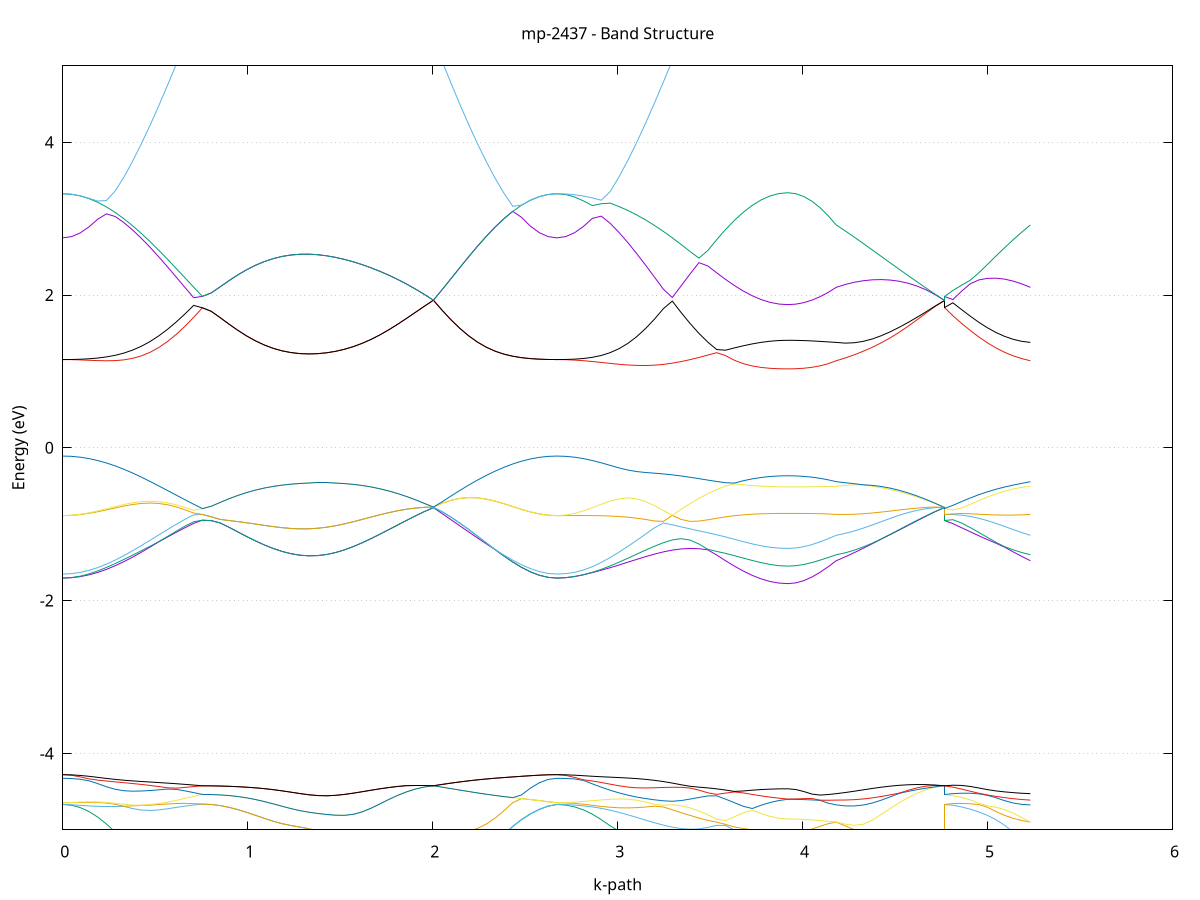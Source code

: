 set title 'mp-2437 - Band Structure'
set xlabel 'k-path'
set ylabel 'Energy (eV)'
set grid y
set yrange [-5:5]
set terminal png size 800,600
set output 'mp-2437_bands_gnuplot.png'
plot '-' using 1:2 with lines notitle, '-' using 1:2 with lines notitle, '-' using 1:2 with lines notitle, '-' using 1:2 with lines notitle, '-' using 1:2 with lines notitle, '-' using 1:2 with lines notitle, '-' using 1:2 with lines notitle, '-' using 1:2 with lines notitle, '-' using 1:2 with lines notitle, '-' using 1:2 with lines notitle, '-' using 1:2 with lines notitle, '-' using 1:2 with lines notitle, '-' using 1:2 with lines notitle, '-' using 1:2 with lines notitle, '-' using 1:2 with lines notitle, '-' using 1:2 with lines notitle, '-' using 1:2 with lines notitle, '-' using 1:2 with lines notitle, '-' using 1:2 with lines notitle, '-' using 1:2 with lines notitle, '-' using 1:2 with lines notitle, '-' using 1:2 with lines notitle, '-' using 1:2 with lines notitle, '-' using 1:2 with lines notitle, '-' using 1:2 with lines notitle, '-' using 1:2 with lines notitle, '-' using 1:2 with lines notitle, '-' using 1:2 with lines notitle, '-' using 1:2 with lines notitle, '-' using 1:2 with lines notitle, '-' using 1:2 with lines notitle, '-' using 1:2 with lines notitle, '-' using 1:2 with lines notitle, '-' using 1:2 with lines notitle, '-' using 1:2 with lines notitle, '-' using 1:2 with lines notitle, '-' using 1:2 with lines notitle, '-' using 1:2 with lines notitle, '-' using 1:2 with lines notitle, '-' using 1:2 with lines notitle, '-' using 1:2 with lines notitle, '-' using 1:2 with lines notitle, '-' using 1:2 with lines notitle, '-' using 1:2 with lines notitle, '-' using 1:2 with lines notitle, '-' using 1:2 with lines notitle, '-' using 1:2 with lines notitle, '-' using 1:2 with lines notitle, '-' using 1:2 with lines notitle, '-' using 1:2 with lines notitle, '-' using 1:2 with lines notitle, '-' using 1:2 with lines notitle, '-' using 1:2 with lines notitle, '-' using 1:2 with lines notitle, '-' using 1:2 with lines notitle, '-' using 1:2 with lines notitle, '-' using 1:2 with lines notitle, '-' using 1:2 with lines notitle, '-' using 1:2 with lines notitle, '-' using 1:2 with lines notitle, '-' using 1:2 with lines notitle, '-' using 1:2 with lines notitle, '-' using 1:2 with lines notitle, '-' using 1:2 with lines notitle, '-' using 1:2 with lines notitle, '-' using 1:2 with lines notitle, '-' using 1:2 with lines notitle, '-' using 1:2 with lines notitle, '-' using 1:2 with lines notitle, '-' using 1:2 with lines notitle, '-' using 1:2 with lines notitle, '-' using 1:2 with lines notitle, '-' using 1:2 with lines notitle, '-' using 1:2 with lines notitle, '-' using 1:2 with lines notitle, '-' using 1:2 with lines notitle, '-' using 1:2 with lines notitle, '-' using 1:2 with lines notitle, '-' using 1:2 with lines notitle, '-' using 1:2 with lines notitle, '-' using 1:2 with lines notitle, '-' using 1:2 with lines notitle, '-' using 1:2 with lines notitle, '-' using 1:2 with lines notitle, '-' using 1:2 with lines notitle, '-' using 1:2 with lines notitle, '-' using 1:2 with lines notitle, '-' using 1:2 with lines notitle, '-' using 1:2 with lines notitle, '-' using 1:2 with lines notitle, '-' using 1:2 with lines notitle, '-' using 1:2 with lines notitle, '-' using 1:2 with lines notitle, '-' using 1:2 with lines notitle, '-' using 1:2 with lines notitle, '-' using 1:2 with lines notitle
0.000000 -24.677212
0.047170 -24.675212
0.094339 -24.669212
0.141509 -24.659312
0.188678 -24.645312
0.235848 -24.627812
0.283017 -24.606612
0.330187 -24.582112
0.377357 -24.554612
0.424526 -24.524512
0.471696 -24.492012
0.518865 -24.457412
0.566035 -24.421312
0.613204 -24.384012
0.660374 -24.346112
0.707544 -24.308312
0.754713 -24.271012
0.754713 -24.271012
0.802624 -24.270912
0.850534 -24.270512
0.898445 -24.270012
0.946355 -24.269512
0.994266 -24.269112
1.042176 -24.269112
1.090087 -24.269612
1.137998 -24.270812
1.185908 -24.272712
1.233819 -24.275312
1.281729 -24.278612
1.329640 -24.282412
1.329640 -24.282412
1.377794 -24.286712
1.425949 -24.291112
1.474104 -24.295412
1.522258 -24.299712
1.570413 -24.303612
1.618568 -24.307012
1.666722 -24.310212
1.714877 -24.313112
1.763032 -24.315312
1.811186 -24.317112
1.859341 -24.318512
1.907496 -24.319612
1.955650 -24.320512
2.003805 -24.320712
2.003805 -24.320712
2.051488 -24.361712
2.099171 -24.401812
2.146853 -24.440712
2.194536 -24.478012
2.242219 -24.513012
2.289901 -24.545512
2.337584 -24.574512
2.385267 -24.601012
2.432950 -24.623712
2.480632 -24.642912
2.528315 -24.657812
2.575998 -24.668512
2.623680 -24.675112
2.671363 -24.677212
2.671363 -24.677212
2.719364 -24.675112
2.767364 -24.668912
2.815365 -24.658712
2.863365 -24.644712
2.911366 -24.626912
2.959366 -24.605612
3.007367 -24.581212
3.055367 -24.554012
3.103368 -24.524612
3.151368 -24.493412
3.199369 -24.461212
3.247369 -24.428812
3.295370 -24.396512
3.343370 -24.365512
3.391371 -24.336512
3.439371 -24.310212
3.487372 -24.287012
3.535372 -24.279912
3.583373 -24.304512
3.583373 -24.304512
3.631527 -24.326712
3.679682 -24.346012
3.727836 -24.362112
3.775991 -24.374912
3.824146 -24.384112
3.872300 -24.389812
3.920455 -24.391612
3.920455 -24.391612
3.964035 -24.390012
4.007615 -24.384812
4.051195 -24.376312
4.094775 -24.364812
4.138355 -24.350212
4.181935 -24.332612
4.181935 -24.332612
4.230588 -24.324112
4.279242 -24.318512
4.327896 -24.315212
4.376549 -24.313912
4.425203 -24.314012
4.473857 -24.314912
4.522510 -24.316212
4.571164 -24.317612
4.619818 -24.318712
4.668471 -24.319712
4.717125 -24.320512
4.765779 -24.320712
4.765779 -24.271012
4.812353 -24.272212
4.858927 -24.273612
4.905502 -24.275412
4.952076 -24.277012
4.998650 -24.281312
5.045224 -24.288212
5.091799 -24.296712
5.138373 -24.307112
5.184947 -24.319112
5.231521 -24.332612
e
0.000000 -24.167112
0.047170 -24.166912
0.094339 -24.166212
0.141509 -24.165112
0.188678 -24.163512
0.235848 -24.161412
0.283017 -24.158712
0.330187 -24.155812
0.377357 -24.152612
0.424526 -24.149812
0.471696 -24.148212
0.518865 -24.149812
0.566035 -24.158312
0.613204 -24.176312
0.660374 -24.203012
0.707544 -24.235412
0.754713 -24.271012
0.754713 -24.271012
0.802624 -24.270912
0.850534 -24.270512
0.898445 -24.270012
0.946355 -24.269512
0.994266 -24.269112
1.042176 -24.269112
1.090087 -24.269612
1.137998 -24.270812
1.185908 -24.272712
1.233819 -24.275312
1.281729 -24.278612
1.329640 -24.282412
1.329640 -24.282412
1.377794 -24.286712
1.425949 -24.291112
1.474104 -24.295412
1.522258 -24.299712
1.570413 -24.303612
1.618568 -24.307012
1.666722 -24.310212
1.714877 -24.313112
1.763032 -24.315312
1.811186 -24.317112
1.859341 -24.318512
1.907496 -24.319612
1.955650 -24.320512
2.003805 -24.320712
2.003805 -24.320712
2.051488 -24.279212
2.099171 -24.237912
2.146853 -24.197012
2.194536 -24.157812
2.242219 -24.120312
2.289901 -24.109112
2.337584 -24.122012
2.385267 -24.133612
2.432950 -24.143412
2.480632 -24.151912
2.528315 -24.158512
2.575998 -24.163312
2.623680 -24.166112
2.671363 -24.167112
2.671363 -24.167112
2.719364 -24.167212
2.767364 -24.167112
2.815365 -24.167012
2.863365 -24.166812
2.911366 -24.166412
2.959366 -24.165812
3.007367 -24.164712
3.055367 -24.163012
3.103368 -24.160612
3.151368 -24.157312
3.199369 -24.153012
3.247369 -24.147512
3.295370 -24.140812
3.343370 -24.165612
3.391371 -24.195312
3.439371 -24.224812
3.487372 -24.253112
3.535372 -24.267512
3.583373 -24.251812
3.583373 -24.251812
3.631527 -24.239912
3.679682 -24.231812
3.727836 -24.227012
3.775991 -24.225012
3.824146 -24.224512
3.872300 -24.224712
3.920455 -24.224812
3.920455 -24.224812
3.964035 -24.225812
4.007615 -24.228912
4.051195 -24.234212
4.094775 -24.242012
4.138355 -24.252312
4.181935 -24.265212
4.181935 -24.265212
4.230588 -24.276612
4.279242 -24.286512
4.327896 -24.294712
4.376549 -24.301512
4.425203 -24.307012
4.473857 -24.311312
4.522510 -24.314512
4.571164 -24.316912
4.619818 -24.318412
4.668471 -24.319612
4.717125 -24.320512
4.765779 -24.320712
4.765779 -24.271012
4.812353 -24.270612
4.858927 -24.271212
4.905502 -24.273012
4.952076 -24.276512
4.998650 -24.278012
5.045224 -24.278312
5.091799 -24.277512
5.138373 -24.275112
5.184947 -24.271112
5.231521 -24.265212
e
0.000000 -24.167112
0.047170 -24.166512
0.094339 -24.164512
0.141509 -24.161212
0.188678 -24.156812
0.235848 -24.151212
0.283017 -24.144312
0.330187 -24.136512
0.377357 -24.127812
0.424526 -24.118212
0.471696 -24.107812
0.518865 -24.097012
0.566035 -24.085812
0.613204 -24.074412
0.660374 -24.063112
0.707544 -24.052612
0.754713 -24.045712
0.754713 -24.045712
0.802624 -24.049412
0.850534 -24.056912
0.898445 -24.065112
0.946355 -24.073112
0.994266 -24.080412
1.042176 -24.086412
1.090087 -24.091112
1.137998 -24.094212
1.185908 -24.095612
1.233819 -24.095212
1.281729 -24.093312
1.329640 -24.090112
1.329640 -24.090112
1.377794 -24.085812
1.425949 -24.080512
1.474104 -24.074612
1.522258 -24.068212
1.570413 -24.061812
1.618568 -24.055212
1.666722 -24.048912
1.714877 -24.042712
1.763032 -24.036712
1.811186 -24.031012
1.859341 -24.025712
1.907496 -24.020712
1.955650 -24.015912
2.003805 -24.011412
2.003805 -24.011412
2.051488 -24.029212
2.099171 -24.046712
2.146853 -24.063512
2.194536 -24.079712
2.242219 -24.094912
2.289901 -24.109112
2.337584 -24.122012
2.385267 -24.133612
2.432950 -24.143412
2.480632 -24.151912
2.528315 -24.158512
2.575998 -24.163312
2.623680 -24.166112
2.671363 -24.167112
2.671363 -24.167112
2.719364 -24.166312
2.767364 -24.163912
2.815365 -24.159912
2.863365 -24.154512
2.911366 -24.147712
2.959366 -24.139812
3.007367 -24.130812
3.055367 -24.121312
3.103368 -24.111612
3.151368 -24.103412
3.199369 -24.101312
3.247369 -24.113112
3.295370 -24.137012
3.343370 -24.132712
3.391371 -24.124012
3.439371 -24.116512
3.487372 -24.115012
3.535372 -24.120912
3.583373 -24.129012
3.583373 -24.129012
3.631527 -24.136112
3.679682 -24.140912
3.727836 -24.142812
3.775991 -24.142612
3.824146 -24.141312
3.872300 -24.139912
3.920455 -24.139312
3.920455 -24.139312
3.964035 -24.138512
4.007615 -24.136312
4.051195 -24.132712
4.094775 -24.127512
4.138355 -24.120812
4.181935 -24.112612
4.181935 -24.112612
4.230588 -24.105012
4.279242 -24.096512
4.327896 -24.087412
4.376549 -24.077812
4.425203 -24.068012
4.473857 -24.058112
4.522510 -24.048412
4.571164 -24.039212
4.619818 -24.030712
4.668471 -24.023012
4.717125 -24.016612
4.765779 -24.011412
4.765779 -24.045712
4.812353 -24.055612
4.858927 -24.064712
4.905502 -24.073012
4.952076 -24.080412
4.998650 -24.087012
5.045224 -24.092812
5.091799 -24.098312
5.138373 -24.103312
5.184947 -24.108012
5.231521 -24.112612
e
0.000000 -23.937612
0.047170 -23.938012
0.094339 -23.939212
0.141509 -23.941312
0.188678 -23.944112
0.235848 -23.948012
0.283017 -23.953312
0.330187 -23.960412
0.377357 -23.971012
0.424526 -23.987712
0.471696 -24.009012
0.518865 -24.029912
0.566035 -24.045712
0.613204 -24.053012
0.660374 -24.052412
0.707544 -24.047712
0.754713 -24.045712
0.754713 -24.045712
0.802624 -24.049412
0.850534 -24.056912
0.898445 -24.065112
0.946355 -24.073112
0.994266 -24.080412
1.042176 -24.086412
1.090087 -24.091112
1.137998 -24.094212
1.185908 -24.095612
1.233819 -24.095212
1.281729 -24.093312
1.329640 -24.090112
1.329640 -24.090112
1.377794 -24.085812
1.425949 -24.080512
1.474104 -24.074612
1.522258 -24.068212
1.570413 -24.061812
1.618568 -24.055212
1.666722 -24.048912
1.714877 -24.042712
1.763032 -24.036712
1.811186 -24.031012
1.859341 -24.025712
1.907496 -24.020712
1.955650 -24.015912
2.003805 -24.011412
2.003805 -24.011412
2.051488 -24.029212
2.099171 -24.046712
2.146853 -24.063512
2.194536 -24.079712
2.242219 -24.094912
2.289901 -24.084912
2.337584 -24.052512
2.385267 -24.023612
2.432950 -23.998212
2.480632 -23.977012
2.528315 -23.960112
2.575998 -23.947612
2.623680 -23.940112
2.671363 -23.937612
2.671363 -23.937612
2.719364 -23.937912
2.767364 -23.938512
2.815365 -23.939712
2.863365 -23.941512
2.911366 -23.944312
2.959366 -23.948712
3.007367 -23.954712
3.055367 -23.965312
3.103368 -23.991212
3.151368 -24.016612
3.199369 -24.036512
3.247369 -24.043012
3.295370 -24.037312
3.343370 -24.046412
3.391371 -24.060712
3.439371 -24.071212
3.487372 -24.073012
3.535372 -24.065312
3.583373 -24.053912
3.583373 -24.053912
3.631527 -24.043312
3.679682 -24.036212
3.727836 -24.033512
3.775991 -24.034112
3.824146 -24.035912
3.872300 -24.037612
3.920455 -24.038312
3.920455 -24.038312
3.964035 -24.038212
4.007615 -24.037612
4.051195 -24.036712
4.094775 -24.035812
4.138355 -24.035112
4.181935 -24.035212
4.181935 -24.035212
4.230588 -24.032312
4.279242 -24.028612
4.327896 -24.023912
4.376549 -24.019112
4.425203 -24.014412
4.473857 -24.011812
4.522510 -24.015712
4.571164 -24.018012
4.619818 -24.018812
4.668471 -24.017812
4.717125 -24.015312
4.765779 -24.011412
4.765779 -24.045712
4.812353 -24.035412
4.858927 -24.033012
4.905502 -24.036112
4.952076 -24.038612
4.998650 -24.040512
5.045224 -24.041212
5.091799 -24.040912
5.138373 -24.039612
5.184947 -24.037612
5.231521 -24.035212
e
0.000000 -23.849312
0.047170 -23.851012
0.094339 -23.856012
0.141509 -23.864512
0.188678 -23.876212
0.235848 -23.890812
0.283017 -23.907812
0.330187 -23.926712
0.377357 -23.945112
0.424526 -23.959712
0.471696 -23.971012
0.518865 -23.981012
0.566035 -23.991012
0.613204 -24.001212
0.660374 -24.011412
0.707544 -24.020712
0.754713 -24.023912
0.754713 -24.023912
0.802624 -24.020312
0.850534 -24.012912
0.898445 -24.004712
0.946355 -23.996812
0.994266 -23.989512
1.042176 -23.982812
1.090087 -23.977112
1.137998 -23.972312
1.185908 -23.968612
1.233819 -23.965812
1.281729 -23.964112
1.329640 -23.963412
1.329640 -23.963412
1.377794 -23.963812
1.425949 -23.964912
1.474104 -23.966812
1.522258 -23.969412
1.570413 -23.972712
1.618568 -23.976312
1.666722 -23.980312
1.714877 -23.984712
1.763032 -23.989112
1.811186 -23.993512
1.859341 -23.997912
1.907496 -24.002412
1.955650 -24.006912
2.003805 -24.011412
2.003805 -24.011412
2.051488 -23.993612
2.099171 -23.975912
2.146853 -23.958512
2.194536 -23.941812
2.242219 -23.925912
2.289901 -23.911012
2.337584 -23.897312
2.385267 -23.885112
2.432950 -23.874312
2.480632 -23.865512
2.528315 -23.858512
2.575998 -23.853412
2.623680 -23.850312
2.671363 -23.849312
2.671363 -23.849312
2.719364 -23.851312
2.767364 -23.857312
2.815365 -23.867112
2.863365 -23.880712
2.911366 -23.897612
2.959366 -23.917712
3.007367 -23.940512
3.055367 -23.962812
3.103368 -23.973012
3.151368 -23.985412
3.199369 -23.999712
3.247369 -24.015112
3.295370 -24.030812
3.343370 -24.026912
3.391371 -24.014812
3.439371 -24.002412
3.487372 -23.990012
3.535372 -23.978312
3.583373 -23.967312
3.583373 -23.967312
3.631527 -23.967512
3.679682 -23.966012
3.727836 -23.961312
3.775991 -23.955112
3.824146 -23.949312
3.872300 -23.945312
3.920455 -23.943812
3.920455 -23.943812
3.964035 -23.944412
4.007615 -23.945912
4.051195 -23.948412
4.094775 -23.951412
4.138355 -23.956912
4.181935 -23.968012
4.181935 -23.968012
4.230588 -23.976312
4.279242 -23.984712
4.327896 -23.992512
4.376549 -23.999912
4.425203 -24.006512
4.473857 -24.010212
4.522510 -24.006912
4.571164 -24.004812
4.619818 -24.004212
4.668471 -24.005212
4.717125 -24.007512
4.765779 -24.011412
4.765779 -24.023912
4.812353 -24.027912
4.858927 -24.023412
4.905502 -24.012512
4.952076 -24.004112
4.998650 -23.998612
5.045224 -23.993012
5.091799 -23.987112
5.138373 -23.981012
5.184947 -23.974712
5.231521 -23.968012
e
0.000000 -23.849312
0.047170 -23.850412
0.094339 -23.853612
0.141509 -23.859012
0.188678 -23.866412
0.235848 -23.875712
0.283017 -23.886512
0.330187 -23.898812
0.377357 -23.912412
0.424526 -23.927012
0.471696 -23.942112
0.518865 -23.957812
0.566035 -23.973412
0.613204 -23.988812
0.660374 -24.003412
0.707544 -24.016212
0.754713 -24.023912
0.754713 -24.023912
0.802624 -24.020312
0.850534 -24.012912
0.898445 -24.004712
0.946355 -23.996812
0.994266 -23.989512
1.042176 -23.982812
1.090087 -23.977112
1.137998 -23.972312
1.185908 -23.968612
1.233819 -23.965812
1.281729 -23.964112
1.329640 -23.963412
1.329640 -23.963412
1.377794 -23.963812
1.425949 -23.964912
1.474104 -23.966812
1.522258 -23.969412
1.570413 -23.972712
1.618568 -23.976312
1.666722 -23.980312
1.714877 -23.984712
1.763032 -23.989112
1.811186 -23.993512
1.859341 -23.997912
1.907496 -24.002412
1.955650 -24.006912
2.003805 -24.011412
2.003805 -24.011412
2.051488 -23.993612
2.099171 -23.975912
2.146853 -23.958512
2.194536 -23.941812
2.242219 -23.925912
2.289901 -23.911012
2.337584 -23.897312
2.385267 -23.885112
2.432950 -23.874312
2.480632 -23.865512
2.528315 -23.858512
2.575998 -23.853412
2.623680 -23.850312
2.671363 -23.849312
2.671363 -23.849312
2.719364 -23.850312
2.767364 -23.853112
2.815365 -23.857812
2.863365 -23.864012
2.911366 -23.871612
2.959366 -23.880012
3.007367 -23.888612
3.055367 -23.897112
3.103368 -23.904812
3.151368 -23.911812
3.199369 -23.918412
3.247369 -23.924712
3.295370 -23.930912
3.343370 -23.937112
3.391371 -23.943312
3.439371 -23.949712
3.487372 -23.955612
3.535372 -23.961112
3.583373 -23.965512
3.583373 -23.965512
3.631527 -23.957412
3.679682 -23.948712
3.727836 -23.941312
3.775991 -23.935512
3.824146 -23.931212
3.872300 -23.928612
3.920455 -23.927712
3.920455 -23.927712
3.964035 -23.929012
4.007615 -23.932812
4.051195 -23.938912
4.094775 -23.947112
4.138355 -23.955012
4.181935 -23.958312
4.181935 -23.958312
4.230588 -23.958612
4.279242 -23.959612
4.327896 -23.961812
4.376549 -23.965012
4.425203 -23.969212
4.473857 -23.974412
4.522510 -23.980512
4.571164 -23.987012
4.619818 -23.993712
4.668471 -24.000212
4.717125 -24.006212
4.765779 -24.011412
4.765779 -24.023912
4.812353 -24.019412
4.858927 -24.014412
4.905502 -24.009312
4.952076 -24.002112
4.998650 -23.992012
5.045224 -23.982812
5.091799 -23.974612
5.138373 -23.967912
5.184947 -23.962512
5.231521 -23.958312
e
0.000000 -8.418212
0.047170 -8.414212
0.094339 -8.402212
0.141509 -8.382412
0.188678 -8.354812
0.235848 -8.319612
0.283017 -8.277312
0.330187 -8.239412
0.377357 -8.196412
0.424526 -8.148412
0.471696 -8.095912
0.518865 -8.039312
0.566035 -7.979312
0.613204 -7.916612
0.660374 -7.852812
0.707544 -7.791012
0.754713 -7.740812
0.754713 -7.740812
0.802624 -7.783812
0.850534 -7.872112
0.898445 -7.969612
0.946355 -8.065412
0.994266 -8.155612
1.042176 -8.238112
1.090087 -8.311812
1.137998 -8.375512
1.185908 -8.428712
1.233819 -8.470712
1.281729 -8.501012
1.329640 -8.519412
1.329640 -8.519412
1.377794 -8.525612
1.425949 -8.519312
1.474104 -8.500712
1.522258 -8.469812
1.570413 -8.427012
1.618568 -8.372612
1.666722 -8.307212
1.714877 -8.231612
1.763032 -8.146612
1.811186 -8.053612
1.859341 -7.954412
1.907496 -7.851812
1.955650 -7.751612
2.003805 -7.667012
2.003805 -7.667012
2.051488 -7.759512
2.099171 -7.848412
2.146853 -7.932812
2.194536 -8.012112
2.242219 -8.085612
2.289901 -8.152812
2.337584 -8.213312
2.385267 -8.266512
2.432950 -8.312212
2.480632 -8.350012
2.528315 -8.379712
2.575998 -8.401012
2.623680 -8.413912
2.671363 -8.418212
2.671363 -8.418212
2.719364 -8.415812
2.767364 -8.411512
2.815365 -8.409512
2.863365 -8.410312
2.911366 -8.413212
2.959366 -8.417812
3.007367 -8.424112
3.055367 -8.431812
3.103368 -8.440812
3.151368 -8.450812
3.199369 -8.461412
3.247369 -8.472412
3.295370 -8.483412
3.343370 -8.494212
3.391371 -8.504612
3.439371 -8.514512
3.487372 -8.523712
3.535372 -8.532312
3.583373 -8.540312
3.583373 -8.540312
3.631527 -8.547812
3.679682 -8.554812
3.727836 -8.561312
3.775991 -8.567112
3.824146 -8.571912
3.872300 -8.575112
3.920455 -8.576312
3.920455 -8.576312
3.964035 -8.575212
4.007615 -8.572212
4.051195 -8.567212
4.094775 -8.560612
4.138355 -8.552612
4.181935 -8.543112
4.181935 -8.543112
4.230588 -8.544312
4.279242 -8.529212
4.327896 -8.498112
4.376549 -8.451112
4.425203 -8.388812
4.473857 -8.311812
4.522510 -8.221112
4.571164 -8.118212
4.619818 -8.005012
4.668471 -7.884912
4.717125 -7.764912
4.765779 -7.667012
4.765779 -7.740812
4.812353 -7.791712
4.858927 -7.901612
4.905502 -8.022712
4.952076 -8.137712
4.998650 -8.241812
5.045224 -8.332712
5.091799 -8.409212
5.138373 -8.470212
5.184947 -8.515012
5.231521 -8.543112
e
0.000000 -8.418212
0.047170 -8.413712
0.094339 -8.400212
0.141509 -8.378012
0.188678 -8.347412
0.235848 -8.309712
0.283017 -8.277112
0.330187 -8.227612
0.377357 -8.171512
0.424526 -8.109012
0.471696 -8.040512
0.518865 -7.966712
0.566035 -7.892512
0.613204 -7.826512
0.660374 -7.767312
0.707544 -7.729512
0.754713 -7.740812
0.754713 -7.740812
0.802624 -7.783812
0.850534 -7.872112
0.898445 -7.969612
0.946355 -8.065412
0.994266 -8.155612
1.042176 -8.238112
1.090087 -8.311812
1.137998 -8.375512
1.185908 -8.428712
1.233819 -8.470712
1.281729 -8.501012
1.329640 -8.519412
1.329640 -8.519412
1.377794 -8.525612
1.425949 -8.519312
1.474104 -8.500712
1.522258 -8.469812
1.570413 -8.427012
1.618568 -8.372612
1.666722 -8.307212
1.714877 -8.231612
1.763032 -8.146612
1.811186 -8.053612
1.859341 -7.954412
1.907496 -7.851812
1.955650 -7.751612
2.003805 -7.667012
2.003805 -7.667012
2.051488 -7.759512
2.099171 -7.848412
2.146853 -7.932812
2.194536 -8.012112
2.242219 -8.085612
2.289901 -8.152812
2.337584 -8.213312
2.385267 -8.266512
2.432950 -8.312212
2.480632 -8.350012
2.528315 -8.379712
2.575998 -8.401012
2.623680 -8.413912
2.671363 -8.418212
2.671363 -8.418212
2.719364 -8.412012
2.767364 -8.393612
2.815365 -8.363012
2.863365 -8.320612
2.911366 -8.266712
2.959366 -8.201712
3.007367 -8.128912
3.055367 -8.051112
3.103368 -7.965712
3.151368 -7.874112
3.199369 -7.778512
3.247369 -7.685712
3.295370 -7.729512
3.343370 -7.829512
3.391371 -7.927312
3.439371 -8.021412
3.487372 -8.110812
3.535372 -8.194412
3.583373 -8.271112
3.583373 -8.271112
3.631527 -8.340312
3.679682 -8.400712
3.727836 -8.451412
3.775991 -8.491712
3.824146 -8.521012
3.872300 -8.538712
3.920455 -8.544612
3.920455 -8.544612
3.964035 -8.538312
4.007615 -8.519412
4.051195 -8.488212
4.094775 -8.445112
4.138355 -8.390612
4.181935 -8.325412
4.181935 -8.325412
4.230588 -8.277112
4.279242 -8.223012
4.327896 -8.163712
4.376549 -8.105512
4.425203 -8.064512
4.473857 -8.019812
4.522510 -7.971312
4.571164 -7.918712
4.619818 -7.862012
4.668471 -7.801012
4.717125 -7.736012
4.765779 -7.667012
4.765779 -7.740812
4.812353 -7.762212
4.858927 -7.820612
4.905502 -7.890312
4.952076 -7.962112
4.998650 -8.032512
5.045224 -8.100012
5.091799 -8.163512
5.138373 -8.222612
5.184947 -8.276712
5.231521 -8.325412
e
0.000000 -8.384712
0.047170 -8.381712
0.094339 -8.372612
0.141509 -8.357512
0.188678 -8.336512
0.235848 -8.309112
0.283017 -8.263512
0.330187 -8.211712
0.377357 -8.154312
0.424526 -8.092512
0.471696 -8.027412
0.518865 -7.960212
0.566035 -7.887912
0.613204 -7.805112
0.660374 -7.719712
0.707544 -7.636812
0.754713 -7.581612
0.754713 -7.581612
0.802624 -7.585712
0.850534 -7.588312
0.898445 -7.588912
0.946355 -7.588812
0.994266 -7.588212
1.042176 -7.587312
1.090087 -7.586112
1.137998 -7.584712
1.185908 -7.583212
1.233819 -7.581812
1.281729 -7.580512
1.329640 -7.579612
1.329640 -7.579612
1.377794 -7.579112
1.425949 -7.578912
1.474104 -7.579112
1.522258 -7.579612
1.570413 -7.580212
1.618568 -7.580812
1.666722 -7.581412
1.714877 -7.582012
1.763032 -7.582712
1.811186 -7.584212
1.859341 -7.587312
1.907496 -7.595112
1.955650 -7.615912
2.003805 -7.667012
2.003805 -7.667012
2.051488 -7.571612
2.099171 -7.607412
2.146853 -7.712912
2.194536 -7.815112
2.242219 -7.912512
2.289901 -8.003812
2.337584 -8.087812
2.385267 -8.163212
2.432950 -8.228912
2.480632 -8.283912
2.528315 -8.327612
2.575998 -8.359212
2.623680 -8.378312
2.671363 -8.384712
2.671363 -8.384712
2.719364 -8.381612
2.767364 -8.369612
2.815365 -8.344712
2.863365 -8.307012
2.911366 -8.257812
2.959366 -8.198112
3.007367 -8.126412
3.055367 -8.041412
3.103368 -7.947612
3.151368 -7.846212
3.199369 -7.738812
3.247369 -7.645212
3.295370 -7.639512
3.343370 -7.706512
3.391371 -7.802212
3.439371 -7.898312
3.487372 -7.989612
3.535372 -8.074112
3.583373 -8.150412
3.583373 -8.150412
3.631527 -8.217812
3.679682 -8.275212
3.727836 -8.322112
3.775991 -8.358212
3.824146 -8.383612
3.872300 -8.398612
3.920455 -8.403512
3.920455 -8.403512
3.964035 -8.398812
4.007615 -8.384812
4.051195 -8.361612
4.094775 -8.329012
4.138355 -8.287512
4.181935 -8.237312
4.181935 -8.237312
4.230588 -8.208812
4.279242 -8.177412
4.327896 -8.143012
4.376549 -8.099712
4.425203 -8.031812
4.473857 -7.961012
4.522510 -7.888212
4.571164 -7.815212
4.619818 -7.744212
4.668471 -7.680512
4.717125 -7.640312
4.765779 -7.667012
4.765779 -7.581612
4.812353 -7.690512
4.858927 -7.769112
4.905502 -7.838412
4.952076 -7.905212
4.998650 -7.969712
5.045224 -8.031112
5.091799 -8.089112
5.138373 -8.143012
5.184947 -8.192612
5.231521 -8.237312
e
0.000000 -7.014812
0.047170 -7.015412
0.094339 -7.017712
0.141509 -7.023512
0.188678 -7.035412
0.235848 -7.054312
0.283017 -7.078412
0.330187 -7.106612
0.377357 -7.138512
0.424526 -7.174812
0.471696 -7.227912
0.518865 -7.300912
0.566035 -7.374112
0.613204 -7.445512
0.660374 -7.511212
0.707544 -7.559712
0.754713 -7.581612
0.754713 -7.581612
0.802624 -7.585712
0.850534 -7.588312
0.898445 -7.588912
0.946355 -7.588812
0.994266 -7.588212
1.042176 -7.587312
1.090087 -7.586112
1.137998 -7.584712
1.185908 -7.583212
1.233819 -7.581812
1.281729 -7.580512
1.329640 -7.579612
1.329640 -7.579612
1.377794 -7.579112
1.425949 -7.578912
1.474104 -7.579112
1.522258 -7.579612
1.570413 -7.580212
1.618568 -7.580812
1.666722 -7.581412
1.714877 -7.582012
1.763032 -7.582712
1.811186 -7.584212
1.859341 -7.587312
1.907496 -7.595112
1.955650 -7.615912
2.003805 -7.667012
2.003805 -7.667012
2.051488 -7.571612
2.099171 -7.474312
2.146853 -7.376312
2.194536 -7.278712
2.242219 -7.183112
2.289901 -7.091112
2.337584 -7.005312
2.385267 -6.931912
2.432950 -6.906112
2.480632 -6.937112
2.528315 -6.969912
2.575998 -6.994612
2.623680 -7.009812
2.671363 -7.014812
2.671363 -7.014812
2.719364 -7.016912
2.767364 -7.023012
2.815365 -7.032812
2.863365 -7.046312
2.911366 -7.064912
2.959366 -7.094912
3.007367 -7.147912
3.055367 -7.226112
3.103368 -7.318712
3.151368 -7.417812
3.199369 -7.519312
3.247369 -7.602712
3.295370 -7.504012
3.343370 -7.422212
3.391371 -7.318612
3.439371 -7.209412
3.487372 -7.099712
3.535372 -6.991712
3.583373 -7.001212
3.583373 -7.001212
3.631527 -7.069512
3.679682 -7.135712
3.727836 -7.191912
3.775991 -7.236312
3.824146 -7.268212
3.872300 -7.287512
3.920455 -7.293912
3.920455 -7.293912
3.964035 -7.288912
4.007615 -7.273912
4.051195 -7.249212
4.094775 -7.215112
4.138355 -7.172212
4.181935 -7.121912
4.181935 -7.121912
4.230588 -7.081012
4.279242 -7.042512
4.327896 -7.027012
4.376549 -7.059012
4.425203 -7.122512
4.473857 -7.198012
4.522510 -7.278012
4.571164 -7.359212
4.619818 -7.439712
4.668471 -7.518312
4.717125 -7.594312
4.765779 -7.667012
4.765779 -7.581612
4.812353 -7.479612
4.858927 -7.409212
4.905502 -7.334512
4.952076 -7.255612
4.998650 -7.174812
5.045224 -7.096012
5.091799 -7.044512
5.138373 -7.059712
5.184947 -7.090712
5.231521 -7.121912
e
0.000000 -7.014812
0.047170 -7.012912
0.094339 -7.007512
0.141509 -6.999412
0.188678 -6.990912
0.235848 -6.987312
0.283017 -6.999112
0.330187 -7.035312
0.377357 -7.090912
0.424526 -7.156912
0.471696 -7.215912
0.518865 -7.261912
0.566035 -7.312312
0.613204 -7.366012
0.660374 -7.420212
0.707544 -7.467012
0.754713 -7.472012
0.754713 -7.472012
0.802624 -7.421212
0.850534 -7.319412
0.898445 -7.203712
0.946355 -7.084912
0.994266 -6.969412
1.042176 -6.866812
1.090087 -6.800112
1.137998 -6.786512
1.185908 -6.798412
1.233819 -6.814712
1.281729 -6.828012
1.329640 -6.835512
1.329640 -6.835512
1.377794 -6.835912
1.425949 -6.828912
1.474104 -6.814812
1.522258 -6.794712
1.570413 -6.772312
1.618568 -6.757012
1.666722 -6.773512
1.714877 -6.839312
1.763032 -6.935912
1.811186 -7.045312
1.859341 -7.158412
1.907496 -7.266612
1.955650 -7.354312
2.003805 -7.390712
2.003805 -7.390712
2.051488 -7.499712
2.099171 -7.474312
2.146853 -7.376312
2.194536 -7.278712
2.242219 -7.183112
2.289901 -7.091112
2.337584 -7.005312
2.385267 -6.931912
2.432950 -6.906112
2.480632 -6.937112
2.528315 -6.969912
2.575998 -6.994612
2.623680 -7.009812
2.671363 -7.014812
2.671363 -7.014812
2.719364 -7.012212
2.767364 -7.004212
2.815365 -6.991212
2.863365 -6.979212
2.911366 -6.992712
2.959366 -7.014912
3.007367 -7.047212
3.055367 -7.096512
3.103368 -7.166412
3.151368 -7.253512
3.199369 -7.350312
3.247369 -7.445612
3.295370 -7.492312
3.343370 -7.386512
3.391371 -7.269312
3.439371 -7.156012
3.487372 -7.052112
3.535372 -6.979512
3.583373 -6.886912
3.583373 -6.886912
3.631527 -6.786912
3.679682 -6.693912
3.727836 -6.610312
3.775991 -6.539112
3.824146 -6.484212
3.872300 -6.449212
3.920455 -6.437212
3.920455 -6.437212
3.964035 -6.447012
4.007615 -6.475912
4.051195 -6.522512
4.094775 -6.584612
4.138355 -6.659612
4.181935 -6.744612
4.181935 -6.744612
4.230588 -6.783512
4.279242 -6.824312
4.327896 -6.878712
4.376549 -6.938312
4.425203 -6.998612
4.473857 -7.059612
4.522510 -7.121212
4.571164 -7.183512
4.619818 -7.246012
4.668471 -7.307412
4.717125 -7.362212
4.765779 -7.390712
4.765779 -7.472012
4.812353 -7.445912
4.858927 -7.380212
4.905502 -7.299812
4.952076 -7.213512
4.998650 -7.125012
5.045224 -7.036412
5.091799 -6.968912
5.138373 -6.903712
5.184947 -6.823712
5.231521 -6.744612
e
0.000000 -6.915112
0.047170 -6.919612
0.094339 -6.931112
0.141509 -6.944112
0.188678 -6.952912
0.235848 -6.954312
0.283017 -6.948812
0.330187 -6.937312
0.377357 -6.919912
0.424526 -6.896312
0.471696 -6.934012
0.518865 -7.018412
0.566035 -7.112912
0.613204 -7.211112
0.660374 -7.309312
0.707544 -7.402512
0.754713 -7.472012
0.754713 -7.472012
0.802624 -7.421212
0.850534 -7.319412
0.898445 -7.203712
0.946355 -7.084912
0.994266 -6.969412
1.042176 -6.866812
1.090087 -6.800112
1.137998 -6.786512
1.185908 -6.798412
1.233819 -6.814712
1.281729 -6.828012
1.329640 -6.835512
1.329640 -6.835512
1.377794 -6.835912
1.425949 -6.828912
1.474104 -6.814812
1.522258 -6.794712
1.570413 -6.772312
1.618568 -6.757012
1.666722 -6.773512
1.714877 -6.839312
1.763032 -6.935912
1.811186 -7.045312
1.859341 -7.158412
1.907496 -7.266612
1.955650 -7.354312
2.003805 -7.390712
2.003805 -7.390712
2.051488 -7.281312
2.099171 -7.172212
2.146853 -7.063712
2.194536 -6.956412
2.242219 -6.850612
2.289901 -6.747012
2.337584 -6.762612
2.385267 -6.808912
2.432950 -6.841112
2.480632 -6.868812
2.528315 -6.889512
2.575998 -6.903912
2.623680 -6.912312
2.671363 -6.915112
2.671363 -6.915112
2.719364 -6.920512
2.767364 -6.934112
2.815365 -6.951112
2.863365 -6.962212
2.911366 -6.942612
2.959366 -6.937612
3.007367 -6.982712
3.055367 -7.003212
3.103368 -7.007012
3.151368 -6.999512
3.199369 -6.982412
3.247369 -6.956012
3.295370 -6.920312
3.343370 -6.874912
3.391371 -6.819812
3.439371 -6.755012
3.487372 -6.743012
3.535372 -6.816112
3.583373 -6.789612
3.583373 -6.789612
3.631527 -6.710712
3.679682 -6.628112
3.727836 -6.550712
3.775991 -6.482912
3.824146 -6.428712
3.872300 -6.393112
3.920455 -6.380612
3.920455 -6.380612
3.964035 -6.391212
4.007615 -6.422312
4.051195 -6.472312
4.094775 -6.538512
4.138355 -6.618512
4.181935 -6.709612
4.181935 -6.709612
4.230588 -6.763512
4.279242 -6.820212
4.327896 -6.845112
4.376549 -6.820212
4.425203 -6.767412
4.473857 -6.751812
4.522510 -6.846012
4.571164 -6.969412
4.619818 -7.102212
4.668471 -7.234212
4.717125 -7.345812
4.765779 -7.390712
4.765779 -7.472012
4.812353 -7.410312
4.858927 -7.275412
4.905502 -7.136312
4.952076 -7.021212
4.998650 -6.968712
5.045224 -6.972212
5.091799 -6.949012
5.138373 -6.864412
5.184947 -6.784012
5.231521 -6.709612
e
0.000000 -6.654512
0.047170 -6.661712
0.094339 -6.682712
0.141509 -6.715012
0.188678 -6.754512
0.235848 -6.794512
0.283017 -6.823712
0.330187 -6.835412
0.377357 -6.842812
0.424526 -6.871712
0.471696 -6.865812
0.518865 -6.827812
0.566035 -6.782212
0.613204 -6.729612
0.660374 -6.671412
0.707544 -6.611112
0.754713 -6.555212
0.754713 -6.555212
0.802624 -6.556912
0.850534 -6.562612
0.898445 -6.573612
0.946355 -6.590312
0.994266 -6.610012
1.042176 -6.623412
1.090087 -6.606712
1.137998 -6.543012
1.185908 -6.460912
1.233819 -6.384612
1.281729 -6.325112
1.329640 -6.288312
1.329640 -6.288312
1.377794 -6.276812
1.425949 -6.290312
1.474104 -6.325912
1.522258 -6.379112
1.570413 -6.443312
1.618568 -6.506112
1.666722 -6.540712
1.714877 -6.527512
1.763032 -6.483212
1.811186 -6.424012
1.859341 -6.356512
1.907496 -6.284812
1.955650 -6.215912
2.003805 -6.179112
2.003805 -6.179112
2.051488 -6.293612
2.099171 -6.398312
2.146853 -6.492412
2.194536 -6.575612
2.242219 -6.648112
2.289901 -6.710212
2.337584 -6.751312
2.385267 -6.808912
2.432950 -6.817612
2.480632 -6.769612
2.528315 -6.721712
2.575998 -6.685012
2.623680 -6.662212
2.671363 -6.654512
2.671363 -6.654512
2.719364 -6.665112
2.767364 -6.696012
2.815365 -6.744212
2.863365 -6.805312
2.911366 -6.873312
2.959366 -6.911612
3.007367 -6.873912
3.055367 -6.830412
3.103368 -6.782712
3.151368 -6.734712
3.199369 -6.690912
3.247369 -6.648812
3.295370 -6.603912
3.343370 -6.555712
3.391371 -6.507912
3.439371 -6.632712
3.487372 -6.680512
3.535372 -6.599612
3.583373 -6.514312
3.583373 -6.514412
3.631527 -6.428812
3.679682 -6.347912
3.727836 -6.276412
3.775991 -6.218712
3.824146 -6.178412
3.872300 -6.155712
3.920455 -6.148712
3.920455 -6.148712
3.964035 -6.156712
4.007615 -6.174112
4.051195 -6.194912
4.094775 -6.217812
4.138355 -6.242712
4.181935 -6.270212
4.181935 -6.270212
4.230588 -6.328612
4.279242 -6.391712
4.327896 -6.457412
4.376549 -6.528712
4.425203 -6.606312
4.473857 -6.646612
4.522510 -6.583712
4.571164 -6.498312
4.619818 -6.407012
4.668471 -6.313812
4.717125 -6.225612
4.765779 -6.179112
4.765779 -6.555212
4.812353 -6.616012
4.858927 -6.671212
4.905502 -6.715012
4.952076 -6.730212
4.998650 -6.682112
5.045224 -6.578212
5.091799 -6.461512
5.138373 -6.355512
5.184947 -6.283312
5.231521 -6.270212
e
0.000000 -6.654512
0.047170 -6.650012
0.094339 -6.637912
0.141509 -6.621312
0.188678 -6.602712
0.235848 -6.583112
0.283017 -6.562312
0.330187 -6.538612
0.377357 -6.580812
0.424526 -6.611712
0.471696 -6.605712
0.518865 -6.577012
0.566035 -6.541312
0.613204 -6.511012
0.660374 -6.498812
0.707544 -6.514112
0.754713 -6.555212
0.754713 -6.555212
0.802624 -6.556912
0.850534 -6.562612
0.898445 -6.573612
0.946355 -6.590312
0.994266 -6.610012
1.042176 -6.623412
1.090087 -6.606712
1.137998 -6.543012
1.185908 -6.460912
1.233819 -6.384612
1.281729 -6.325112
1.329640 -6.288312
1.329640 -6.288312
1.377794 -6.276812
1.425949 -6.290312
1.474104 -6.325912
1.522258 -6.379112
1.570413 -6.443312
1.618568 -6.506112
1.666722 -6.540712
1.714877 -6.527512
1.763032 -6.483212
1.811186 -6.424012
1.859341 -6.356512
1.907496 -6.284812
1.955650 -6.215912
2.003805 -6.179112
2.003805 -6.179112
2.051488 -6.181412
2.099171 -6.295512
2.146853 -6.403112
2.194536 -6.503312
2.242219 -6.595312
2.289901 -6.678412
2.337584 -6.751312
2.385267 -6.806012
2.432950 -6.817612
2.480632 -6.769612
2.528315 -6.721712
2.575998 -6.685012
2.623680 -6.662212
2.671363 -6.654512
2.671363 -6.654512
2.719364 -6.645612
2.767364 -6.622412
2.815365 -6.593412
2.863365 -6.570912
2.911366 -6.571112
2.959366 -6.599012
3.007367 -6.638412
3.055367 -6.668812
3.103368 -6.678012
3.151368 -6.661312
3.199369 -6.618512
3.247369 -6.557312
3.295370 -6.485912
3.343370 -6.408312
3.391371 -6.505412
3.439371 -6.454412
3.487372 -6.404112
3.535372 -6.355812
3.583373 -6.310412
3.583373 -6.310412
3.631527 -6.268212
3.679682 -6.229812
3.727836 -6.194912
3.775991 -6.163412
3.824146 -6.135912
3.872300 -6.115012
3.920455 -6.106812
3.920455 -6.106812
3.964035 -6.102612
4.007615 -6.096612
4.051195 -6.094912
4.094775 -6.098512
4.138355 -6.107012
4.181935 -6.174512
4.181935 -6.174512
4.230588 -6.225012
4.279242 -6.266012
4.327896 -6.296912
4.376549 -6.317812
4.425203 -6.328812
4.473857 -6.330112
4.522510 -6.321812
4.571164 -6.304312
4.619818 -6.278012
4.668471 -6.244112
4.717125 -6.205512
4.765779 -6.179112
4.765779 -6.555212
4.812353 -6.492512
4.858927 -6.431912
4.905502 -6.378612
4.952076 -6.337412
4.998650 -6.308112
5.045224 -6.285212
5.091799 -6.263012
5.138373 -6.237912
5.184947 -6.208612
5.231521 -6.174512
e
0.000000 -6.196412
0.047170 -6.204712
0.094339 -6.228912
0.141509 -6.267912
0.188678 -6.319812
0.235848 -6.381912
0.283017 -6.450812
0.330187 -6.520912
0.377357 -6.510412
0.424526 -6.475612
0.471696 -6.433012
0.518865 -6.381912
0.566035 -6.322612
0.613204 -6.256412
0.660374 -6.186012
0.707544 -6.117112
0.754713 -6.059012
0.754713 -6.059012
0.802624 -6.069412
0.850534 -6.091312
0.898445 -6.109812
0.946355 -6.116112
0.994266 -6.107012
1.042176 -6.083512
1.090087 -6.047812
1.137998 -6.002612
1.185908 -5.949812
1.233819 -5.890512
1.281729 -5.826112
1.329640 -5.760112
1.329640 -5.760112
1.377794 -5.700512
1.425949 -5.663412
1.474104 -5.662812
1.522258 -5.693612
1.570413 -5.741412
1.618568 -5.796812
1.666722 -5.854412
1.714877 -5.910312
1.763032 -5.961712
1.811186 -6.006412
1.859341 -6.042412
1.907496 -6.068012
1.955650 -6.079712
2.003805 -6.061712
2.003805 -6.061712
2.051488 -6.181412
2.099171 -6.295512
2.146853 -6.403112
2.194536 -6.503312
2.242219 -6.595312
2.289901 -6.678412
2.337584 -6.646312
2.385267 -6.549812
2.432950 -6.458812
2.480632 -6.375812
2.528315 -6.303712
2.575998 -6.246612
2.623680 -6.209412
2.671363 -6.196412
2.671363 -6.196412
2.719364 -6.204412
2.767364 -6.226812
2.815365 -6.258112
2.863365 -6.286912
2.911366 -6.294812
2.959366 -6.271512
3.007367 -6.225112
3.055367 -6.166012
3.103368 -6.100412
3.151368 -6.031312
3.199369 -5.960712
3.247369 -6.084712
3.295370 -6.231012
3.343370 -6.373012
3.391371 -6.326212
3.439371 -6.241012
3.487372 -6.154112
3.535372 -6.067612
3.583373 -5.985512
3.583373 -5.985512
3.631527 -5.914512
3.679682 -5.865812
3.727836 -5.846912
3.775991 -5.852812
3.824146 -5.871412
3.872300 -5.890512
3.920455 -5.898712
3.920455 -5.898712
3.964035 -5.909512
4.007615 -5.939912
4.051195 -5.985912
4.094775 -6.042812
4.138355 -6.106712
4.181935 -6.118812
4.181935 -6.118812
4.230588 -6.080512
4.279242 -6.061412
4.327896 -6.063712
4.376549 -6.081812
4.425203 -6.107012
4.473857 -6.130612
4.522510 -6.146612
4.571164 -6.152112
4.619818 -6.146012
4.668471 -6.128612
4.717125 -6.100312
4.765779 -6.061712
4.765779 -6.059012
4.812353 -6.078512
4.858927 -6.088112
4.905502 -6.079712
4.952076 -6.066612
4.998650 -6.093212
5.045224 -6.119412
5.091799 -6.143112
5.138373 -6.161212
5.184947 -6.159612
5.231521 -6.118812
e
0.000000 -5.530512
0.047170 -5.527312
0.094339 -5.517912
0.141509 -5.503212
0.188678 -5.484912
0.235848 -5.465612
0.283017 -5.448912
0.330187 -5.439112
0.377357 -5.440612
0.424526 -5.457612
0.471696 -5.574612
0.518865 -5.694012
0.566035 -5.805012
0.613204 -5.899212
0.660374 -5.969212
0.707544 -6.015912
0.754713 -6.059012
0.754713 -6.059012
0.802624 -6.069412
0.850534 -6.091312
0.898445 -6.109812
0.946355 -6.116112
0.994266 -6.107012
1.042176 -6.083512
1.090087 -6.047812
1.137998 -6.002612
1.185908 -5.949812
1.233819 -5.890512
1.281729 -5.826112
1.329640 -5.760112
1.329640 -5.760112
1.377794 -5.700512
1.425949 -5.663412
1.474104 -5.662812
1.522258 -5.693612
1.570413 -5.741412
1.618568 -5.796812
1.666722 -5.854412
1.714877 -5.910312
1.763032 -5.961712
1.811186 -6.006412
1.859341 -6.042412
1.907496 -6.068012
1.955650 -6.079712
2.003805 -6.061712
2.003805 -6.061712
2.051488 -6.056512
2.099171 -5.928212
2.146853 -5.798412
2.194536 -5.673012
2.242219 -5.560912
2.289901 -5.473112
2.337584 -5.417412
2.385267 -5.419012
2.432950 -5.450712
2.480632 -5.478112
2.528315 -5.500512
2.575998 -5.517012
2.623680 -5.527112
2.671363 -5.530512
2.671363 -5.530512
2.719364 -5.527212
2.767364 -5.517712
2.815365 -5.503712
2.863365 -5.488212
2.911366 -5.476712
2.959366 -5.477612
3.007367 -5.503912
3.055367 -5.567612
3.103368 -5.669212
3.151368 -5.796812
3.199369 -5.938112
3.247369 -5.890312
3.295370 -5.822112
3.343370 -5.758412
3.391371 -5.702512
3.439371 -5.657412
3.487372 -5.625412
3.535372 -5.606212
3.583373 -5.630112
3.583373 -5.630112
3.631527 -5.651312
3.679682 -5.667012
3.727836 -5.674312
3.775991 -5.669512
3.824146 -5.649412
3.872300 -5.616512
3.920455 -5.593812
3.920455 -5.593812
3.964035 -5.591412
4.007615 -5.585012
4.051195 -5.577112
4.094775 -5.570312
4.138355 -5.568412
4.181935 -5.577712
4.181935 -5.577712
4.230588 -5.516612
4.279242 -5.484412
4.327896 -5.499012
4.376549 -5.548412
4.425203 -5.614112
4.473857 -5.695812
4.522510 -5.777012
4.571164 -5.855912
4.619818 -5.930812
4.668471 -5.999312
4.717125 -6.055112
4.765779 -6.061712
4.765779 -6.059012
4.812353 -6.039212
4.858927 -6.032112
4.905502 -6.043612
4.952076 -6.047712
4.998650 -5.992412
5.045224 -5.920012
5.091799 -5.837412
5.138373 -5.749912
5.184947 -5.661812
5.231521 -5.577712
e
0.000000 -5.469412
0.047170 -5.463712
0.094339 -5.447212
0.141509 -5.422512
0.188678 -5.393212
0.235848 -5.364212
0.283017 -5.341812
0.330187 -5.336112
0.377357 -5.368212
0.424526 -5.457112
0.471696 -5.490012
0.518865 -5.537712
0.566035 -5.596412
0.613204 -5.660312
0.660374 -5.722012
0.707544 -5.770112
0.754713 -5.787512
0.754713 -5.787512
0.802624 -5.768812
0.850534 -5.721412
0.898445 -5.659512
0.946355 -5.591912
0.994266 -5.524312
1.042176 -5.460812
1.090087 -5.405612
1.137998 -5.363112
1.185908 -5.337812
1.233819 -5.332212
1.281729 -5.344512
1.329640 -5.367512
1.329640 -5.367512
1.377794 -5.391412
1.425949 -5.402912
1.474104 -5.396312
1.522258 -5.388912
1.570413 -5.403912
1.618568 -5.445612
1.666722 -5.506612
1.714877 -5.579712
1.763032 -5.660212
1.811186 -5.744912
1.859341 -5.831412
1.907496 -5.917412
1.955650 -5.998712
2.003805 -6.061712
2.003805 -6.061712
2.051488 -5.937312
2.099171 -5.809412
2.146853 -5.679412
2.194536 -5.548812
2.242219 -5.419312
2.289901 -5.346712
2.337584 -5.384012
2.385267 -5.392812
2.432950 -5.391412
2.480632 -5.404812
2.528315 -5.425512
2.575998 -5.447012
2.623680 -5.463312
2.671363 -5.469412
2.671363 -5.469412
2.719364 -5.463512
2.767364 -5.446912
2.815365 -5.422912
2.863365 -5.395812
2.911366 -5.370212
2.959366 -5.350312
3.007367 -5.339512
3.055367 -5.339612
3.103368 -5.350012
3.151368 -5.368912
3.199369 -5.394012
3.247369 -5.423012
3.295370 -5.454212
3.343370 -5.486112
3.391371 -5.517812
3.439371 -5.548512
3.487372 -5.577812
3.535372 -5.605212
3.583373 -5.595612
3.583373 -5.595612
3.631527 -5.585412
3.679682 -5.563512
3.727836 -5.521812
3.775991 -5.465612
3.824146 -5.408012
3.872300 -5.432212
3.920455 -5.468012
3.920455 -5.468012
3.964035 -5.463812
4.007615 -5.451712
4.051195 -5.433512
4.094775 -5.411812
4.138355 -5.389012
4.181935 -5.366812
4.181935 -5.366812
4.230588 -5.340312
4.279242 -5.388612
4.327896 -5.457512
4.376549 -5.533912
4.425203 -5.612312
4.473857 -5.682212
4.522510 -5.754312
4.571164 -5.825712
4.619818 -5.894012
4.668471 -5.957212
4.717125 -6.013612
4.765779 -6.061712
4.765779 -5.787512
4.812353 -5.816612
4.858927 -5.819112
4.905502 -5.790712
4.952076 -5.740512
4.998650 -5.678512
5.045224 -5.610812
5.091799 -5.541612
5.138373 -5.474512
5.184947 -5.413112
5.231521 -5.366812
e
0.000000 -4.668512
0.047170 -4.678812
0.094339 -4.709612
0.141509 -4.761412
0.188678 -4.833712
0.235848 -4.924312
0.283017 -5.028612
0.330187 -5.138712
0.377357 -5.236212
0.424526 -5.303012
0.471696 -5.365412
0.518865 -5.439512
0.566035 -5.523412
0.613204 -5.610912
0.660374 -5.693912
0.707544 -5.759412
0.754713 -5.787512
0.754713 -5.787512
0.802624 -5.768812
0.850534 -5.721412
0.898445 -5.659512
0.946355 -5.591912
0.994266 -5.524312
1.042176 -5.460812
1.090087 -5.405612
1.137998 -5.363112
1.185908 -5.337812
1.233819 -5.332212
1.281729 -5.344412
1.329640 -5.367512
1.329640 -5.367512
1.377794 -5.391412
1.425949 -5.402912
1.474104 -5.396312
1.522258 -5.388912
1.570413 -5.403912
1.618568 -5.445612
1.666722 -5.506612
1.714877 -5.579712
1.763032 -5.660212
1.811186 -5.744912
1.859341 -5.831412
1.907496 -5.917412
1.955650 -5.998712
2.003805 -6.061712
2.003805 -6.061712
2.051488 -5.937312
2.099171 -5.809412
2.146853 -5.679412
2.194536 -5.548812
2.242219 -5.419312
2.289901 -5.292812
2.337584 -5.171712
2.385267 -5.058512
2.432950 -4.955712
2.480632 -4.866112
2.528315 -4.791712
2.575998 -4.733312
2.623680 -4.690712
2.671363 -4.668512
2.671363 -4.668512
2.719364 -4.676612
2.767364 -4.700112
2.815365 -4.739512
2.863365 -4.796112
2.911366 -4.868012
2.959366 -4.947412
3.007367 -5.019412
3.055367 -5.069112
3.103368 -5.094412
3.151368 -5.105612
3.199369 -5.113112
3.247369 -5.122912
3.295370 -5.136712
3.343370 -5.154012
3.391371 -5.173212
3.439371 -5.192012
3.487372 -5.208612
3.535372 -5.221412
3.583373 -5.229412
3.583373 -5.229412
3.631527 -5.232612
3.679682 -5.232712
3.727836 -5.239412
3.775991 -5.286212
3.824146 -5.361512
3.872300 -5.363412
3.920455 -5.346012
3.920455 -5.346012
3.964035 -5.343112
4.007615 -5.334112
4.051195 -5.318412
4.094775 -5.295012
4.138355 -5.263012
4.181935 -5.291812
4.181935 -5.291812
4.230588 -5.326112
4.279242 -5.360112
4.327896 -5.385012
4.376549 -5.417112
4.425203 -5.470212
4.473857 -5.540512
4.522510 -5.621712
4.571164 -5.709612
4.619818 -5.801712
4.668471 -5.895812
4.717125 -5.988312
4.765779 -6.061712
4.765779 -5.787512
4.812353 -5.742912
4.858927 -5.689612
4.905502 -5.631612
4.952076 -5.571312
4.998650 -5.510812
5.045224 -5.452412
5.091799 -5.398412
5.138373 -5.351712
5.184947 -5.315112
5.231521 -5.291812
e
0.000000 -4.668512
0.047170 -4.672612
0.094339 -4.680412
0.141509 -4.687812
0.188678 -4.693112
0.235848 -4.695712
0.283017 -4.695312
0.330187 -4.693612
0.377357 -4.722212
0.424526 -4.741712
0.471696 -4.747012
0.518865 -4.739912
0.566035 -4.725112
0.613204 -4.707412
0.660374 -4.690012
0.707544 -4.675212
0.754713 -4.664112
0.754713 -4.664112
0.802624 -4.668912
0.850534 -4.683212
0.898445 -4.706112
0.946355 -4.736112
0.994266 -4.771812
1.042176 -4.811012
1.090087 -4.851012
1.137998 -4.888512
1.185908 -4.920112
1.233819 -4.944412
1.281729 -4.964412
1.329640 -4.985812
1.329640 -4.985812
1.377794 -5.012012
1.425949 -5.041312
1.474104 -5.068212
1.522258 -5.085212
1.570413 -5.089212
1.618568 -5.087712
1.666722 -5.088912
1.714877 -5.094412
1.763032 -5.102312
1.811186 -5.110812
1.859341 -5.118612
1.907496 -5.124712
1.955650 -5.128612
2.003805 -5.129912
2.003805 -5.129912
2.051488 -5.161212
2.099171 -5.195212
2.146853 -5.231512
2.194536 -5.269512
2.242219 -5.308212
2.289901 -5.292812
2.337584 -5.171712
2.385267 -5.058512
2.432950 -4.955712
2.480632 -4.866112
2.528315 -4.791712
2.575998 -4.733312
2.623680 -4.690712
2.671363 -4.668512
2.671363 -4.668512
2.719364 -4.670912
2.767364 -4.677012
2.815365 -4.686712
2.863365 -4.700612
2.911366 -4.719412
2.959366 -4.743412
3.007367 -4.772012
3.055367 -4.804212
3.103368 -4.838612
3.151368 -4.873812
3.199369 -4.907912
3.247369 -4.939212
3.295370 -4.965512
3.343370 -4.984412
3.391371 -4.993012
3.439371 -4.988612
3.487372 -4.969812
3.535372 -4.941612
3.583373 -4.942912
3.583373 -4.942912
3.631527 -5.003912
3.679682 -5.082612
3.727836 -5.154612
3.775991 -5.185412
3.824146 -5.184712
3.872300 -5.180312
3.920455 -5.178312
3.920455 -5.178312
3.964035 -5.181612
4.007615 -5.191112
4.051195 -5.206412
4.094775 -5.228212
4.138355 -5.257312
4.181935 -5.222512
4.181935 -5.222512
4.230588 -5.221612
4.279242 -5.160112
4.327896 -5.107412
4.376549 -5.087412
4.425203 -5.087512
4.473857 -5.094212
4.522510 -5.102712
4.571164 -5.111212
4.619818 -5.118812
4.668471 -5.124712
4.717125 -5.128612
4.765779 -5.129912
4.765779 -4.664112
4.812353 -4.678712
4.858927 -4.700612
4.905502 -4.729812
4.952076 -4.766212
4.998650 -4.811012
5.045224 -4.867612
5.091799 -4.940812
5.138373 -5.029612
5.184947 -5.127712
5.231521 -5.222512
e
0.000000 -4.646012
0.047170 -4.645112
0.094339 -4.643312
0.141509 -4.641912
0.188678 -4.642812
0.235848 -4.649612
0.283017 -4.666512
0.330187 -4.692112
0.377357 -4.686412
0.424526 -4.681512
0.471696 -4.678212
0.518865 -4.669812
0.566035 -4.661712
0.613204 -4.656512
0.660374 -4.654912
0.707544 -4.657312
0.754713 -4.664112
0.754713 -4.664112
0.802624 -4.668912
0.850534 -4.683212
0.898445 -4.706112
0.946355 -4.736112
0.994266 -4.771812
1.042176 -4.811012
1.090087 -4.851012
1.137998 -4.888512
1.185908 -4.920112
1.233819 -4.944412
1.281729 -4.964412
1.329640 -4.985812
1.329640 -4.985812
1.377794 -5.012012
1.425949 -5.041312
1.474104 -5.068212
1.522258 -5.085212
1.570413 -5.089212
1.618568 -5.087712
1.666722 -5.088912
1.714877 -5.094412
1.763032 -5.102312
1.811186 -5.110812
1.859341 -5.118612
1.907496 -5.124712
1.955650 -5.128612
2.003805 -5.129912
2.003805 -5.129912
2.051488 -5.101412
2.099171 -5.075112
2.146853 -5.049112
2.194536 -5.020012
2.242219 -4.981612
2.289901 -4.925612
2.337584 -4.847112
2.385267 -4.750212
2.432950 -4.645312
2.480632 -4.592012
2.528315 -4.604412
2.575998 -4.617612
2.623680 -4.632912
2.671363 -4.646012
2.671363 -4.646012
2.719364 -4.647912
2.767364 -4.654512
2.815365 -4.665812
2.863365 -4.679812
2.911366 -4.693812
2.959366 -4.705412
3.007367 -4.712412
3.055367 -4.713912
3.103368 -4.710112
3.151368 -4.701912
3.199369 -4.690612
3.247369 -4.701612
3.295370 -4.738412
3.343370 -4.775512
3.391371 -4.811712
3.439371 -4.846112
3.487372 -4.877412
3.535372 -4.900812
3.583373 -4.929112
3.583373 -4.929112
3.631527 -4.963512
3.679682 -4.983412
3.727836 -5.001512
3.775991 -5.018412
3.824146 -5.035012
3.872300 -5.049712
3.920455 -5.056212
3.920455 -5.056212
3.964035 -5.047612
4.007615 -5.024212
4.051195 -4.990912
4.094775 -4.954012
4.138355 -4.920712
4.181935 -4.899012
4.181935 -4.899012
4.230588 -4.949212
4.279242 -4.998012
4.327896 -5.037712
4.376549 -5.063612
4.425203 -5.078912
4.473857 -5.090012
4.522510 -5.100012
4.571164 -5.109612
4.619818 -5.118012
4.668471 -5.124512
4.717125 -5.128612
4.765779 -5.129912
4.765779 -4.664112
4.812353 -4.656312
4.858927 -4.654912
4.905502 -4.659412
4.952076 -4.669212
4.998650 -4.704712
5.045224 -4.761312
5.091799 -4.811212
5.138373 -4.850312
5.184947 -4.879112
5.231521 -4.899012
e
0.000000 -4.646012
0.047170 -4.642712
0.094339 -4.637312
0.141509 -4.634412
0.188678 -4.636012
0.235848 -4.642712
0.283017 -4.653612
0.330187 -4.666212
0.377357 -4.676412
0.424526 -4.678112
0.471696 -4.668912
0.518865 -4.656412
0.566035 -4.638312
0.613204 -4.615212
0.660374 -4.589512
0.707544 -4.563212
0.754713 -4.537512
0.754713 -4.537512
0.802624 -4.538912
0.850534 -4.543612
0.898445 -4.551912
0.946355 -4.564612
0.994266 -4.582012
1.042176 -4.604212
1.090087 -4.630812
1.137998 -4.660712
1.185908 -4.692212
1.233819 -4.722612
1.281729 -4.749112
1.329640 -4.770012
1.329640 -4.770012
1.377794 -4.786112
1.425949 -4.799312
1.474104 -4.809212
1.522258 -4.811012
1.570413 -4.797812
1.618568 -4.765712
1.666722 -4.717412
1.714877 -4.660712
1.763032 -4.602812
1.811186 -4.549012
1.859341 -4.502912
1.907496 -4.466312
1.955650 -4.440112
2.003805 -4.423912
2.003805 -4.423912
2.051488 -4.442512
2.099171 -4.461512
2.146853 -4.480512
2.194536 -4.499212
2.242219 -4.517312
2.289901 -4.534512
2.337584 -4.550612
2.385267 -4.565512
2.432950 -4.579212
2.480632 -4.592012
2.528315 -4.604412
2.575998 -4.617612
2.623680 -4.632912
2.671363 -4.646012
2.671363 -4.646012
2.719364 -4.643512
2.767364 -4.637212
2.815365 -4.628812
2.863365 -4.619212
2.911366 -4.609512
2.959366 -4.601312
3.007367 -4.596812
3.055367 -4.599712
3.103368 -4.612812
3.151368 -4.636112
3.199369 -4.666812
3.247369 -4.678212
3.295370 -4.672312
3.343370 -4.685412
3.391371 -4.713712
3.439371 -4.753112
3.487372 -4.802512
3.535372 -4.861512
3.583373 -4.880112
3.583373 -4.880112
3.631527 -4.830112
3.679682 -4.776312
3.727836 -4.743712
3.775991 -4.786812
3.824146 -4.824512
3.872300 -4.850012
3.920455 -4.859012
3.920455 -4.859012
3.964035 -4.860312
4.007615 -4.864312
4.051195 -4.870712
4.094775 -4.878912
4.138355 -4.888512
4.181935 -4.898512
4.181935 -4.898512
4.230588 -4.926912
4.279242 -4.941812
4.327896 -4.927712
4.376549 -4.874512
4.425203 -4.799712
4.473857 -4.721012
4.522510 -4.645912
4.571164 -4.578412
4.619818 -4.520912
4.668471 -4.475212
4.717125 -4.442612
4.765779 -4.423912
4.765779 -4.537512
4.812353 -4.553412
4.858927 -4.576012
4.905502 -4.607712
4.952076 -4.651112
4.998650 -4.684412
5.045224 -4.705712
5.091799 -4.736412
5.138373 -4.781212
5.184947 -4.838412
5.231521 -4.898512
e
0.000000 -4.326312
0.047170 -4.329312
0.094339 -4.338612
0.141509 -4.358312
0.188678 -4.395412
0.235848 -4.436712
0.283017 -4.470012
0.330187 -4.488912
0.377357 -4.494712
0.424526 -4.492512
0.471696 -4.486012
0.518865 -4.477112
0.566035 -4.467312
0.613204 -4.470412
0.660374 -4.490612
0.707544 -4.513112
0.754713 -4.537512
0.754713 -4.537512
0.802624 -4.538912
0.850534 -4.543612
0.898445 -4.551912
0.946355 -4.564612
0.994266 -4.582012
1.042176 -4.604212
1.090087 -4.630812
1.137998 -4.660712
1.185908 -4.692212
1.233819 -4.722612
1.281729 -4.749112
1.329640 -4.770012
1.329640 -4.770012
1.377794 -4.786112
1.425949 -4.799312
1.474104 -4.809212
1.522258 -4.811012
1.570413 -4.797812
1.618568 -4.765712
1.666722 -4.717412
1.714877 -4.660712
1.763032 -4.602812
1.811186 -4.549012
1.859341 -4.502912
1.907496 -4.466312
1.955650 -4.440112
2.003805 -4.423912
2.003805 -4.423912
2.051488 -4.442512
2.099171 -4.461512
2.146853 -4.480512
2.194536 -4.499212
2.242219 -4.517312
2.289901 -4.534512
2.337584 -4.550612
2.385267 -4.565512
2.432950 -4.579212
2.480632 -4.543712
2.528315 -4.454612
2.575998 -4.385312
2.623680 -4.341312
2.671363 -4.326312
2.671363 -4.326312
2.719364 -4.328312
2.767364 -4.334712
2.815365 -4.354012
2.863365 -4.398612
2.911366 -4.442612
2.959366 -4.482512
3.007367 -4.517312
3.055367 -4.546912
3.103368 -4.571512
3.151368 -4.591412
3.199369 -4.607612
3.247369 -4.620812
3.295370 -4.627012
3.343370 -4.617212
3.391371 -4.598412
3.439371 -4.577412
3.487372 -4.556712
3.535372 -4.555712
3.583373 -4.599112
3.583373 -4.599112
3.631527 -4.645412
3.679682 -4.693112
3.727836 -4.721812
3.775991 -4.678412
3.824146 -4.642612
3.872300 -4.616912
3.920455 -4.600812
3.920455 -4.600812
3.964035 -4.602012
4.007615 -4.605212
4.051195 -4.609212
4.094775 -4.615012
4.138355 -4.651712
4.181935 -4.674312
4.181935 -4.674312
4.230588 -4.687312
4.279242 -4.688312
4.327896 -4.675912
4.376549 -4.649912
4.425203 -4.612612
4.473857 -4.568712
4.522510 -4.523812
4.571164 -4.496812
4.619818 -4.474612
4.668471 -4.454612
4.717125 -4.437512
4.765779 -4.423912
4.765779 -4.537512
4.812353 -4.526812
4.858927 -4.521412
4.905502 -4.521712
4.952076 -4.529512
4.998650 -4.548612
5.045224 -4.580612
5.091799 -4.618112
5.138373 -4.649012
5.184947 -4.667312
5.231521 -4.674312
e
0.000000 -4.278412
0.047170 -4.286212
0.094339 -4.307612
0.141509 -4.333312
0.188678 -4.349812
0.235848 -4.361912
0.283017 -4.372712
0.330187 -4.383412
0.377357 -4.394412
0.424526 -4.406312
0.471696 -4.419512
0.518865 -4.434312
0.566035 -4.450612
0.613204 -4.455512
0.660374 -4.445112
0.707544 -4.434512
0.754713 -4.424312
0.754713 -4.424312
0.802624 -4.425012
0.850534 -4.427212
0.898445 -4.430812
0.946355 -4.435912
0.994266 -4.442612
1.042176 -4.451112
1.090087 -4.461712
1.137998 -4.474812
1.185908 -4.490412
1.233819 -4.507812
1.281729 -4.525612
1.329640 -4.541412
1.329640 -4.541412
1.377794 -4.552012
1.425949 -4.554912
1.474104 -4.549412
1.522258 -4.537312
1.570413 -4.520712
1.618568 -4.501912
1.666722 -4.482412
1.714877 -4.463712
1.763032 -4.446812
1.811186 -4.432712
1.859341 -4.422312
1.907496 -4.416512
1.955650 -4.416512
2.003805 -4.423912
2.003805 -4.423912
2.051488 -4.406012
2.099171 -4.389112
2.146853 -4.373512
2.194536 -4.359212
2.242219 -4.346512
2.289901 -4.335212
2.337584 -4.325212
2.385267 -4.316212
2.432950 -4.307912
2.480632 -4.299912
2.528315 -4.292112
2.575998 -4.285212
2.623680 -4.280212
2.671363 -4.278412
2.671363 -4.278412
2.719364 -4.288012
2.767364 -4.314812
2.815365 -4.345612
2.863365 -4.361312
2.911366 -4.381012
2.959366 -4.402912
3.007367 -4.424112
3.055367 -4.441112
3.103368 -4.450512
3.151368 -4.452612
3.199369 -4.450112
3.247369 -4.446212
3.295370 -4.443412
3.343370 -4.444012
3.391371 -4.454112
3.439371 -4.480712
3.487372 -4.515812
3.535372 -4.537312
3.583373 -4.519912
3.583373 -4.519912
3.631527 -4.504712
3.679682 -4.517512
3.727836 -4.537312
3.775991 -4.556112
3.824146 -4.572512
3.872300 -4.586312
3.920455 -4.598412
3.920455 -4.598412
3.964035 -4.596512
4.007615 -4.592012
4.051195 -4.591512
4.094775 -4.612512
4.138355 -4.613612
4.181935 -4.611412
4.181935 -4.611412
4.230588 -4.610512
4.279242 -4.605812
4.327896 -4.596512
4.376549 -4.582612
4.425203 -4.564312
4.473857 -4.543012
4.522510 -4.520012
4.571164 -4.483012
4.619818 -4.450312
4.668471 -4.428412
4.717125 -4.419312
4.765779 -4.423912
4.765779 -4.424312
4.812353 -4.441812
4.858927 -4.466712
4.905502 -4.494812
4.952076 -4.521312
4.998650 -4.543912
5.045224 -4.562912
5.091799 -4.579212
5.138373 -4.592912
5.184947 -4.603912
5.231521 -4.611412
e
0.000000 -4.278412
0.047170 -4.281012
0.094339 -4.288612
0.141509 -4.300112
0.188678 -4.313612
0.235848 -4.327512
0.283017 -4.340212
0.330187 -4.351112
0.377357 -4.360112
0.424526 -4.367812
0.471696 -4.374912
0.518865 -4.381912
0.566035 -4.389312
0.613204 -4.397112
0.660374 -4.405512
0.707544 -4.414612
0.754713 -4.424312
0.754713 -4.424312
0.802624 -4.425012
0.850534 -4.427212
0.898445 -4.430812
0.946355 -4.435912
0.994266 -4.442612
1.042176 -4.451112
1.090087 -4.461712
1.137998 -4.474812
1.185908 -4.490412
1.233819 -4.507812
1.281729 -4.525612
1.329640 -4.541412
1.329640 -4.541412
1.377794 -4.552012
1.425949 -4.554912
1.474104 -4.549412
1.522258 -4.537312
1.570413 -4.520712
1.618568 -4.501912
1.666722 -4.482412
1.714877 -4.463712
1.763032 -4.446812
1.811186 -4.432712
1.859341 -4.422312
1.907496 -4.416512
1.955650 -4.416512
2.003805 -4.423912
2.003805 -4.423912
2.051488 -4.406012
2.099171 -4.389112
2.146853 -4.373512
2.194536 -4.359212
2.242219 -4.346512
2.289901 -4.335212
2.337584 -4.325212
2.385267 -4.316212
2.432950 -4.307912
2.480632 -4.299912
2.528315 -4.292112
2.575998 -4.285212
2.623680 -4.280212
2.671363 -4.278412
2.671363 -4.278412
2.719364 -4.280312
2.767364 -4.285412
2.815365 -4.292312
2.863365 -4.299412
2.911366 -4.305712
2.959366 -4.311212
3.007367 -4.316512
3.055367 -4.322612
3.103368 -4.330112
3.151368 -4.340012
3.199369 -4.352812
3.247369 -4.368912
3.295370 -4.388512
3.343370 -4.410812
3.391371 -4.430812
3.439371 -4.441812
3.487372 -4.451812
3.535372 -4.464412
3.583373 -4.479912
3.583373 -4.479912
3.631527 -4.497912
3.679682 -4.491912
3.727836 -4.481512
3.775991 -4.473512
3.824146 -4.467912
3.872300 -4.464512
3.920455 -4.463412
3.920455 -4.463412
3.964035 -4.473212
4.007615 -4.500012
4.051195 -4.533212
4.094775 -4.545812
4.138355 -4.538612
4.181935 -4.527112
4.181935 -4.527112
4.230588 -4.512412
4.279242 -4.495312
4.327896 -4.477112
4.376549 -4.459212
4.425203 -4.442712
4.473857 -4.428712
4.522510 -4.417812
4.571164 -4.410712
4.619818 -4.407612
4.668471 -4.408812
4.717125 -4.414312
4.765779 -4.423912
4.765779 -4.424312
4.812353 -4.416612
4.858927 -4.419512
4.905502 -4.432312
4.952076 -4.452512
4.998650 -4.474012
5.045224 -4.491112
5.091799 -4.503812
5.138373 -4.513912
5.184947 -4.521812
5.231521 -4.527112
e
0.000000 -1.705012
0.047170 -1.700312
0.094339 -1.686212
0.141509 -1.663012
0.188678 -1.631212
0.235848 -1.591212
0.283017 -1.543912
0.330187 -1.490112
0.377357 -1.430812
0.424526 -1.366912
0.471696 -1.299712
0.518865 -1.230412
0.566035 -1.167412
0.613204 -1.106412
0.660374 -1.046312
0.707544 -0.989212
0.754713 -0.947312
0.754713 -0.947312
0.802624 -0.953012
0.850534 -0.983212
0.898445 -1.039512
0.946355 -1.100812
0.994266 -1.161312
1.042176 -1.218812
1.090087 -1.271612
1.137998 -1.317912
1.185908 -1.356512
1.233819 -1.386012
1.281729 -1.405412
1.329640 -1.413812
1.329640 -1.413812
1.377794 -1.410812
1.425949 -1.396412
1.474104 -1.371212
1.522258 -1.336312
1.570413 -1.293112
1.618568 -1.243312
1.666722 -1.188412
1.714877 -1.130212
1.763032 -1.070212
1.811186 -1.009512
1.859341 -0.949312
1.907496 -0.890412
1.955650 -0.833712
2.003805 -0.783212
2.003805 -0.783212
2.051488 -0.861912
2.099171 -0.941512
2.146853 -1.021312
2.194536 -1.101012
2.242219 -1.179812
2.289901 -1.257112
2.337584 -1.332112
2.385267 -1.415912
2.432950 -1.494512
2.480632 -1.564712
2.528315 -1.623312
2.575998 -1.667812
2.623680 -1.695512
2.671363 -1.705012
2.671363 -1.705012
2.719364 -1.700012
2.767364 -1.685412
2.815365 -1.661712
2.863365 -1.633212
2.911366 -1.602612
2.959366 -1.569212
3.007367 -1.533712
3.055367 -1.496912
3.103368 -1.460112
3.151368 -1.424312
3.199369 -1.391212
3.247369 -1.362112
3.295370 -1.338912
3.343370 -1.323412
3.391371 -1.317212
3.439371 -1.321112
3.487372 -1.334512
3.535372 -1.403512
3.583373 -1.478112
3.583373 -1.478112
3.631527 -1.549012
3.679682 -1.613512
3.727836 -1.669712
3.775991 -1.715612
3.824146 -1.749712
3.872300 -1.770712
3.920455 -1.777812
3.920455 -1.777812
3.964035 -1.767612
4.007615 -1.737612
4.051195 -1.690212
4.094775 -1.628712
4.138355 -1.556712
4.181935 -1.478012
4.181935 -1.478012
4.230588 -1.426812
4.279242 -1.372312
4.327896 -1.315112
4.376549 -1.255712
4.425203 -1.194612
4.473857 -1.135912
4.522510 -1.076012
4.571164 -1.015112
4.619818 -0.954212
4.668471 -0.894112
4.717125 -0.835712
4.765779 -0.783212
4.765779 -0.947312
4.812353 -0.992512
4.858927 -1.045012
4.905502 -1.098112
4.952076 -1.150212
4.998650 -1.200412
5.045224 -1.248412
5.091799 -1.299712
5.138373 -1.361612
5.184947 -1.421212
5.231521 -1.478012
e
0.000000 -1.705012
0.047170 -1.698612
0.094339 -1.680012
0.141509 -1.650512
0.188678 -1.611812
0.235848 -1.566112
0.283017 -1.515612
0.330187 -1.461812
0.377357 -1.405712
0.424526 -1.347812
0.471696 -1.288512
0.518865 -1.228212
0.566035 -1.160512
0.613204 -1.091412
0.660374 -1.025512
0.707544 -0.967912
0.754713 -0.947312
0.754713 -0.947312
0.802624 -0.953012
0.850534 -0.983212
0.898445 -1.039512
0.946355 -1.100812
0.994266 -1.161312
1.042176 -1.218812
1.090087 -1.271612
1.137998 -1.317912
1.185908 -1.356512
1.233819 -1.386012
1.281729 -1.405412
1.329640 -1.413812
1.329640 -1.413812
1.377794 -1.410812
1.425949 -1.396412
1.474104 -1.371212
1.522258 -1.336312
1.570413 -1.293112
1.618568 -1.243312
1.666722 -1.188412
1.714877 -1.130212
1.763032 -1.070212
1.811186 -1.009512
1.859341 -0.949312
1.907496 -0.890412
1.955650 -0.833712
2.003805 -0.783212
2.003805 -0.783212
2.051488 -0.837212
2.099171 -0.907912
2.146853 -0.985712
2.194536 -1.069012
2.242219 -1.155812
2.289901 -1.244012
2.337584 -1.331512
2.385267 -1.415912
2.432950 -1.494512
2.480632 -1.564712
2.528315 -1.623312
2.575998 -1.667812
2.623680 -1.695512
2.671363 -1.705012
2.671363 -1.705012
2.719364 -1.699312
2.767364 -1.683412
2.815365 -1.660512
2.863365 -1.629812
2.911366 -1.590812
2.959366 -1.546112
3.007367 -1.497012
3.055367 -1.445012
3.103368 -1.391712
3.151368 -1.338612
3.199369 -1.287812
3.247369 -1.241912
3.295370 -1.205812
3.343370 -1.189412
3.391371 -1.207212
3.439371 -1.259012
3.487372 -1.328512
3.535372 -1.355612
3.583373 -1.382012
3.583373 -1.382012
3.631527 -1.411812
3.679682 -1.443112
3.727836 -1.474312
3.775991 -1.503212
3.824146 -1.527012
3.872300 -1.542812
3.920455 -1.548412
3.920455 -1.548412
3.964035 -1.542712
4.007615 -1.526412
4.051195 -1.501412
4.094775 -1.470212
4.138355 -1.435612
4.181935 -1.399712
4.181935 -1.399712
4.230588 -1.374512
4.279242 -1.339912
4.327896 -1.297212
4.376549 -1.247912
4.425203 -1.193612
4.473857 -1.132512
4.522510 -1.070112
4.571164 -1.008212
4.619818 -0.947612
4.668471 -0.888912
4.717125 -0.832812
4.765779 -0.783212
4.765779 -0.947312
4.812353 -0.940812
4.858927 -0.983912
4.905502 -1.042812
4.952076 -1.106412
4.998650 -1.171312
5.045224 -1.236012
5.091799 -1.293412
5.138373 -1.334512
5.184947 -1.370412
5.231521 -1.399712
e
0.000000 -1.652612
0.047170 -1.647012
0.094339 -1.630612
0.141509 -1.603912
0.188678 -1.567712
0.235848 -1.522812
0.283017 -1.470112
0.330187 -1.411112
0.377357 -1.347112
0.424526 -1.279812
0.471696 -1.210512
0.518865 -1.140412
0.566035 -1.070512
0.613204 -1.001912
0.660374 -0.935812
0.707544 -0.877712
0.754713 -0.872312
0.754713 -0.872312
0.802624 -0.902612
0.850534 -0.936312
0.898445 -0.951912
0.946355 -0.965812
0.994266 -0.981312
1.042176 -0.998112
1.090087 -1.015312
1.137998 -1.031612
1.185908 -1.045512
1.233819 -1.055612
1.281729 -1.060812
1.329640 -1.060012
1.329640 -1.060012
1.377794 -1.052912
1.425949 -1.039512
1.474104 -1.020112
1.522258 -0.995812
1.570413 -0.967812
1.618568 -0.937512
1.666722 -0.906512
1.714877 -0.876212
1.763032 -0.848112
1.811186 -0.823312
1.859341 -0.803112
1.907496 -0.788112
1.955650 -0.778812
2.003805 -0.775712
2.003805 -0.775712
2.051488 -0.837212
2.099171 -0.907912
2.146853 -0.985712
2.194536 -1.069012
2.242219 -1.155812
2.289901 -1.244012
2.337584 -1.331512
2.385267 -1.403712
2.432950 -1.470412
2.480632 -1.530212
2.528315 -1.580812
2.575998 -1.619612
2.623680 -1.644112
2.671363 -1.652612
2.671363 -1.652612
2.719364 -1.647012
2.767364 -1.629712
2.815365 -1.599412
2.863365 -1.555712
2.911366 -1.500512
2.959366 -1.436412
3.007367 -1.365512
3.055367 -1.289712
3.103368 -1.210412
3.151368 -1.129012
3.199369 -1.046812
3.247369 -0.983512
3.295370 -1.007912
3.343370 -1.034512
3.391371 -1.060912
3.439371 -1.086512
3.487372 -1.111712
3.535372 -1.137912
3.583373 -1.166412
3.583373 -1.166412
3.631527 -1.197112
3.679682 -1.228412
3.727836 -1.257712
3.775991 -1.282612
3.824146 -1.301212
3.872300 -1.312512
3.920455 -1.316312
3.920455 -1.316312
3.964035 -1.310612
4.007615 -1.293712
4.051195 -1.266512
4.094775 -1.230912
4.138355 -1.189412
4.181935 -1.145412
4.181935 -1.145412
4.230588 -1.119812
4.279242 -1.088412
4.327896 -1.051412
4.376549 -1.010212
4.425203 -0.966712
4.473857 -0.923412
4.522510 -0.882812
4.571164 -0.847212
4.619818 -0.818212
4.668471 -0.796612
4.717125 -0.782612
4.765779 -0.775712
4.765779 -0.872312
4.812353 -0.873112
4.858927 -0.881512
4.905502 -0.897912
4.952076 -0.921912
4.998650 -0.952712
5.045224 -0.989112
5.091799 -1.028912
5.138373 -1.069812
5.184947 -1.109312
5.231521 -1.145412
e
0.000000 -0.887312
0.047170 -0.883812
0.094339 -0.873812
0.141509 -0.857712
0.188678 -0.836812
0.235848 -0.812512
0.283017 -0.787012
0.330187 -0.762612
0.377357 -0.742112
0.424526 -0.728012
0.471696 -0.722712
0.518865 -0.728012
0.566035 -0.744912
0.613204 -0.773112
0.660374 -0.810912
0.707544 -0.853212
0.754713 -0.872312
0.754713 -0.872312
0.802624 -0.902612
0.850534 -0.936312
0.898445 -0.951912
0.946355 -0.965812
0.994266 -0.981312
1.042176 -0.998112
1.090087 -1.015312
1.137998 -1.031612
1.185908 -1.045512
1.233819 -1.055612
1.281729 -1.060812
1.329640 -1.060012
1.329640 -1.060012
1.377794 -1.052912
1.425949 -1.039512
1.474104 -1.020112
1.522258 -0.995812
1.570413 -0.967812
1.618568 -0.937512
1.666722 -0.906512
1.714877 -0.876212
1.763032 -0.848112
1.811186 -0.823312
1.859341 -0.803112
1.907496 -0.788112
1.955650 -0.778812
2.003805 -0.775712
2.003805 -0.775712
2.051488 -0.725012
2.099171 -0.686612
2.146853 -0.661812
2.194536 -0.651212
2.242219 -0.654712
2.289901 -0.671012
2.337584 -0.697812
2.385267 -0.731812
2.432950 -0.769212
2.480632 -0.806312
2.528315 -0.839212
2.575998 -0.865112
2.623680 -0.881612
2.671363 -0.887312
2.671363 -0.887312
2.719364 -0.887112
2.767364 -0.886812
2.815365 -0.886712
2.863365 -0.887212
2.911366 -0.889012
2.959366 -0.892712
3.007367 -0.898912
3.055367 -0.908212
3.103368 -0.921112
3.151368 -0.937712
3.199369 -0.957812
3.247369 -0.962612
3.295370 -0.884612
3.343370 -0.937512
3.391371 -0.962912
3.439371 -0.959412
3.487372 -0.942312
3.535372 -0.922212
3.583373 -0.903712
3.583373 -0.903712
3.631527 -0.888412
3.679682 -0.876912
3.727836 -0.868812
3.775991 -0.863612
3.824146 -0.860612
3.872300 -0.859112
3.920455 -0.858712
3.920455 -0.858712
3.964035 -0.858812
4.007615 -0.859312
4.051195 -0.860312
4.094775 -0.862412
4.138355 -0.866012
4.181935 -0.871812
4.181935 -0.871812
4.230588 -0.872312
4.279242 -0.869312
4.327896 -0.862712
4.376549 -0.853212
4.425203 -0.841212
4.473857 -0.827712
4.522510 -0.813812
4.571164 -0.800412
4.619818 -0.788712
4.668471 -0.779912
4.717125 -0.775212
4.765779 -0.775712
4.765779 -0.872312
4.812353 -0.865212
4.858927 -0.858912
4.905502 -0.863212
4.952076 -0.869112
4.998650 -0.874612
5.045224 -0.878612
5.091799 -0.880612
5.138373 -0.880212
5.184947 -0.877212
5.231521 -0.871812
e
0.000000 -0.887312
0.047170 -0.883012
0.094339 -0.870612
0.141509 -0.851112
0.188678 -0.826112
0.235848 -0.797812
0.283017 -0.768812
0.330187 -0.741812
0.377357 -0.719612
0.424526 -0.704812
0.471696 -0.699212
0.518865 -0.704112
0.566035 -0.719912
0.613204 -0.746012
0.660374 -0.780612
0.707544 -0.816112
0.754713 -0.795512
0.754713 -0.795512
0.802624 -0.764612
0.850534 -0.715212
0.898445 -0.667112
0.946355 -0.623412
0.994266 -0.585312
1.042176 -0.552912
1.090087 -0.526212
1.137998 -0.504912
1.185908 -0.488312
1.233819 -0.475812
1.281729 -0.466812
1.329640 -0.461012
1.329640 -0.461012
1.377794 -0.458212
1.425949 -0.458212
1.474104 -0.461412
1.522258 -0.467912
1.570413 -0.478312
1.618568 -0.492912
1.666722 -0.512112
1.714877 -0.536212
1.763032 -0.565212
1.811186 -0.599212
1.859341 -0.637912
1.907496 -0.681112
1.955650 -0.728412
2.003805 -0.775712
2.003805 -0.775712
2.051488 -0.725012
2.099171 -0.686612
2.146853 -0.661812
2.194536 -0.651212
2.242219 -0.654712
2.289901 -0.671012
2.337584 -0.697812
2.385267 -0.731812
2.432950 -0.769212
2.480632 -0.806312
2.528315 -0.839212
2.575998 -0.865112
2.623680 -0.881612
2.671363 -0.887312
2.671363 -0.887312
2.719364 -0.879812
2.767364 -0.858312
2.815365 -0.824912
2.863365 -0.783312
2.911366 -0.738712
2.959366 -0.697412
3.007367 -0.667012
3.055367 -0.655412
3.103368 -0.667812
3.151368 -0.703712
3.199369 -0.757112
3.247369 -0.820312
3.295370 -0.883212
3.343370 -0.805212
3.391371 -0.731312
3.439371 -0.662812
3.487372 -0.600912
3.535372 -0.546512
3.583373 -0.500112
3.583373 -0.500112
3.631527 -0.471812
3.679682 -0.484312
3.727836 -0.494412
3.775991 -0.502112
3.824146 -0.507512
3.872300 -0.510612
3.920455 -0.511612
3.920455 -0.511612
3.964035 -0.511512
4.007615 -0.510912
4.051195 -0.510012
4.094775 -0.508712
4.138355 -0.506912
4.181935 -0.504012
4.181935 -0.504012
4.230588 -0.490812
4.279242 -0.483912
4.327896 -0.484612
4.376549 -0.501612
4.425203 -0.521712
4.473857 -0.545712
4.522510 -0.573812
4.571164 -0.606312
4.619818 -0.643212
4.668471 -0.684512
4.717125 -0.730012
4.765779 -0.775712
4.765779 -0.795512
4.812353 -0.813812
4.858927 -0.788212
4.905502 -0.741212
4.952076 -0.692212
4.998650 -0.645712
5.045224 -0.603812
5.091799 -0.567912
5.138373 -0.538812
5.184947 -0.517412
5.231521 -0.504012
e
0.000000 -0.107712
0.047170 -0.111412
0.094339 -0.122512
0.141509 -0.140812
0.188678 -0.166112
0.235848 -0.198112
0.283017 -0.236412
0.330187 -0.280412
0.377357 -0.329612
0.424526 -0.383012
0.471696 -0.439712
0.518865 -0.498712
0.566035 -0.558712
0.613204 -0.618912
0.660374 -0.678812
0.707544 -0.738212
0.754713 -0.795512
0.754713 -0.795512
0.802624 -0.764612
0.850534 -0.715212
0.898445 -0.667112
0.946355 -0.623412
0.994266 -0.585312
1.042176 -0.552912
1.090087 -0.526212
1.137998 -0.504912
1.185908 -0.488312
1.233819 -0.475812
1.281729 -0.466812
1.329640 -0.461012
1.329640 -0.461012
1.377794 -0.458212
1.425949 -0.458212
1.474104 -0.461412
1.522258 -0.467912
1.570413 -0.478312
1.618568 -0.492912
1.666722 -0.512112
1.714877 -0.536212
1.763032 -0.565212
1.811186 -0.599212
1.859341 -0.637912
1.907496 -0.681112
1.955650 -0.728412
2.003805 -0.775712
2.003805 -0.775712
2.051488 -0.705912
2.099171 -0.630512
2.146853 -0.557712
2.194536 -0.488112
2.242219 -0.422312
2.289901 -0.361112
2.337584 -0.305112
2.385267 -0.255012
2.432950 -0.211312
2.480632 -0.174812
2.528315 -0.145812
2.575998 -0.124712
2.623680 -0.112012
2.671363 -0.107712
2.671363 -0.107712
2.719364 -0.111512
2.767364 -0.122712
2.815365 -0.141112
2.863365 -0.166112
2.911366 -0.196312
2.959366 -0.229612
3.007367 -0.262712
3.055367 -0.290912
3.103368 -0.310812
3.151368 -0.323112
3.199369 -0.332012
3.247369 -0.341512
3.295370 -0.353412
3.343370 -0.368212
3.391371 -0.385212
3.439371 -0.403512
3.487372 -0.422212
3.535372 -0.440212
3.583373 -0.456912
3.583373 -0.456912
3.631527 -0.461512
3.679682 -0.430412
3.727836 -0.406112
3.775991 -0.388012
3.824146 -0.375412
3.872300 -0.368012
3.920455 -0.365612
3.920455 -0.365612
3.964035 -0.367712
4.007615 -0.374012
4.051195 -0.384412
4.094775 -0.399312
4.138355 -0.418812
4.181935 -0.443212
4.181935 -0.443212
4.230588 -0.456512
4.279242 -0.469912
4.327896 -0.484012
4.376549 -0.491312
4.425203 -0.505912
4.473857 -0.527612
4.522510 -0.556112
4.571164 -0.590712
4.619818 -0.631112
4.668471 -0.676412
4.717125 -0.725912
4.765779 -0.775712
4.765779 -0.795512
4.812353 -0.752812
4.858927 -0.704312
4.905502 -0.657412
4.952076 -0.614312
4.998650 -0.576012
5.045224 -0.542512
5.091799 -0.513312
5.138373 -0.487712
5.184947 -0.464712
5.231521 -0.443212
e
0.000000 1.155488
0.047170 1.154288
0.094339 1.150888
0.141509 1.146188
0.188678 1.141788
0.235848 1.139488
0.283017 1.141788
0.330187 1.151388
0.377357 1.171088
0.424526 1.203388
0.471696 1.250388
0.518865 1.313088
0.566035 1.391488
0.613204 1.484688
0.660374 1.590988
0.707544 1.708088
0.754713 1.833488
0.754713 1.833488
0.802624 1.787088
0.850534 1.704888
0.898445 1.619588
0.946355 1.538288
0.994266 1.464388
1.042176 1.399788
1.090087 1.345588
1.137998 1.302188
1.185908 1.269488
1.233819 1.246888
1.281729 1.233688
1.329640 1.229088
1.329640 1.229088
1.377794 1.232588
1.425949 1.243888
1.474104 1.262788
1.522258 1.289588
1.570413 1.324488
1.618568 1.367688
1.666722 1.419288
1.714877 1.478988
1.763032 1.545788
1.811186 1.618688
1.859341 1.695788
1.907496 1.775088
1.955650 1.854588
2.003805 1.932388
2.003805 1.932388
2.051488 1.799288
2.099171 1.675588
2.146853 1.563888
2.194536 1.466188
2.242219 1.383788
2.289901 1.316988
2.337584 1.265088
2.385267 1.226488
2.432950 1.198988
2.480632 1.180088
2.528315 1.167988
2.575998 1.160588
2.623680 1.156688
2.671363 1.155488
2.671363 1.155488
2.719364 1.153788
2.767364 1.148588
2.815365 1.140488
2.863365 1.129988
2.911366 1.117888
2.959366 1.105388
3.007367 1.093788
3.055367 1.084388
3.103368 1.078688
3.151368 1.077588
3.199369 1.081988
3.247369 1.092088
3.295370 1.107988
3.343370 1.128988
3.391371 1.154388
3.439371 1.183088
3.487372 1.213988
3.535372 1.245288
3.583373 1.206888
3.583373 1.206888
3.631527 1.146188
3.679682 1.101988
3.727836 1.071788
3.775991 1.052388
3.824146 1.040988
3.872300 1.035188
3.920455 1.033388
3.920455 1.033388
3.964035 1.035488
4.007615 1.042088
4.051195 1.054288
4.094775 1.073388
4.138355 1.101488
4.181935 1.139888
4.181935 1.139888
4.230588 1.175988
4.279242 1.217488
4.327896 1.264188
4.376549 1.316188
4.425203 1.374488
4.473857 1.439888
4.522510 1.512888
4.571164 1.592888
4.619818 1.678088
4.668471 1.765488
4.717125 1.851488
4.765779 1.932388
4.765779 1.833488
4.812353 1.729888
4.858927 1.630988
4.905502 1.538188
4.952076 1.452588
4.998650 1.375488
5.045224 1.308188
5.091799 1.251288
5.138373 1.204788
5.184947 1.168088
5.231521 1.139888
e
0.000000 1.155488
0.047170 1.156488
0.094339 1.159688
0.141509 1.165688
0.188678 1.175388
0.235848 1.189988
0.283017 1.211088
0.330187 1.240288
0.377357 1.279288
0.424526 1.329288
0.471696 1.391288
0.518865 1.465388
0.566035 1.550988
0.613204 1.647188
0.660374 1.752288
0.707544 1.864388
0.754713 1.833488
0.754713 1.833488
0.802624 1.787088
0.850534 1.704888
0.898445 1.619588
0.946355 1.538288
0.994266 1.464388
1.042176 1.399788
1.090087 1.345588
1.137998 1.302188
1.185908 1.269488
1.233819 1.246888
1.281729 1.233688
1.329640 1.229088
1.329640 1.229088
1.377794 1.232588
1.425949 1.243888
1.474104 1.262788
1.522258 1.289588
1.570413 1.324488
1.618568 1.367688
1.666722 1.419288
1.714877 1.478988
1.763032 1.545788
1.811186 1.618688
1.859341 1.695788
1.907496 1.775088
1.955650 1.854588
2.003805 1.932388
2.003805 1.932388
2.051488 1.799288
2.099171 1.675588
2.146853 1.563888
2.194536 1.466188
2.242219 1.383788
2.289901 1.316988
2.337584 1.265088
2.385267 1.226488
2.432950 1.198988
2.480632 1.180088
2.528315 1.167988
2.575998 1.160588
2.623680 1.156688
2.671363 1.155488
2.671363 1.155488
2.719364 1.156788
2.767364 1.160988
2.815365 1.169588
2.863365 1.184688
2.911366 1.209088
2.959366 1.245788
3.007367 1.297788
3.055367 1.367388
3.103368 1.455688
3.151368 1.562288
3.199369 1.685188
3.247369 1.821588
3.295370 1.920888
3.343370 1.770388
3.391371 1.628588
3.439371 1.498688
3.487372 1.383988
3.535372 1.286988
3.583373 1.277988
3.583373 1.277988
3.631527 1.308188
3.679682 1.335988
3.727836 1.360488
3.775991 1.380588
3.824146 1.395588
3.872300 1.404788
3.920455 1.407888
3.920455 1.407888
3.964035 1.406888
4.007615 1.403988
4.051195 1.399388
4.094775 1.393288
4.138355 1.386488
4.181935 1.380088
4.181935 1.380088
4.230588 1.370588
4.279242 1.375388
4.327896 1.393788
4.376549 1.424988
4.425203 1.467488
4.473857 1.519088
4.522510 1.577888
4.571164 1.642088
4.619818 1.710488
4.668471 1.781988
4.717125 1.856088
4.765779 1.932388
4.765779 1.833488
4.812353 1.898388
4.858927 1.811188
4.905502 1.725388
4.952076 1.644788
4.998650 1.572388
5.045224 1.510288
5.091799 1.459488
5.138373 1.420688
5.184947 1.394088
5.231521 1.380088
e
0.000000 2.748288
0.047170 2.764888
0.094339 2.813788
0.141509 2.892488
0.188678 2.991888
0.235848 3.062688
0.283017 3.028388
0.330187 2.949088
0.377357 2.852188
0.424526 2.743488
0.471696 2.625588
0.518865 2.500288
0.566035 2.369588
0.613204 2.235388
0.660374 2.099888
0.707544 1.965488
0.754713 1.982588
0.754713 1.982588
0.802624 2.027988
0.850534 2.107188
0.898445 2.187988
0.946355 2.263488
0.994266 2.331388
1.042176 2.389988
1.090087 2.438688
1.137998 2.477188
1.185908 2.505688
1.233819 2.524388
1.281729 2.533888
1.329640 2.534888
1.329640 2.534888
1.377794 2.528088
1.425949 2.513988
1.474104 2.493388
1.522258 2.466888
1.570413 2.435088
1.618568 2.398188
1.666722 2.356588
1.714877 2.310288
1.763032 2.259388
1.811186 2.203688
1.859341 2.143088
1.907496 2.077488
1.955650 2.007088
2.003805 1.932388
2.003805 1.932388
2.051488 2.072088
2.099171 2.215288
2.146853 2.359288
2.194536 2.501288
2.242219 2.638688
2.289901 2.768988
2.337584 2.889988
2.385267 2.999488
2.432950 3.095588
2.480632 3.017088
2.528315 2.901288
2.575998 2.816888
2.623680 2.765488
2.671363 2.748288
2.671363 2.748288
2.719364 2.765388
2.767364 2.816288
2.815365 2.898688
2.863365 3.003388
2.911366 3.032988
2.959366 2.939388
3.007367 2.819688
3.055367 2.685788
3.103368 2.541688
3.151368 2.390088
3.199369 2.233988
3.247369 2.076588
3.295370 1.967988
3.343370 2.120488
3.391371 2.275188
3.439371 2.424088
3.487372 2.381588
3.535372 2.291488
3.583373 2.204988
3.583373 2.204988
3.631527 2.124388
3.679682 2.052188
3.727836 1.990488
3.775991 1.940688
3.824146 1.904188
3.872300 1.881988
3.920455 1.874488
3.920455 1.874488
3.964035 1.881188
4.007615 1.901088
4.051195 1.933788
4.094775 1.978688
4.138355 2.034788
4.181935 2.100888
4.181935 2.100888
4.230588 2.138388
4.279242 2.167188
4.327896 2.187488
4.376549 2.199188
4.425203 2.202288
4.473857 2.196388
4.522510 2.180788
4.571164 2.154488
4.619818 2.116788
4.668471 2.066888
4.717125 2.004988
4.765779 1.932388
4.765779 1.982588
4.812353 1.940588
4.858927 2.048588
4.905502 2.146088
4.952076 2.197288
4.998650 2.218188
5.045224 2.220888
5.091799 2.208488
5.138373 2.182888
5.184947 2.146288
5.231521 2.100888
e
0.000000 3.326188
0.047170 3.319088
0.094339 3.297788
0.141509 3.262688
0.188678 3.214388
0.235848 3.153688
0.283017 3.081588
0.330187 2.998988
0.377357 2.907088
0.424526 2.806888
0.471696 2.699688
0.518865 2.586788
0.566035 2.469188
0.613204 2.348488
0.660374 2.225988
0.707544 2.103488
0.754713 1.982588
0.754713 1.982588
0.802624 2.027988
0.850534 2.107188
0.898445 2.187988
0.946355 2.263488
0.994266 2.331388
1.042176 2.389988
1.090087 2.438688
1.137998 2.477188
1.185908 2.505688
1.233819 2.524388
1.281729 2.533888
1.329640 2.534888
1.329640 2.534888
1.377794 2.528088
1.425949 2.513988
1.474104 2.493388
1.522258 2.466888
1.570413 2.435088
1.618568 2.398188
1.666722 2.356588
1.714877 2.310288
1.763032 2.259388
1.811186 2.203688
1.859341 2.143088
1.907496 2.077488
1.955650 2.007088
2.003805 1.932388
2.003805 1.932388
2.051488 2.072088
2.099171 2.215288
2.146853 2.359288
2.194536 2.501288
2.242219 2.638688
2.289901 2.768988
2.337584 2.889988
2.385267 2.999488
2.432950 3.095588
2.480632 3.176588
2.528315 3.241188
2.575998 3.288088
2.623680 3.316688
2.671363 3.326188
2.671363 3.326188
2.719364 3.315488
2.767364 3.283588
2.815365 3.232488
2.863365 3.170888
2.911366 3.195488
2.959366 3.203288
3.007367 3.158588
3.055367 3.106888
3.103368 3.048388
3.151368 2.982888
3.199369 2.910988
3.247369 2.832888
3.295370 2.749388
3.343370 2.661588
3.391371 2.570688
3.439371 2.483088
3.487372 2.582688
3.535372 2.724588
3.583373 2.857288
3.583373 2.857288
3.631527 2.978088
3.679682 3.084188
3.727836 3.173888
3.775991 3.245288
3.824146 3.297188
3.872300 3.328788
3.920455 3.339288
3.920455 3.339288
3.964035 3.326488
4.007615 3.288588
4.051195 3.226688
4.094775 3.142588
4.138355 3.038488
4.181935 2.917188
4.181935 2.917188
4.230588 2.839388
4.279242 2.758388
4.327896 2.675388
4.376549 2.591088
4.425203 2.506288
4.473857 2.421488
4.522510 2.337288
4.571164 2.253788
4.619818 2.171388
4.668471 2.090288
4.717125 2.010588
4.765779 1.932388
4.765779 1.982588
4.812353 2.059688
4.858927 2.127088
4.905502 2.192588
4.952076 2.288988
4.998650 2.398988
5.045224 2.509688
5.091799 2.618188
5.138373 2.723188
5.184947 2.823288
5.231521 2.917188
e
0.000000 3.326188
0.047170 3.319288
0.094339 3.298788
0.141509 3.266688
0.188678 3.230288
0.235848 3.237188
0.283017 3.362288
0.330187 3.543488
0.377357 3.751188
0.424526 3.978588
0.471696 4.221588
0.518865 4.477888
0.566035 4.744788
0.613204 5.020488
0.660374 5.303288
0.707544 5.591588
0.754713 5.884088
0.754713 5.884088
0.802624 5.893488
0.850534 5.921488
0.898445 5.967688
0.946355 6.030988
0.994266 6.110288
1.042176 6.203388
1.090087 6.307588
1.137998 6.418688
1.185908 6.530188
1.233819 6.633088
1.281729 6.714088
1.329640 6.756888
1.329640 6.756888
1.377794 6.747888
1.425949 6.685088
1.474104 6.579088
1.522258 6.444488
1.570413 6.294288
1.618568 6.138088
1.666722 5.983088
1.714877 5.835188
1.763032 5.699488
1.811186 5.580788
1.859341 5.483088
1.907496 5.410188
1.955650 5.365088
2.003805 5.349888
2.003805 5.349888
2.051488 5.057788
2.099171 4.772888
2.146853 4.497188
2.194536 4.232588
2.242219 3.981388
2.289901 3.746188
2.337584 3.529588
2.385267 3.333688
2.432950 3.162188
2.480632 3.176588
2.528315 3.241188
2.575998 3.288088
2.623680 3.316688
2.671363 3.326188
2.671363 3.326188
2.719364 3.322888
2.767364 3.312688
2.815365 3.295688
2.863365 3.271788
2.911366 3.241088
2.959366 3.353588
3.007367 3.547388
3.055367 3.764188
3.103368 3.999888
3.151368 4.251088
3.199369 4.515088
3.247369 4.788988
3.295370 5.070788
3.343370 5.357788
3.391371 5.647888
3.439371 5.938788
3.487372 6.228388
3.535372 6.513088
3.583373 6.530688
3.583373 6.530688
3.631527 6.449988
3.679682 6.383488
3.727836 6.330488
3.775991 6.290388
3.824146 6.262188
3.872300 6.245388
3.920455 6.239888
3.920455 6.239888
3.964035 6.245288
4.007615 6.261588
4.051195 6.288988
4.094775 6.327488
4.138355 6.377688
4.181935 6.439788
4.181935 6.439788
4.230588 6.458488
4.279242 6.398888
4.327896 6.287888
4.376549 6.149588
4.425203 5.986188
4.473857 5.834888
4.522510 5.698688
4.571164 5.580388
4.619818 5.483388
4.668471 5.410688
4.717125 5.365288
4.765779 5.349888
4.765779 5.884088
4.812353 5.887288
4.858927 5.913788
4.905502 5.962488
4.952076 6.030688
4.998650 6.114488
5.045224 6.207488
5.091799 6.301188
5.138373 6.383288
5.184947 6.436288
5.231521 6.439788
e
0.000000 9.209188
0.047170 9.206088
0.094339 9.187688
0.141509 9.130188
0.188678 9.018988
0.235848 8.859488
0.283017 8.662288
0.330187 8.435888
0.377357 8.187288
0.424526 7.921988
0.471696 7.644788
0.518865 7.358988
0.566035 7.067488
0.613204 6.772588
0.660374 6.475888
0.707544 6.179288
0.754713 5.884088
0.754713 5.884088
0.802624 5.893488
0.850534 5.921488
0.898445 5.967688
0.946355 6.030988
0.994266 6.110288
1.042176 6.203388
1.090087 6.307588
1.137998 6.418688
1.185908 6.530188
1.233819 6.633088
1.281729 6.714088
1.329640 6.756888
1.329640 6.756888
1.377794 6.747888
1.425949 6.685088
1.474104 6.579088
1.522258 6.444488
1.570413 6.294288
1.618568 6.138088
1.666722 5.983088
1.714877 5.835188
1.763032 5.699488
1.811186 5.580788
1.859341 5.483088
1.907496 5.410188
1.955650 5.365088
2.003805 5.349888
2.003805 5.349888
2.051488 5.647388
2.099171 5.948688
2.146853 6.252488
2.194536 6.556688
2.242219 6.860288
2.289901 7.162288
2.337584 7.460788
2.385267 7.754688
2.432950 8.042588
2.480632 8.322688
2.528315 8.592888
2.575998 8.849288
2.623680 9.079588
2.671363 9.209188
2.671363 9.209188
2.719364 9.223588
2.767364 9.266088
2.815365 9.320788
2.863365 9.171188
2.911366 8.993288
2.959366 8.795088
3.007367 8.584388
3.055367 8.367088
3.103368 8.148688
3.151368 7.933288
3.199369 7.724688
3.247369 7.525788
3.295370 7.338688
3.343370 7.165288
3.391371 7.006788
3.439371 6.863988
3.487372 6.737288
3.535372 6.626288
3.583373 6.789988
3.583373 6.789988
3.631527 7.055088
3.679682 7.301188
3.727836 7.516988
3.775991 7.679188
3.824146 7.750588
3.872300 7.760888
3.920455 7.760488
3.920455 7.760488
3.964035 7.769588
4.007615 7.796788
4.051195 7.644988
4.094775 7.405588
4.138355 7.148688
4.181935 6.881588
4.181935 6.881588
4.230588 6.690588
4.279242 6.503788
4.327896 6.322888
4.376549 6.149688
4.425203 6.000688
4.473857 5.852488
4.522510 5.713388
4.571164 5.590088
4.619818 5.488188
4.668471 5.412288
4.717125 5.365588
4.765779 5.349888
4.765779 5.884088
4.812353 5.904188
4.858927 5.946588
4.905502 6.009788
4.952076 6.091888
4.998650 6.191388
5.045224 6.305988
5.091799 6.433888
5.138373 6.573688
5.184947 6.723388
5.231521 6.881588
e
0.000000 9.529788
0.047170 9.522788
0.094339 9.511088
0.141509 9.517688
0.188678 9.556988
0.235848 9.624188
0.283017 9.709588
0.330187 9.805788
0.377357 9.906788
0.424526 10.007688
0.471696 10.104388
0.518865 10.191788
0.566035 10.229488
0.613204 10.179788
0.660374 10.148188
0.707544 10.134688
0.754713 10.138388
0.754713 10.138388
0.802624 10.098488
0.850534 9.989288
0.898445 9.833188
0.946355 9.650588
0.994266 9.455388
1.042176 9.256588
1.090087 9.060388
1.137998 8.872588
1.185908 8.699988
1.233819 8.551788
1.281729 8.440888
1.329640 8.383188
1.329640 8.383188
1.377794 8.391888
1.425949 8.468888
1.474104 8.603788
1.522258 8.781988
1.570413 8.990888
1.618568 9.221388
1.666722 9.466688
1.714877 9.721388
1.763032 9.980188
1.811186 10.236688
1.859341 10.479888
1.907496 10.690588
1.955650 10.837288
2.003805 10.889488
2.003805 10.889488
2.051488 10.850888
2.099171 10.812588
2.146853 10.772088
2.194536 10.726788
2.242219 10.673488
2.289901 10.608288
2.337584 10.527688
2.385267 10.428588
2.432950 10.308988
2.480632 10.167888
2.528315 10.006388
2.575998 9.827888
2.623680 9.643888
2.671363 9.529788
2.671363 9.529788
2.719364 9.505588
2.767364 9.434588
2.815365 9.334088
2.863365 9.422688
2.911366 9.522488
2.959366 9.615688
3.007367 9.670488
3.055367 9.649988
3.103368 9.552788
3.151368 9.410588
3.199369 9.249988
3.247369 9.085388
3.295370 8.923688
3.343370 8.768888
3.391371 8.623088
3.439371 8.487788
3.487372 8.363988
3.535372 8.252088
3.583373 8.153088
3.583373 8.153088
3.631527 8.067588
3.679682 7.997488
3.727836 7.947288
3.775991 7.931288
3.824146 7.976288
3.872300 8.041688
3.920455 8.068488
3.920455 8.068488
3.964035 8.008688
4.007615 7.854388
4.051195 7.841088
4.094775 7.901188
4.138355 7.975588
4.181935 8.062688
4.181935 8.062688
4.230588 8.151388
4.279242 8.325288
4.327896 8.558788
4.376549 8.829188
4.425203 9.121888
4.473857 9.427688
4.522510 9.740088
4.571164 10.052888
4.619818 10.356088
4.668471 10.629088
4.717125 10.825088
4.765779 10.889488
4.765779 10.138388
4.812353 10.111688
4.858927 9.944988
4.905502 9.657188
4.952076 9.366188
4.998650 9.084388
5.045224 8.817088
5.091799 8.569788
5.138373 8.351588
5.184947 8.176488
5.231521 8.062688
e
0.000000 11.119388
0.047170 11.109088
0.094339 11.077988
0.141509 11.026488
0.188678 10.957888
0.235848 10.878088
0.283017 10.792988
0.330187 10.703788
0.377357 10.588588
0.424526 10.479188
0.471696 10.380788
0.518865 10.296888
0.566035 10.249888
0.613204 10.231688
0.660374 10.190988
0.707544 10.157988
0.754713 10.138388
0.754713 10.138388
0.802624 10.098488
0.850534 9.989288
0.898445 9.833188
0.946355 9.650588
0.994266 9.455388
1.042176 9.256588
1.090087 9.060388
1.137998 8.872688
1.185908 8.699988
1.233819 8.551788
1.281729 8.440888
1.329640 8.383188
1.329640 8.383188
1.377794 8.391888
1.425949 8.468888
1.474104 8.603788
1.522258 8.781988
1.570413 8.990888
1.618568 9.221388
1.666722 9.466688
1.714877 9.721388
1.763032 9.980188
1.811186 10.236688
1.859341 10.479888
1.907496 10.690588
1.955650 10.837288
2.003805 10.889488
2.003805 10.889488
2.051488 10.930088
2.099171 10.974088
2.146853 11.023188
2.194536 11.077988
2.242219 11.139488
2.289901 11.208088
2.337584 11.285088
2.385267 11.258788
2.432950 11.217288
2.480632 11.182588
2.528315 11.155188
2.575998 11.135388
2.623680 11.123388
2.671363 11.119388
2.671363 11.119388
2.719364 11.105988
2.767364 11.063488
2.815365 10.987588
2.863365 10.878988
2.911366 10.749788
2.959366 10.623188
3.007367 10.533388
3.055367 10.503288
3.103368 10.487388
3.151368 10.416288
3.199369 10.306788
3.247369 10.188588
3.295370 10.073888
3.343370 9.966688
3.391371 9.869088
3.439371 9.781688
3.487372 9.704988
3.535372 9.635588
3.583373 9.525988
3.583373 9.525988
3.631527 9.427288
3.679682 9.341088
3.727836 9.268688
3.775991 9.210988
3.824146 9.168988
3.872300 9.143488
3.920455 9.134988
3.920455 9.134988
3.964035 9.180288
4.007615 9.291588
4.051195 9.428588
4.094775 9.566488
4.138355 9.638488
4.181935 9.715988
4.181935 9.715988
4.230588 9.808388
4.279242 9.925088
4.327896 10.048088
4.376549 10.138688
4.425203 10.234488
4.473857 10.335088
4.522510 10.439788
4.571164 10.547388
4.619818 10.655688
4.668471 10.759788
4.717125 10.847788
4.765779 10.889488
4.765779 10.138388
4.812353 10.139788
4.858927 10.128688
4.905502 10.089188
4.952076 10.036488
4.998650 9.978388
5.045224 9.917688
5.091799 9.858088
5.138373 9.802788
5.184947 9.754688
5.231521 9.715988
e
0.000000 11.119388
0.047170 11.113688
0.094339 11.095088
0.141509 11.059388
0.188678 11.001488
0.235848 10.919488
0.283017 10.817288
0.330187 10.706488
0.377357 10.621288
0.424526 10.538688
0.471696 10.460888
0.518865 10.392188
0.566035 10.353488
0.613204 10.394288
0.660374 10.463888
0.707544 10.535888
0.754713 10.608488
0.754713 10.608488
0.802624 10.610988
0.850534 10.620488
0.898445 10.638788
0.946355 10.666088
0.994266 10.701688
1.042176 10.744688
1.090087 10.794288
1.137998 10.849688
1.185908 10.909788
1.233819 10.973388
1.281729 11.039188
1.329640 11.105488
1.329640 11.105488
1.377794 11.170588
1.425949 11.232488
1.474104 11.288388
1.522258 11.336488
1.570413 11.374988
1.618568 11.403688
1.666722 11.423488
1.714877 11.436988
1.763032 11.447988
1.811186 11.462088
1.859341 11.487688
1.907496 11.540288
1.955650 11.643088
2.003805 11.810888
2.003805 11.810888
2.051488 11.721088
2.099171 11.637488
2.146853 11.559688
2.194536 11.487588
2.242219 11.421488
2.289901 11.361088
2.337584 11.306888
2.385267 11.258788
2.432950 11.217288
2.480632 11.182588
2.528315 11.155188
2.575998 11.135388
2.623680 11.123388
2.671363 11.119388
2.671363 11.119388
2.719364 11.113988
2.767364 11.099188
2.815365 11.078688
2.863365 11.055788
2.911366 11.031688
2.959366 11.004288
3.007367 10.967788
3.055367 10.912188
3.103368 10.828588
3.151368 10.717188
3.199369 10.586588
3.247369 10.445888
3.295370 10.301788
3.343370 10.158088
3.391371 10.017788
3.439371 9.882888
3.487372 9.754988
3.535372 9.638888
3.583373 9.583388
3.583373 9.583388
3.631527 9.538288
3.679682 9.503788
3.727836 9.479788
3.775991 9.465588
3.824146 9.459488
3.872300 9.458488
3.920455 9.458788
3.920455 9.458788
3.964035 9.466088
4.007615 9.487888
4.051195 9.523988
4.094775 9.574388
4.138355 9.693588
4.181935 9.806088
4.181935 9.806088
4.230588 9.882088
4.279242 9.962588
4.327896 10.063688
4.376549 10.221288
4.425203 10.395088
4.473857 10.581988
4.522510 10.778988
4.571164 10.982988
4.619818 11.191188
4.668471 11.400488
4.717125 11.607988
4.765779 11.810888
4.765779 10.608488
4.812353 10.310488
4.858927 10.142688
4.905502 10.108788
4.952076 10.082188
4.998650 10.049888
5.045224 10.012488
5.091799 9.969688
5.138373 9.921088
5.184947 9.866588
5.231521 9.806088
e
0.000000 11.944088
0.047170 11.933288
0.094339 11.891988
0.141509 11.824288
0.188678 11.732488
0.235848 11.627188
0.283017 11.519588
0.330187 11.412788
0.377357 11.307588
0.424526 11.205088
0.471696 11.106388
0.518865 11.012288
0.566035 10.923088
0.613204 10.838688
0.660374 10.758688
0.707544 10.682188
0.754713 10.608488
0.754713 10.608488
0.802624 10.610988
0.850534 10.620488
0.898445 10.638788
0.946355 10.666088
0.994266 10.701688
1.042176 10.744688
1.090087 10.794288
1.137998 10.849688
1.185908 10.909788
1.233819 10.973388
1.281729 11.039188
1.329640 11.105488
1.329640 11.105488
1.377794 11.170588
1.425949 11.232488
1.474104 11.288388
1.522258 11.336488
1.570413 11.374988
1.618568 11.403688
1.666722 11.423488
1.714877 11.436988
1.763032 11.447988
1.811186 11.462088
1.859341 11.487688
1.907496 11.540288
1.955650 11.643088
2.003805 11.810888
2.003805 11.810888
2.051488 11.721088
2.099171 11.637488
2.146853 11.559688
2.194536 11.487588
2.242219 11.421488
2.289901 11.361088
2.337584 11.306888
2.385267 11.370088
2.432950 11.463788
2.480632 11.565888
2.528315 11.675488
2.575998 11.789288
2.623680 11.894688
2.671363 11.944088
2.671363 11.944088
2.719364 11.931988
2.767364 11.902288
2.815365 11.853788
2.863365 11.676688
2.911366 11.480288
2.959366 11.294488
3.007367 11.128788
3.055367 11.003688
3.103368 10.970188
3.151368 11.067688
3.199369 11.252688
3.247369 11.397988
3.295370 11.446588
3.343370 11.511388
3.391371 11.591288
3.439371 11.685988
3.487372 11.795988
3.535372 11.921188
3.583373 12.061988
3.583373 12.061988
3.631527 12.218788
3.679682 12.266688
3.727836 12.000988
3.775991 11.771188
3.824146 11.590688
3.872300 11.473788
3.920455 11.433188
3.920455 11.433188
3.964035 11.448488
4.007615 11.494688
4.051195 11.571588
4.094775 11.677688
4.138355 11.809288
4.181935 11.959488
4.181935 11.959488
4.230588 12.069888
4.279242 12.186588
4.327896 12.307988
4.376549 12.431088
4.425203 12.338088
4.473857 12.203088
4.522510 12.054988
4.571164 11.908588
4.619818 11.778088
4.668471 11.685788
4.717125 11.678788
4.765779 11.810888
4.765779 10.608488
4.812353 10.919188
4.858927 11.225588
4.905502 11.515288
4.952076 11.773988
4.998650 11.853088
5.045224 11.955388
5.091799 12.082288
5.138373 12.136088
5.184947 12.054688
5.231521 11.959488
e
0.000000 11.947288
0.047170 11.933788
0.094339 11.911088
0.141509 11.892688
0.188678 11.891188
0.235848 11.820788
0.283017 11.772488
0.330187 11.746188
0.377357 11.736388
0.424526 11.737588
0.471696 11.745788
0.518865 11.757888
0.566035 11.772188
0.613204 11.787988
0.660374 11.804988
0.707544 11.823188
0.754713 11.843388
0.754713 11.843388
0.802624 11.892088
0.850534 12.025888
0.898445 12.219088
0.946355 12.449088
0.994266 12.699688
1.042176 12.957588
1.090087 13.203388
1.137998 13.354888
1.185908 13.315388
1.233819 13.226688
1.281729 13.131788
1.329640 13.040988
1.329640 13.040988
1.377794 12.959388
1.425949 12.892188
1.474104 12.842688
1.522258 12.813288
1.570413 12.804988
1.618568 12.817088
1.666722 12.845388
1.714877 12.879588
1.763032 12.883688
1.811186 12.756388
1.859341 12.526388
1.907496 12.275288
1.955650 12.029988
2.003805 11.810888
2.003805 11.810888
2.051488 11.906788
2.099171 12.008788
2.146853 12.117188
2.194536 12.231688
2.242219 12.352088
2.289901 12.292188
2.337584 12.186888
2.385267 12.102588
2.432950 12.039288
2.480632 11.994988
2.528315 11.967288
2.575998 11.952288
2.623680 11.945788
2.671363 11.947288
2.671363 11.947288
2.719364 11.937388
2.767364 11.908188
2.815365 11.860188
2.863365 11.792988
2.911366 11.707788
2.959366 11.610488
3.007367 11.512788
3.055367 11.430388
3.103368 11.377788
3.151368 11.358488
3.199369 11.367188
3.247369 11.479888
3.295370 11.728488
3.343370 11.986988
3.391371 12.247688
3.439371 12.503588
3.487372 12.748188
3.535372 12.976188
3.583373 12.855988
3.583373 12.855988
3.631527 12.556388
3.679682 12.390988
3.727836 12.577688
3.775991 12.776488
3.824146 12.983288
3.872300 13.185988
3.920455 13.315288
3.920455 13.315288
3.964035 13.272888
4.007615 13.166088
4.051195 13.026588
4.094775 12.874288
4.138355 12.719188
4.181935 12.567188
4.181935 12.567188
4.230588 12.562488
4.279242 12.547088
4.327896 12.511588
4.376549 12.443788
4.425203 12.550088
4.473857 12.643888
4.522510 12.630588
4.571164 12.513388
4.619818 12.361688
4.668471 12.191088
4.717125 12.006288
4.765779 11.810888
4.765779 11.843388
4.812353 11.771188
4.858927 11.736688
4.905502 11.740288
4.952076 11.779888
4.998650 11.984588
5.045224 12.126088
5.091799 12.173588
5.138373 12.229788
5.184947 12.393088
5.231521 12.567188
e
0.000000 12.312188
0.047170 12.258988
0.094339 12.137488
0.141509 12.005288
0.188678 11.896888
0.235848 11.911788
0.283017 11.953288
0.330187 12.010288
0.377357 12.066288
0.424526 12.083588
0.471696 12.053288
0.518865 12.007888
0.566035 11.964088
0.613204 11.925888
0.660374 11.893688
0.707544 11.866588
0.754713 11.843388
0.754713 11.843388
0.802624 11.892088
0.850534 12.025888
0.898445 12.219088
0.946355 12.449088
0.994266 12.699688
1.042176 12.957588
1.090087 13.203388
1.137998 13.354888
1.185908 13.315388
1.233819 13.226688
1.281729 13.131788
1.329640 13.040988
1.329640 13.040988
1.377794 12.959388
1.425949 12.892188
1.474104 12.842688
1.522258 12.813288
1.570413 12.804988
1.618568 12.817088
1.666722 12.845388
1.714877 12.879588
1.763032 12.883688
1.811186 12.756388
1.859341 12.526388
1.907496 12.275288
1.955650 12.029988
2.003805 11.810888
2.003805 11.810888
2.051488 11.906788
2.099171 12.008788
2.146853 12.117188
2.194536 12.231688
2.242219 12.352088
2.289901 12.477588
2.337584 12.606888
2.385267 12.737888
2.432950 12.867888
2.480632 12.862688
2.528315 12.681988
2.575998 12.514688
2.623680 12.375988
2.671363 12.312188
2.671363 12.312188
2.719364 12.244888
2.767364 12.085888
2.815365 11.910688
2.863365 11.873888
2.911366 11.885888
2.959366 11.923688
3.007367 11.983488
3.055367 12.062088
3.103368 12.157288
3.151368 12.267388
3.199369 12.391088
3.247369 12.527488
3.295370 12.675788
3.343370 12.834688
3.391371 13.000688
3.439371 13.161088
3.487372 13.253988
3.535372 13.129288
3.583373 13.184088
3.583373 13.184088
3.631527 13.370388
3.679682 13.533488
3.727836 13.672088
3.775991 13.783888
3.824146 13.753488
3.872300 13.624988
3.920455 13.520688
3.920455 13.520688
3.964035 13.511888
4.007615 13.484888
4.051195 13.438488
4.094775 13.371688
4.138355 13.285088
4.181935 13.182688
4.181935 13.182688
4.230588 13.159188
4.279242 13.121888
4.327896 13.070788
4.376549 13.005288
4.425203 12.926888
4.473857 12.849888
4.522510 12.841688
4.571164 12.838188
4.619818 12.637988
4.668471 12.345488
4.717125 12.054488
4.765779 11.810888
4.765779 11.843388
4.812353 11.952288
4.858927 12.096388
4.905502 12.275688
4.952076 12.486888
4.998650 12.698988
5.045224 12.800188
5.091799 12.847888
5.138373 12.941388
5.184947 13.061788
5.231521 13.182688
e
0.000000 12.735988
0.047170 12.738488
0.094339 12.737288
0.141509 12.715388
0.188678 12.662988
0.235848 12.586488
0.283017 12.499688
0.330187 12.418388
0.377357 12.366088
0.424526 12.385188
0.471696 12.486488
0.518865 12.637588
0.566035 12.819788
0.613204 13.024588
0.660374 13.245788
0.707544 13.476988
0.754713 13.710688
0.754713 13.710688
0.802624 13.709788
0.850534 13.706488
0.898445 13.698688
0.946355 13.682388
0.994266 13.653888
1.042176 13.610988
1.090087 13.561388
1.137998 13.579188
1.185908 13.755088
1.233819 13.943588
1.281729 14.100988
1.329640 14.219288
1.329640 14.219288
1.377794 14.294388
1.425949 14.317788
1.474104 14.279688
1.522258 14.178388
1.570413 14.024588
1.618568 13.833388
1.666722 13.618588
1.714877 13.394288
1.763032 13.197188
1.811186 13.126688
1.859341 13.151988
1.907496 13.190488
1.955650 13.218888
2.003805 13.229188
2.003805 13.229188
2.051488 13.057288
2.099171 12.884088
2.146853 12.716488
2.194536 12.559388
2.242219 12.417088
2.289901 12.477588
2.337584 12.606888
2.385267 12.737888
2.432950 12.867888
2.480632 12.992088
2.528315 12.948188
2.575998 12.832288
2.623680 12.760388
2.671363 12.735988
2.671363 12.735988
2.719364 12.737088
2.767364 12.737788
2.815365 12.737888
2.863365 12.744188
2.911366 12.766388
2.959366 12.810688
3.007367 12.878388
3.055367 12.968488
3.103368 13.078488
3.151368 13.205988
3.199369 13.348088
3.247369 13.501588
3.295370 13.658888
3.343370 13.792488
3.391371 13.865388
3.439371 13.908088
3.487372 13.856088
3.535372 13.865688
3.583373 13.964588
3.583373 13.964588
3.631527 13.959188
3.679682 13.939788
3.727836 13.903688
3.775991 13.844888
3.824146 13.866288
3.872300 13.916988
3.920455 13.934088
3.920455 13.934088
3.964035 13.956288
4.007615 14.001288
4.051195 14.035188
4.094775 14.038388
4.138355 14.004888
4.181935 13.937288
4.181935 13.937288
4.230588 13.721188
4.279242 13.516788
4.327896 13.341288
4.376549 13.211288
4.425203 13.135288
4.473857 13.106388
4.522510 13.109588
4.571164 13.131788
4.619818 13.145188
4.668471 13.185088
4.717125 13.217988
4.765779 13.229188
4.765779 13.710688
4.812353 13.546488
4.858927 13.387888
4.905502 13.239688
4.952076 13.113188
4.998650 13.048888
5.045224 13.171588
5.091799 13.437388
5.138373 13.725188
5.184947 13.995888
5.231521 13.937288
e
0.000000 13.279888
0.047170 13.273288
0.094339 13.261088
0.141509 13.261488
0.188678 13.289188
0.235848 13.346788
0.283017 13.430188
0.330187 13.535288
0.377357 13.659988
0.424526 13.802688
0.471696 13.962788
0.518865 14.139388
0.566035 14.331888
0.613204 14.326388
0.660374 14.147088
0.707544 13.937588
0.754713 13.710688
0.754713 13.710688
0.802624 13.709788
0.850534 13.706488
0.898445 13.698688
0.946355 13.682388
0.994266 13.653888
1.042176 13.610988
1.090087 13.561388
1.137998 13.579188
1.185908 13.755088
1.233819 13.943588
1.281729 14.100988
1.329640 14.219288
1.329640 14.219288
1.377794 14.294388
1.425949 14.317788
1.474104 14.279688
1.522258 14.178388
1.570413 14.024588
1.618568 13.833388
1.666722 13.618588
1.714877 13.394288
1.763032 13.197188
1.811186 13.126688
1.859341 13.151988
1.907496 13.190488
1.955650 13.218888
2.003805 13.229188
2.003805 13.229188
2.051488 13.389888
2.099171 13.526288
2.146853 13.621488
2.194536 13.658888
2.242219 13.629688
2.289901 13.538088
2.337584 13.399288
2.385267 13.231088
2.432950 13.048488
2.480632 12.992088
2.528315 13.104488
2.575998 13.196488
2.623680 13.258188
2.671363 13.279888
2.671363 13.279888
2.719364 13.289888
2.767364 13.320088
2.815365 13.367888
2.863365 13.424588
2.911366 13.481588
2.959366 13.533888
3.007367 13.580988
3.055367 13.624088
3.103368 13.665088
3.151368 13.705688
3.199369 13.747188
3.247369 13.791388
3.295370 13.843388
3.343370 13.927388
3.391371 14.076288
3.439371 14.087088
3.487372 13.938088
3.535372 13.957188
3.583373 14.052988
3.583373 14.052988
3.631527 14.298288
3.679682 14.567188
3.727836 14.848188
3.775991 15.004388
3.824146 14.795088
3.872300 14.659988
3.920455 14.614188
3.920455 14.614188
3.964035 14.597688
4.007615 14.550888
4.051195 14.481288
4.094775 14.398888
4.138355 14.312888
4.181935 14.229588
4.181935 14.229588
4.230588 14.361888
4.279242 14.476588
4.327896 14.501788
4.376549 14.316588
4.425203 14.034588
4.473857 13.728188
4.522510 13.424288
4.571164 13.186088
4.619818 13.162888
4.668471 13.194788
4.717125 13.219388
4.765779 13.229188
4.765779 13.710688
4.812353 13.876288
4.858927 14.037588
4.905502 14.182488
4.952076 14.284188
4.998650 14.310188
5.045224 14.267788
5.091799 14.192888
5.138373 14.107988
5.184947 14.021888
5.231521 14.229588
e
0.000000 13.279888
0.047170 13.351188
0.094339 13.527588
0.141509 13.752588
0.188678 13.985988
0.235848 14.192488
0.283017 14.346688
0.330187 14.453988
0.377357 14.528988
0.424526 14.574888
0.471696 14.585188
0.518865 14.550288
0.566035 14.463688
0.613204 14.539088
0.660374 14.759888
0.707544 14.992788
0.754713 15.235288
0.754713 15.235288
0.802624 15.217788
0.850534 15.169588
0.898445 15.101888
0.946355 15.029288
0.994266 14.967388
1.042176 14.929588
1.090087 14.925588
1.137998 14.959688
1.185908 15.030488
1.233819 15.127188
1.281729 15.223388
1.329640 15.279688
1.329640 15.279688
1.377794 15.277488
1.425949 15.244188
1.474104 15.218788
1.522258 15.221588
1.570413 15.251288
1.618568 15.299088
1.666722 15.356988
1.714877 15.420688
1.763032 15.488688
1.811186 15.561988
1.859341 15.643488
1.907496 15.736888
1.955650 15.846088
2.003805 15.967688
2.003805 15.967688
2.051488 15.807988
2.099171 15.440288
2.146853 15.074988
2.194536 14.722188
2.242219 14.387488
2.289901 14.075088
2.337584 13.787588
2.385267 13.528188
2.432950 13.299688
2.480632 13.105388
2.528315 13.104488
2.575998 13.196488
2.623680 13.258188
2.671363 13.279888
2.671363 13.279888
2.719364 13.346488
2.767364 13.501988
2.815365 13.683888
2.863365 13.859088
2.911366 14.015788
2.959366 14.153088
3.007367 14.274588
3.055367 14.384988
3.103368 14.487888
3.151368 14.585288
3.199369 14.676188
3.247369 14.751688
3.295370 14.776688
3.343370 14.659688
3.391371 14.392188
3.439371 14.253988
3.487372 14.436388
3.535372 14.613888
3.583373 14.779588
3.583373 14.779588
3.631527 14.927988
3.679682 15.054188
3.727836 15.149188
3.775991 15.135188
3.824146 15.309788
3.872300 15.345788
3.920455 15.358088
3.920455 15.358088
3.964035 15.343488
4.007615 15.309088
4.051195 15.270988
4.094775 15.239388
4.138355 15.218888
4.181935 15.211288
4.181935 15.211288
4.230588 15.132688
4.279242 14.977288
4.327896 14.845688
4.376549 14.884388
4.425203 14.997188
4.473857 15.124288
4.522510 15.256088
4.571164 15.391388
4.619818 15.530788
4.668471 15.675488
4.717125 15.824988
4.765779 15.967688
4.765779 15.235288
4.812353 15.135488
4.858927 15.033988
4.905502 14.949588
4.952076 14.913188
4.998650 14.960788
5.045224 15.085988
5.091799 15.252188
5.138373 15.242288
5.184947 15.225988
5.231521 15.211288
e
0.000000 14.387288
0.047170 14.397488
0.094339 14.428388
0.141509 14.483488
0.188678 14.571388
0.235848 14.710288
0.283017 14.912288
0.330187 15.157288
0.377357 15.412288
0.424526 15.650688
0.471696 15.851388
0.518865 15.993288
0.566035 16.035788
0.613204 15.930788
0.660374 15.723988
0.707544 15.482488
0.754713 15.235288
0.754713 15.235288
0.802624 15.217788
0.850534 15.169588
0.898445 15.101888
0.946355 15.029288
0.994266 14.967388
1.042176 14.929588
1.090087 14.925588
1.137998 14.959688
1.185908 15.030488
1.233819 15.127188
1.281729 15.223388
1.329640 15.279688
1.329640 15.279688
1.377794 15.277488
1.425949 15.244188
1.474104 15.218788
1.522258 15.221588
1.570413 15.251288
1.618568 15.299088
1.666722 15.356988
1.714877 15.420688
1.763032 15.488688
1.811186 15.561988
1.859341 15.643488
1.907496 15.736888
1.955650 15.846088
2.003805 15.967688
2.003805 15.967688
2.051488 15.823188
2.099171 15.668688
2.146853 15.509988
2.194536 15.351688
2.242219 15.197688
2.289901 15.051488
2.337584 14.915488
2.385267 14.791488
2.432950 14.680888
2.480632 14.584588
2.528315 14.504088
2.575998 14.441888
2.623680 14.401388
2.671363 14.387288
2.671363 14.387288
2.719364 14.405988
2.767364 14.462888
2.815365 14.559188
2.863365 14.694288
2.911366 14.862988
2.959366 15.054588
3.007367 15.255188
3.055367 15.448588
3.103368 15.618488
3.151368 15.750788
3.199369 15.838288
3.247369 15.766488
3.295370 15.483288
3.343370 15.340388
3.391371 15.363488
3.439371 15.460088
3.487372 15.585788
3.535372 15.726988
3.583373 15.799488
3.583373 15.799488
3.631527 15.733288
3.679682 15.543288
3.727836 15.287288
3.775991 15.253088
3.824146 15.423488
3.872300 15.707488
3.920455 15.920988
3.920455 15.920988
3.964035 15.930288
4.007615 15.955388
4.051195 15.980788
4.094775 15.969388
4.138355 15.898088
4.181935 15.786288
4.181935 15.786288
4.230588 15.795288
4.279242 15.806388
4.327896 15.819988
4.376549 15.836788
4.425203 15.857188
4.473857 15.881388
4.522510 15.908988
4.571164 15.891488
4.619818 15.837288
4.668471 15.827688
4.717125 15.870688
4.765779 15.967688
4.765779 15.235288
4.812353 15.319288
4.858927 15.376288
4.905502 15.399588
4.952076 15.390288
4.998650 15.357488
5.045224 15.313988
5.091799 15.272488
5.138373 15.434188
5.184947 15.616988
5.231521 15.786288
e
0.000000 14.387288
0.047170 14.427888
0.094339 14.544988
0.141509 14.727088
0.188678 14.960388
0.235848 15.231188
0.283017 15.527588
0.330187 15.838388
0.377357 16.153588
0.424526 16.462288
0.471696 16.750888
0.518865 16.822688
0.566035 16.706988
0.613204 16.705888
0.660374 16.806288
0.707544 16.948588
0.754713 17.098088
0.754713 17.098088
0.802624 17.093288
0.850534 17.075488
0.898445 17.036888
0.946355 16.971588
0.994266 16.879288
1.042176 16.764688
1.090087 16.635488
1.137998 16.500688
1.185908 16.371188
1.233819 16.262388
1.281729 16.199188
1.329640 16.214388
1.329640 16.214388
1.377794 16.318388
1.425949 16.477188
1.474104 16.642588
1.522258 16.763888
1.570413 16.777288
1.618568 16.683788
1.666722 16.556288
1.714877 16.432588
1.763032 16.324788
1.811186 16.236488
1.859341 16.168088
1.907496 16.116388
1.955650 16.065788
2.003805 15.967688
2.003805 15.967688
2.051488 15.823188
2.099171 15.668688
2.146853 15.509988
2.194536 15.351688
2.242219 15.197688
2.289901 15.051488
2.337584 14.915488
2.385267 14.791488
2.432950 14.680888
2.480632 14.584588
2.528315 14.504088
2.575998 14.441888
2.623680 14.401388
2.671363 14.387288
2.671363 14.387288
2.719364 14.423488
2.767364 14.529288
2.815365 14.697288
2.863365 14.916688
2.911366 15.173488
2.959366 15.451688
3.007367 15.734188
3.055367 15.999388
3.103368 16.207188
3.151368 16.254188
3.199369 16.065488
3.247369 15.882288
3.295370 15.891588
3.343370 15.877888
3.391371 15.853888
3.439371 15.830188
3.487372 15.814588
3.535372 15.808788
3.583373 15.877988
3.583373 15.877988
3.631527 16.035888
3.679682 16.196188
3.727836 16.353388
3.775991 16.492288
3.824146 16.513688
3.872300 16.296888
3.920455 16.093488
3.920455 16.093488
3.964035 16.120988
4.007615 16.192388
4.051195 16.286688
4.094775 16.387988
4.138355 16.487588
4.181935 16.580188
4.181935 16.580188
4.230588 16.543488
4.279242 16.499488
4.327896 16.424088
4.376549 16.320788
4.425203 16.204088
4.473857 16.086488
4.522510 15.978588
4.571164 15.939388
4.619818 15.971788
4.668471 16.004288
4.717125 16.026088
4.765779 15.967688
4.765779 17.098088
4.812353 17.084388
4.858927 17.096988
4.905502 17.147788
4.952076 17.168888
4.998650 17.149888
5.045224 17.106288
5.091799 17.035088
5.138373 16.926288
5.184947 16.739688
5.231521 16.580188
e
0.000000 15.773588
0.047170 15.795188
0.094339 15.858988
0.141509 15.961188
0.188678 16.096088
0.235848 16.256588
0.283017 16.433988
0.330187 16.616788
0.377357 16.788088
0.424526 16.913988
0.471696 16.931088
0.518865 17.001788
0.566035 17.191688
0.613204 17.296088
0.660374 17.303188
0.707544 17.226788
0.754713 17.098088
0.754713 17.098088
0.802624 17.093288
0.850534 17.075488
0.898445 17.036888
0.946355 16.971588
0.994266 16.879288
1.042176 16.764688
1.090087 16.635488
1.137998 16.500688
1.185908 16.371188
1.233819 16.262388
1.281729 16.199188
1.329640 16.214388
1.329640 16.214388
1.377794 16.318388
1.425949 16.477188
1.474104 16.642588
1.522258 16.763888
1.570413 16.777288
1.618568 16.683788
1.666722 16.556288
1.714877 16.432588
1.763032 16.324788
1.811186 16.236488
1.859341 16.168088
1.907496 16.116388
1.955650 16.065788
2.003805 15.967688
2.003805 15.967688
2.051488 16.096488
2.099171 16.202988
2.146853 16.281988
2.194536 16.329188
2.242219 16.342488
2.289901 16.322388
2.337584 16.272088
2.385267 16.197688
2.432950 16.107288
2.480632 16.010388
2.528315 15.918288
2.575998 15.841988
2.623680 15.791388
2.671363 15.773588
2.671363 15.773588
2.719364 15.795188
2.767364 15.860088
2.815365 15.967688
2.863365 16.115888
2.911366 16.299988
2.959366 16.510888
3.007367 16.731188
3.055367 16.920188
3.103368 16.995688
3.151368 16.989688
3.199369 17.083288
3.247369 17.237688
3.295370 17.388988
3.343370 17.515688
3.391371 17.611988
3.439371 17.677988
3.487372 17.434088
3.535372 17.049288
3.583373 16.696888
3.583373 16.696888
3.631527 16.445988
3.679682 16.370688
3.727836 16.420888
3.775991 16.514788
3.824146 16.608888
3.872300 16.676588
3.920455 16.701088
3.920455 16.701088
3.964035 16.651988
4.007615 16.552288
4.051195 16.468688
4.094775 16.456688
4.138355 16.538088
4.181935 16.682288
4.181935 16.682288
4.230588 16.766188
4.279242 16.845888
4.327896 16.908888
4.376549 16.942988
4.425203 16.935588
4.473857 16.746588
4.522510 16.577388
4.571164 16.440788
4.619818 16.333388
4.668471 16.249988
4.717125 16.111188
4.765779 15.967688
4.765779 17.098088
4.812353 17.124188
4.858927 17.150388
4.905502 17.167488
4.952076 17.240788
4.998650 17.371788
5.045224 17.335388
5.091799 17.127988
5.138373 16.935588
5.184947 16.813088
5.231521 16.682288
e
0.000000 15.773588
0.047170 15.801288
0.094339 15.881688
0.141509 16.007588
0.188678 16.169888
0.235848 16.360288
0.283017 16.571588
0.330187 16.798188
0.377357 17.035688
0.424526 17.280088
0.471696 17.527488
0.518865 17.772588
0.566035 18.006788
0.613204 18.217288
0.660374 18.388188
0.707544 18.503688
0.754713 18.551288
0.754713 18.551288
0.802624 18.555888
0.850534 18.569188
0.898445 18.588188
0.946355 18.607688
0.994266 18.621688
1.042176 18.626988
1.090087 18.623688
1.137998 18.611988
1.185908 18.586788
1.233819 18.526588
1.281729 18.392488
1.329640 18.188188
1.329640 18.188188
1.377794 17.953788
1.425949 17.719588
1.474104 17.506288
1.522258 17.342988
1.570413 17.279488
1.618568 17.301988
1.666722 17.312588
1.714877 17.229088
1.763032 17.040988
1.811186 16.810888
1.859341 16.582288
1.907496 16.375588
1.955650 16.213988
2.003805 16.155288
2.003805 16.155288
2.051488 16.096488
2.099171 16.202988
2.146853 16.281988
2.194536 16.329188
2.242219 16.342488
2.289901 16.322388
2.337584 16.272088
2.385267 16.197688
2.432950 16.107288
2.480632 16.010388
2.528315 15.918288
2.575998 15.841988
2.623680 15.791388
2.671363 15.773588
2.671363 15.773588
2.719364 15.804588
2.767364 15.894688
2.815365 16.035788
2.863365 16.217388
2.911366 16.428488
2.959366 16.658588
3.007367 16.897788
3.055367 17.137188
3.103368 17.370388
3.151368 17.594688
3.199369 17.809088
3.247369 18.006188
3.295370 18.160288
3.343370 18.213088
3.391371 18.091288
3.439371 17.803488
3.487372 17.716288
3.535372 17.729888
3.583373 17.720388
3.583373 17.720388
3.631527 17.665888
3.679682 17.441188
3.727836 17.179888
3.775991 16.924388
3.824146 16.768488
3.872300 16.819388
3.920455 16.857388
3.920455 16.857388
3.964035 16.874488
4.007615 16.924988
4.051195 17.005288
4.094775 17.108888
4.138355 17.225888
4.181935 17.345588
4.181935 17.345588
4.230588 17.269688
4.279242 17.256788
4.327896 17.286588
4.376549 17.169688
4.425203 16.948188
4.473857 16.877188
4.522510 16.769388
4.571164 16.624788
4.619818 16.458388
4.668471 16.282188
4.717125 16.187488
4.765779 16.155288
4.765779 18.551288
4.812353 18.361188
4.858927 18.165088
4.905502 17.963888
4.952076 17.758388
4.998650 17.550788
5.045224 17.540488
5.091799 17.721888
5.138373 17.816488
5.184947 17.585888
5.231521 17.345588
e
0.000000 18.626088
0.047170 18.616188
0.094339 18.586588
0.141509 18.537188
0.188678 18.469188
0.235848 18.385488
0.283017 18.292588
0.330187 18.197588
0.377357 18.089988
0.424526 17.925088
0.471696 17.832188
0.518865 17.905188
0.566035 18.080588
0.613204 18.274288
0.660374 18.430288
0.707544 18.525688
0.754713 18.551288
0.754713 18.551288
0.802624 18.555888
0.850534 18.569188
0.898445 18.588188
0.946355 18.607688
0.994266 18.621688
1.042176 18.626988
1.090087 18.623688
1.137998 18.611988
1.185908 18.586788
1.233819 18.526588
1.281729 18.392488
1.329640 18.188188
1.329640 18.188188
1.377794 17.953788
1.425949 17.719588
1.474104 17.506288
1.522258 17.342988
1.570413 17.279488
1.618568 17.301988
1.666722 17.312588
1.714877 17.229088
1.763032 17.040988
1.811186 16.810888
1.859341 16.582288
1.907496 16.375588
1.955650 16.213988
2.003805 16.155288
2.003805 16.155288
2.051488 16.427988
2.099171 16.548388
2.146853 16.543288
2.194536 16.529688
2.242219 16.576888
2.289901 16.702888
2.337584 16.900788
2.385267 17.153788
2.432950 17.444488
2.480632 17.754688
2.528315 18.063888
2.575998 18.342988
2.623680 18.548288
2.671363 18.626088
2.671363 18.626088
2.719364 18.622688
2.767364 18.613088
2.815365 18.598988
2.863365 18.583388
2.911366 18.571588
2.959366 18.571488
3.007367 18.321788
3.055367 18.026388
3.103368 17.901088
3.151368 18.004788
3.199369 18.220588
3.247369 18.456388
3.295370 18.668788
3.343370 18.815788
3.391371 18.824588
3.439371 18.678388
3.487372 18.462688
3.535372 18.223888
3.583373 17.976488
3.583373 17.976488
3.631527 17.747588
3.679682 17.667188
3.727836 17.605888
3.775991 17.533988
3.824146 17.455188
3.872300 17.383888
3.920455 17.351888
3.920455 17.351888
3.964035 17.425488
4.007615 17.601888
4.051195 17.828788
4.094775 18.082888
4.138355 18.353188
4.181935 18.300288
4.181935 18.300288
4.230588 18.064888
4.279242 17.777388
4.327896 17.517188
4.376549 17.464488
4.425203 17.558588
4.473857 17.608388
4.522510 17.271888
4.571164 16.954388
4.619818 16.668288
4.668471 16.423688
4.717125 16.232688
4.765779 16.155288
4.765779 18.551288
4.812353 18.732888
4.858927 18.899788
4.905502 19.021588
4.952076 18.812388
4.998650 18.591488
5.045224 18.358188
5.091799 18.116288
5.138373 17.966388
5.184947 18.139088
5.231521 18.300288
e
0.000000 20.105988
0.047170 20.060388
0.094339 19.929388
0.141509 19.727288
0.188678 19.470988
0.235848 19.177188
0.283017 18.863288
0.330187 18.551388
0.377357 18.291888
0.424526 18.190988
0.471696 18.212988
0.518865 18.310888
0.566035 18.472888
0.613204 18.699588
0.660374 18.989488
0.707544 19.312988
0.754713 19.577388
0.754713 19.577388
0.802624 19.547688
0.850534 19.486488
0.898445 19.430588
0.946355 19.395788
0.994266 19.380088
1.042176 19.366588
1.090087 19.329788
1.137998 19.247288
1.185908 19.119188
1.233819 18.982788
1.281729 18.902488
1.329640 18.899388
1.329640 18.899388
1.377794 18.953388
1.425949 19.053388
1.474104 19.194488
1.522258 19.013088
1.570413 18.663288
1.618568 18.338588
1.666722 18.072388
1.714877 17.916688
1.763032 17.876088
1.811186 17.889288
1.859341 17.915488
1.907496 17.939188
1.955650 17.954788
2.003805 17.960188
2.003805 17.960188
2.051488 17.796388
2.099171 17.865788
2.146853 18.157288
2.194536 18.568988
2.242219 19.038088
2.289901 19.537488
2.337584 20.051888
2.385267 20.564588
2.432950 20.429588
2.480632 20.315388
2.528315 20.224688
2.575998 20.158988
2.623680 20.119288
2.671363 20.105988
2.671363 20.105988
2.719364 20.053288
2.767364 19.902088
2.815365 19.668788
2.863365 19.373188
2.911366 19.035188
2.959366 18.675588
3.007367 18.594088
3.055367 18.652488
3.103368 18.759488
3.151368 18.921188
3.199369 19.133888
3.247369 19.385188
3.295370 19.655088
3.343370 19.492788
3.391371 19.396788
3.439371 19.409788
3.487372 19.436088
3.535372 19.425288
3.583373 19.369988
3.583373 19.369988
3.631527 19.280088
3.679682 19.171688
3.727836 19.060388
3.775991 18.959288
3.824146 18.879188
3.872300 18.827788
3.920455 18.810188
3.920455 18.810188
3.964035 18.809188
4.007615 18.805788
4.051195 18.792288
4.094775 18.701388
4.138355 18.512988
4.181935 18.630288
4.181935 18.630288
4.230588 18.766088
4.279242 18.643388
4.327896 18.425788
4.376549 18.200488
4.425203 17.936688
4.473857 17.662388
4.522510 17.756388
4.571164 17.834188
4.619818 17.893088
4.668471 17.932588
4.717125 17.953888
4.765779 17.960188
4.765779 19.577388
4.812353 19.406088
4.858927 19.219688
4.905502 19.040788
4.952076 19.139288
4.998650 19.178788
5.045224 19.151288
5.091799 19.063988
5.138373 18.936288
5.184947 18.787988
5.231521 18.630288
e
0.000000 20.105988
0.047170 20.111988
0.094339 20.128988
0.141509 20.153988
0.188678 20.181588
0.235848 20.202188
0.283017 20.202488
0.330187 20.165288
0.377357 20.076588
0.424526 19.937288
0.471696 19.768288
0.518865 19.602588
0.566035 19.477588
0.613204 19.428088
0.660374 19.469588
0.707544 19.572188
0.754713 19.577388
0.754713 19.577388
0.802624 19.547688
0.850534 19.486488
0.898445 19.430588
0.946355 19.395788
0.994266 19.380088
1.042176 19.366588
1.090087 19.329788
1.137998 19.247288
1.185908 19.119188
1.233819 18.982788
1.281729 18.902488
1.329640 18.899388
1.329640 18.899388
1.377794 18.953388
1.425949 19.053388
1.474104 19.194488
1.522258 19.013088
1.570413 18.663288
1.618568 18.338588
1.666722 18.072488
1.714877 17.916688
1.763032 17.876088
1.811186 17.889288
1.859341 17.915488
1.907496 17.939188
1.955650 17.954788
2.003805 17.960188
2.003805 17.960188
2.051488 18.266688
2.099171 18.652188
2.146853 19.087088
2.194536 19.555688
2.242219 20.047988
2.289901 20.555788
2.337584 20.716188
2.385267 20.564588
2.432950 20.429588
2.480632 20.315388
2.528315 20.224688
2.575998 20.158988
2.623680 20.119288
2.671363 20.105988
2.671363 20.105988
2.719364 20.111288
2.767364 20.127088
2.815365 20.153188
2.863365 20.189188
2.911366 20.234688
2.959366 20.288088
3.007367 20.347988
3.055367 20.412188
3.103368 20.477188
3.151368 20.436688
3.199369 20.190588
3.247369 19.934488
3.295370 19.692488
3.343370 19.714188
3.391371 19.561088
3.439371 19.538888
3.487372 19.565388
3.535372 19.578988
3.583373 19.559388
3.583373 19.559388
3.631527 19.509188
3.679682 19.440588
3.727836 19.367188
3.775991 19.300488
3.824146 19.249388
3.872300 19.218188
3.920455 19.207988
3.920455 19.207988
3.964035 19.174788
4.007615 19.081388
4.051195 18.949988
4.094775 18.865688
4.138355 18.866788
4.181935 18.897788
4.181935 18.897788
4.230588 19.015388
4.279242 19.155688
4.327896 18.818088
4.376549 18.461488
4.425203 18.183988
4.473857 18.033988
4.522510 17.962488
4.571164 17.936488
4.619818 17.935288
4.668471 17.944988
4.717125 17.955388
4.765779 17.960188
4.765779 19.577388
4.812353 19.724288
4.858927 19.826488
4.905502 19.855088
4.952076 19.754388
4.998650 19.620788
5.045224 19.467388
5.091799 19.301688
5.138373 19.135288
5.184947 18.986988
5.231521 18.897788
e
0.000000 21.213088
0.047170 21.210988
0.094339 21.202888
0.141509 21.186388
0.188678 21.162188
0.235848 21.134588
0.283017 21.107788
0.330187 21.083888
0.377357 21.060488
0.424526 21.030588
0.471696 20.982288
0.518865 20.898988
0.566035 20.766388
0.613204 20.583788
0.660374 20.369688
0.707544 20.157088
0.754713 20.033088
0.754713 20.033088
0.802624 20.070288
0.850534 20.154288
0.898445 20.250288
0.946355 20.343188
0.994266 20.427188
1.042176 20.494488
1.090087 20.532888
1.137998 20.537288
1.185908 20.520888
1.233819 20.488188
1.281729 20.416988
1.329640 20.271288
1.329640 20.271288
1.377794 20.033088
1.425949 19.724388
1.474104 19.381888
1.522258 19.396088
1.570413 19.629888
1.618568 19.902788
1.666722 20.203788
1.714877 20.520288
1.763032 20.838488
1.811186 21.142688
1.859341 21.414888
1.907496 21.634888
1.955650 21.782088
2.003805 21.847488
2.003805 21.847488
2.051488 21.680288
2.099171 21.522088
2.146853 21.366788
2.194536 21.208388
2.242219 21.044688
2.289901 20.878588
2.337584 20.716188
2.385267 20.564888
2.432950 21.047188
2.480632 21.423388
2.528315 21.555188
2.575998 21.444088
2.623680 21.282988
2.671363 21.213088
2.671363 21.213088
2.719364 21.203488
2.767364 21.172788
2.815365 21.119088
2.863365 21.045288
2.911366 20.959488
2.959366 20.871288
3.007367 20.788788
3.055367 20.712688
3.103368 20.617388
3.151368 20.535988
3.199369 20.559588
3.247369 20.406388
3.295370 20.057588
3.343370 19.963988
3.391371 20.216088
3.439371 20.425688
3.487372 20.546688
3.535372 20.562988
3.583373 20.473488
3.583373 20.473488
3.631527 20.402388
3.679682 20.347688
3.727836 20.211088
3.775991 20.062688
3.824146 19.928588
3.872300 19.834188
3.920455 19.799988
3.920455 19.799988
3.964035 19.780688
4.007615 19.725188
4.051195 19.639288
4.094775 19.532088
4.138355 19.414288
4.181935 19.298788
4.181935 19.298788
4.230588 19.148788
4.279242 19.233188
4.327896 19.496088
4.376549 19.789088
4.425203 20.103988
4.473857 20.431088
4.522510 20.758688
4.571164 21.072988
4.619818 21.357788
4.668471 21.595288
4.717125 21.765788
4.765779 21.847488
4.765779 20.033088
4.812353 20.000688
4.858927 19.945188
4.905502 19.863288
4.952076 19.821288
4.998650 19.754288
5.045224 19.667888
5.091799 19.569788
5.138373 19.467388
5.184947 19.372188
5.231521 19.298788
e
0.000000 23.521088
0.047170 23.445488
0.094339 23.232388
0.141509 22.936888
0.188678 22.613588
0.235848 22.294088
0.283017 21.998888
0.330187 21.743788
0.377357 21.536488
0.424526 21.368388
0.471696 21.216988
0.518865 21.062588
0.566035 20.895288
0.613204 20.705788
0.660374 20.474188
0.707544 20.199788
0.754713 20.033088
0.754713 20.033088
0.802624 20.070288
0.850534 20.154288
0.898445 20.250288
0.946355 20.343188
0.994266 20.427188
1.042176 20.494488
1.090087 20.532888
1.137998 20.537288
1.185908 20.520888
1.233819 20.488188
1.281729 20.416988
1.329640 20.271288
1.329640 20.271288
1.377794 20.033088
1.425949 19.724388
1.474104 19.381888
1.522258 19.396088
1.570413 19.629888
1.618568 19.902788
1.666722 20.203788
1.714877 20.520288
1.763032 20.838488
1.811186 21.142688
1.859341 21.414888
1.907496 21.634888
1.955650 21.782088
2.003805 21.847488
2.003805 21.847488
2.051488 21.680288
2.099171 21.522088
2.146853 21.366788
2.194536 21.208388
2.242219 21.044688
2.289901 20.878588
2.337584 21.071288
2.385267 21.585288
2.432950 22.086388
2.480632 22.557988
2.528315 22.974788
2.575998 23.295988
2.623680 23.473988
2.671363 23.521088
2.671363 23.521088
2.719364 23.438588
2.767364 23.205188
2.815365 22.887088
2.863365 22.541588
2.911366 22.193288
2.959366 21.852488
3.007367 21.526188
3.055367 21.225388
3.103368 20.985888
3.151368 20.881688
3.199369 20.897388
3.247369 20.892688
3.295370 20.893188
3.343370 20.958888
3.391371 20.930488
3.439371 20.798588
3.487372 20.672388
3.535372 20.573088
3.583373 20.536988
3.583373 20.536988
3.631527 20.460288
3.679682 20.349388
3.727836 20.307088
3.775991 20.278888
3.824146 20.261188
3.872300 20.251788
3.920455 20.248888
3.920455 20.248888
3.964035 20.243188
4.007615 20.224388
4.051195 20.188388
4.094775 20.128088
4.138355 20.035088
4.181935 19.903588
4.181935 19.903588
4.230588 19.585888
4.279242 19.360588
4.327896 19.596788
4.376549 19.902688
4.425203 20.228088
4.473857 20.560288
4.522510 20.888788
4.571164 21.200288
4.619818 21.476588
4.668471 21.693388
4.717125 21.814288
4.765779 21.847488
4.765779 20.033088
4.812353 20.050388
4.858927 20.072588
4.905502 20.132288
4.952076 20.226388
4.998650 20.319188
5.045224 20.309688
5.091799 20.191788
5.138373 20.073688
5.184947 19.978288
5.231521 19.903588
e
0.000000 23.933388
0.047170 23.870188
0.094339 23.729888
0.141509 23.547388
0.188678 23.292188
0.235848 23.056888
0.283017 22.834588
0.330187 22.613388
0.377357 22.384488
0.424526 22.145688
0.471696 21.903188
0.518865 21.669588
0.566035 21.460188
0.613204 21.284588
0.660374 21.145888
0.707544 21.052488
0.754713 21.024488
0.754713 21.024488
0.802624 21.052288
0.850534 21.133588
0.898445 21.259388
0.946355 21.407888
0.994266 21.516388
1.042176 21.474788
1.090087 21.384888
1.137998 21.362088
1.185908 21.409488
1.233819 21.489688
1.281729 21.547288
1.329640 21.519688
1.329640 21.519688
1.377794 21.473988
1.425949 21.469088
1.474104 21.496388
1.522258 21.540288
1.570413 21.590188
1.618568 21.640688
1.666722 21.688488
1.714877 21.732188
1.763032 21.770988
1.811186 21.804088
1.859341 21.830488
1.907496 21.849288
1.955650 21.858288
2.003805 21.847488
2.003805 21.847488
2.051488 22.028088
2.099171 22.223888
2.146853 22.434988
2.194536 22.658088
2.242219 22.838988
2.289901 22.887288
2.337584 22.979988
2.385267 23.123788
2.432950 23.308588
2.480632 23.170788
2.528315 23.185488
2.575998 23.489988
2.623680 23.876388
2.671363 23.933388
2.671363 23.933388
2.719364 23.865988
2.767364 23.714388
2.815365 23.509788
2.863365 23.282488
2.911366 23.054788
2.959366 22.833888
3.007367 22.620188
3.055367 22.382288
3.103368 22.001088
3.151368 21.566288
3.199369 21.138088
3.247369 20.972588
3.295370 21.050888
3.343370 21.037488
3.391371 21.045388
3.439371 21.139788
3.487372 21.227488
3.535372 21.289588
3.583373 21.289188
3.583373 21.289188
3.631527 21.223788
3.679682 21.133988
3.727836 21.053788
3.775991 20.995188
3.824146 20.957288
3.872300 20.936388
3.920455 20.929788
3.920455 20.929788
3.964035 20.932288
4.007615 20.941488
4.051195 20.959688
4.094775 20.987888
4.138355 21.026288
4.181935 21.075188
4.181935 21.075188
4.230588 21.166288
4.279242 21.265188
4.327896 21.364788
4.376549 21.457188
4.425203 21.537188
4.473857 21.602488
4.522510 21.654988
4.571164 21.699188
4.619818 21.739388
4.668471 21.777788
4.717125 21.823488
4.765779 21.847488
4.765779 21.024488
4.812353 21.019088
4.858927 20.995488
4.905502 20.930688
4.952076 20.812488
4.998650 20.678788
5.045224 20.664988
5.091799 20.804688
5.138373 20.995388
5.184947 21.070388
5.231521 21.075188
e
0.000000 24.076588
0.047170 24.021788
0.094339 23.812788
0.141509 23.551588
0.188678 23.348088
0.235848 23.134788
0.283017 22.926588
0.330187 22.737288
0.377357 22.581388
0.424526 22.472488
0.471696 22.414088
0.518865 22.340688
0.566035 21.995488
0.613204 21.598188
0.660374 21.280488
0.707544 21.090388
0.754713 21.024488
0.754713 21.024488
0.802624 21.052288
0.850534 21.133588
0.898445 21.259388
0.946355 21.407888
0.994266 21.516388
1.042176 21.474788
1.090087 21.384888
1.137998 21.362088
1.185908 21.409488
1.233819 21.489688
1.281729 21.547288
1.329640 21.519688
1.329640 21.519688
1.377794 21.473988
1.425949 21.469088
1.474104 21.496388
1.522258 21.540288
1.570413 21.590188
1.618568 21.640688
1.666722 21.688488
1.714877 21.732188
1.763032 21.770988
1.811186 21.804088
1.859341 21.830488
1.907496 21.849288
1.955650 21.858288
2.003805 21.847488
2.003805 21.847488
2.051488 22.028088
2.099171 22.223888
2.146853 22.434988
2.194536 22.658088
2.242219 22.838988
2.289901 22.887288
2.337584 22.979988
2.385267 23.123788
2.432950 23.308588
2.480632 23.521988
2.528315 23.750688
2.575998 23.879688
2.623680 23.906288
2.671363 24.076588
2.671363 24.076588
2.719364 24.045988
2.767364 23.926388
2.815365 23.725888
2.863365 23.490188
2.911366 23.239788
2.959366 22.978888
3.007367 22.700088
3.055367 22.412688
3.103368 22.210888
3.151368 22.015188
3.199369 21.829588
3.247369 21.665688
3.295370 21.562388
3.343370 21.601088
3.391371 21.500488
3.439371 21.464588
3.487372 21.531588
3.535372 21.685688
3.583373 21.894288
3.583373 21.894288
3.631527 21.961088
3.679682 21.804888
3.727836 21.653988
3.775991 21.523888
3.824146 21.424188
3.872300 21.361388
3.920455 21.340088
3.920455 21.340088
3.964035 21.368388
4.007615 21.447788
4.051195 21.566188
4.094775 21.712588
4.138355 21.612288
4.181935 21.425688
4.181935 21.425688
4.230588 21.480988
4.279242 21.559888
4.327896 21.643488
4.376549 21.721188
4.425203 21.787488
4.473857 21.839288
4.522510 21.875488
4.571164 21.895788
4.619818 21.901388
4.668471 21.893688
4.717125 21.874888
4.765779 21.847488
4.765779 21.024488
4.812353 21.026388
4.858927 21.030388
4.905502 21.037288
4.952076 21.046288
4.998650 21.054688
5.045224 21.061088
5.091799 21.065288
5.138373 21.067788
5.184947 21.205588
5.231521 21.425588
e
0.000000 24.236988
0.047170 24.157888
0.094339 24.066088
0.141509 23.980388
0.188678 23.880488
0.235848 23.769688
0.283017 23.655988
0.330187 23.548588
0.377357 23.454988
0.424526 23.378388
0.471696 22.998088
0.518865 22.607088
0.566035 22.550388
0.613204 22.620988
0.660374 22.716688
0.707544 22.818188
0.754713 22.915888
0.754713 22.915888
0.802624 22.836288
0.850534 22.642688
0.898445 22.397888
0.946355 22.150988
0.994266 21.980288
1.042176 22.009988
1.090087 22.146288
1.137998 22.243688
1.185908 22.213988
1.233819 22.065588
1.281729 21.920288
1.329640 21.909188
1.329640 21.909188
1.377794 21.994488
1.425949 22.102888
1.474104 22.214488
1.522258 22.324888
1.570413 22.434288
1.618568 22.544788
1.666722 22.659288
1.714877 22.781188
1.763032 22.914088
1.811186 23.060288
1.859341 23.220288
1.907496 23.389988
1.955650 23.558688
2.003805 23.712688
2.003805 23.712688
2.051488 23.444088
2.099171 23.211988
2.146853 23.032288
2.194536 22.920488
2.242219 22.936488
2.289901 23.167988
2.337584 23.427988
2.385267 23.695988
2.432950 23.440088
2.480632 23.521988
2.528315 23.750688
2.575998 23.975288
2.623680 24.159588
2.671363 24.236988
2.671363 24.236988
2.719364 24.175788
2.767364 24.077888
2.815365 24.037488
2.863365 23.953888
2.911366 23.799188
2.959366 23.571788
3.007367 23.274188
3.055367 22.943588
3.103368 22.633888
3.151368 22.368788
3.199369 22.139888
3.247369 21.937388
3.295370 21.758788
3.343370 21.608388
3.391371 21.765188
3.439371 21.953788
3.487372 22.077188
3.535372 22.116088
3.583373 22.086088
3.583373 22.086088
3.631527 22.139288
3.679682 22.404588
3.727836 22.520388
3.775991 22.575988
3.824146 22.611988
3.872300 22.631488
3.920455 22.637588
3.920455 22.637588
3.964035 22.553988
4.007615 22.348988
4.051195 22.095988
4.094775 21.841288
4.138355 21.879288
4.181935 22.061188
4.181935 22.061188
4.230588 22.141888
4.279242 22.230388
4.327896 22.325588
4.376549 22.428688
4.425203 22.542888
4.473857 22.672388
4.522510 22.819888
4.571164 22.986188
4.619818 23.169488
4.668471 23.362588
4.717125 23.550488
4.765779 23.712688
4.765779 22.915888
4.812353 22.742688
4.858927 22.595788
4.905502 22.482088
4.952076 22.405888
4.998650 22.368988
5.045224 22.369888
5.091799 22.396288
5.138373 22.368188
5.184947 22.223788
5.231521 22.061188
e
0.000000 24.236988
0.047170 24.224688
0.094339 24.204088
0.141509 24.196988
0.188678 24.205988
0.235848 24.220688
0.283017 24.201888
0.330187 24.007488
0.377357 23.815488
0.424526 23.453488
0.471696 23.317288
0.518865 23.267088
0.566035 23.215588
0.613204 23.152188
0.660374 23.082788
0.707544 23.004488
0.754713 22.915888
0.754713 22.915888
0.802624 22.836288
0.850534 22.642688
0.898445 22.397888
0.946355 22.150988
0.994266 21.980288
1.042176 22.009988
1.090087 22.146288
1.137998 22.243688
1.185908 22.213988
1.233819 22.065588
1.281729 21.920288
1.329640 21.909188
1.329640 21.909188
1.377794 21.994488
1.425949 22.102888
1.474104 22.214488
1.522258 22.324888
1.570413 22.434288
1.618568 22.544788
1.666722 22.659288
1.714877 22.781188
1.763032 22.914088
1.811186 23.060288
1.859341 23.220288
1.907496 23.389988
1.955650 23.558688
2.003805 23.712688
2.003805 23.712688
2.051488 23.444088
2.099171 23.211988
2.146853 23.032288
2.194536 22.920488
2.242219 22.936488
2.289901 23.167988
2.337584 23.427988
2.385267 23.695988
2.432950 23.967388
2.480632 23.968988
2.528315 23.903888
2.575998 23.975288
2.623680 24.159588
2.671363 24.236988
2.671363 24.236988
2.719364 24.196488
2.767364 24.125888
2.815365 24.054388
2.863365 24.051388
2.911366 24.095188
2.959366 24.137088
3.007367 24.038188
3.055367 23.827588
3.103368 23.597088
3.151368 23.358588
3.199369 23.119988
3.247369 22.889888
3.295370 22.677988
3.343370 22.495088
3.391371 22.354088
3.439371 22.272688
3.487372 22.276488
3.535372 22.304688
3.583373 22.308188
3.583373 22.308188
3.631527 22.365888
3.679682 22.446588
3.727836 22.675088
3.775991 22.936288
3.824146 23.170388
3.872300 23.347988
3.920455 23.353688
3.920455 23.353688
3.964035 23.346388
4.007615 23.297688
4.051195 23.175288
4.094775 23.039288
4.138355 22.902988
4.181935 22.775788
4.181935 22.775788
4.230588 22.769388
4.279242 22.765888
4.327896 22.771888
4.376549 22.793988
4.425203 22.838388
4.473857 22.908388
4.522510 23.004288
4.571164 23.123588
4.619818 23.261488
4.668471 23.410888
4.717125 23.563788
4.765779 23.712688
4.765779 22.915888
4.812353 23.083788
4.858927 22.955088
4.905502 22.782388
4.952076 22.725688
4.998650 22.786888
5.045224 22.841588
5.091799 22.658988
5.138373 22.576288
5.184947 22.650388
5.231521 22.775788
e
0.000000 25.093088
0.047170 25.018288
0.094339 24.888388
0.141509 24.737888
0.188678 24.571388
0.235848 24.391388
0.283017 24.222088
0.330187 24.146788
0.377357 23.868088
0.424526 23.635388
0.471696 23.478288
0.518865 23.355688
0.566035 23.284388
0.613204 23.274688
0.660374 23.314388
0.707544 23.394688
0.754713 23.504388
0.754713 23.504388
0.802624 23.536688
0.850534 23.600388
0.898445 23.661688
0.946355 23.708588
0.994266 23.723388
1.042176 23.662688
1.090087 23.514588
1.137998 23.365888
1.185908 23.322688
1.233819 23.403588
1.281729 23.542988
1.329640 23.690688
1.329640 23.690688
1.377794 23.826588
1.425949 23.944788
1.474104 24.045588
1.522258 24.129788
1.570413 24.196388
1.618568 24.242588
1.666722 24.263988
1.714877 24.256588
1.763032 24.219088
1.811186 24.153588
1.859341 24.065388
1.907496 23.961488
1.955650 23.845288
2.003805 23.712688
2.003805 23.712688
2.051488 24.002388
2.099171 24.299288
2.146853 24.590488
2.194536 24.696588
2.242219 24.563088
2.289901 24.428088
2.337584 24.296088
2.385267 23.846688
2.432950 23.967388
2.480632 24.236888
2.528315 24.498588
2.575998 24.744988
2.623680 24.963288
2.671363 25.093088
2.671363 25.093088
2.719364 25.028188
2.767364 24.915288
2.815365 24.784488
2.863365 24.634888
2.911366 24.467588
2.959366 24.296188
3.007367 24.242688
3.055367 24.259588
3.103368 24.239888
3.151368 24.166188
3.199369 24.034888
3.247369 23.857688
3.295370 23.662988
3.343370 23.456688
3.391371 23.248788
3.439371 23.057388
3.487372 22.912488
3.535372 22.857588
3.583373 22.924888
3.583373 22.924888
3.631527 23.097788
3.679682 23.222588
3.727836 23.293388
3.775991 23.331588
3.824146 23.347588
3.872300 23.352688
3.920455 23.419388
3.920455 23.419388
3.964035 23.386288
4.007615 23.352188
4.051195 23.383088
4.094775 23.432388
4.138355 23.494488
4.181935 23.566688
4.181935 23.566688
4.230588 23.753488
4.279242 23.922888
4.327896 24.061588
4.376549 24.150488
4.425203 24.182288
4.473857 24.178588
4.522510 24.152288
4.571164 24.105188
4.619818 24.035888
4.668471 23.946688
4.717125 23.841088
4.765779 23.712688
4.765779 23.504388
4.812353 23.275188
4.858927 23.353488
4.905502 23.450588
4.952076 23.253888
4.998650 23.045588
5.045224 22.931388
5.091799 23.118888
5.138373 23.310388
5.184947 23.467588
5.231521 23.566688
e
0.000000 25.093088
0.047170 25.034488
0.094339 24.942088
0.141509 24.850188
0.188678 24.755288
0.235848 24.648888
0.283017 24.518688
0.330187 24.374488
0.377357 24.295888
0.424526 24.239088
0.471696 24.171388
0.518865 24.089888
0.566035 23.994288
0.613204 23.883988
0.660374 23.760788
0.707544 23.630688
0.754713 23.504388
0.754713 23.504388
0.802624 23.536688
0.850534 23.600388
0.898445 23.661688
0.946355 23.708588
0.994266 23.723388
1.042176 23.662688
1.090087 23.514588
1.137998 23.365888
1.185908 23.322688
1.233819 23.403588
1.281729 23.542988
1.329640 23.690688
1.329640 23.690688
1.377794 23.826588
1.425949 23.944788
1.474104 24.045588
1.522258 24.129788
1.570413 24.196388
1.618568 24.242588
1.666722 24.263988
1.714877 24.256588
1.763032 24.219088
1.811186 24.153588
1.859341 24.065388
1.907496 23.961488
1.955650 23.845288
2.003805 23.712688
2.003805 23.712688
2.051488 24.002388
2.099171 24.299288
2.146853 24.590488
2.194536 24.862888
2.242219 25.104888
2.289901 24.788688
2.337584 24.308388
2.385267 24.171888
2.432950 24.060988
2.480632 24.236888
2.528315 24.498588
2.575998 24.744988
2.623680 24.963288
2.671363 25.093088
2.671363 25.093088
2.719364 25.034088
2.767364 24.950588
2.815365 24.875588
2.863365 24.802988
2.911366 24.727588
2.959366 24.645888
3.007367 24.554588
3.055367 24.450388
3.103368 24.330488
3.151368 24.192488
3.199369 24.041688
3.247369 23.880688
3.295370 23.697588
3.343370 23.502988
3.391371 23.306088
3.439371 23.120288
3.487372 22.976288
3.535372 22.933388
3.583373 23.005888
3.583373 23.005888
3.631527 23.119988
3.679682 23.324888
3.727836 23.555688
3.775991 23.748488
3.824146 23.870888
3.872300 23.916388
3.920455 23.920288
3.920455 23.920288
3.964035 24.020288
4.007615 24.237888
4.051195 24.437088
4.094775 24.471788
4.138355 24.383188
4.181935 24.265988
4.181935 24.265988
4.230588 24.265088
4.279242 24.267288
4.327896 24.275988
4.376549 24.297588
4.425203 24.326688
4.473857 24.329888
4.522510 24.288888
4.571164 24.207488
4.619818 24.099788
4.668471 23.979888
4.717125 23.851788
4.765779 23.712688
4.765779 23.504388
4.812353 23.642088
4.858927 23.602588
4.905502 23.552288
4.952076 23.730188
4.998650 23.860088
5.045224 23.939188
5.091799 23.990588
5.138373 24.046688
5.184947 24.136288
5.231521 24.265988
e
0.000000 25.273088
0.047170 25.289488
0.094339 25.323988
0.141509 25.354188
0.188678 25.364088
0.235848 25.345488
0.283017 25.297588
0.330187 25.227688
0.377357 25.088588
0.424526 24.986088
0.471696 24.937388
0.518865 24.901888
0.566035 24.862688
0.613204 24.820988
0.660374 24.785788
0.707544 24.764888
0.754713 24.760888
0.754713 24.760888
0.802624 24.740888
0.850534 24.679088
0.898445 24.574988
0.946355 24.436988
0.994266 24.292988
1.042176 24.205288
1.090087 24.215688
1.137998 24.294988
1.185908 24.416788
1.233819 24.574288
1.281729 24.767488
1.329640 24.995888
1.329640 24.995888
1.377794 25.256388
1.425949 25.538588
1.474104 25.829488
1.522258 26.111488
1.570413 26.354988
1.618568 26.503388
1.666722 26.503188
1.714877 26.371588
1.763032 26.151888
1.811186 25.888988
1.859341 25.620688
1.907496 25.380588
1.955650 25.207288
2.003805 25.142588
2.003805 25.142588
2.051488 25.049388
2.099171 24.942888
2.146853 24.824388
2.194536 24.862888
2.242219 25.104888
2.289901 25.306688
2.337584 25.460788
2.385267 25.472188
2.432950 25.479688
2.480632 25.483688
2.528315 25.483188
2.575998 25.474788
2.623680 25.373188
2.671363 25.273088
2.671363 25.273088
2.719364 25.284288
2.767364 25.300488
2.815365 25.320188
2.863365 25.339888
2.911366 25.354388
2.959366 25.356488
3.007367 25.342688
3.055367 25.326688
3.103368 25.177788
3.151368 25.019188
3.199369 24.885388
3.247369 24.770488
3.295370 24.665188
3.343370 24.563988
3.391371 24.465788
3.439371 24.372088
3.487372 24.286488
3.535372 24.214388
3.583373 24.164188
3.583373 24.164188
3.631527 24.148788
3.679682 24.185888
3.727836 24.290688
3.775991 24.463288
3.824146 24.686788
3.872300 24.928588
3.920455 25.079288
3.920455 25.079288
3.964035 25.049788
4.007615 24.982288
4.051195 24.949788
4.094775 25.077088
4.138355 25.312488
4.181935 25.550288
4.181935 25.550288
4.230588 25.715888
4.279242 25.852388
4.327896 25.960288
4.376549 26.042288
4.425203 26.094588
4.473857 26.096888
4.522510 26.013788
4.571164 25.836088
4.619818 25.606188
4.668471 25.379288
4.717125 25.207888
4.765779 25.142588
4.765779 24.760888
4.812353 24.799088
4.858927 24.864688
4.905502 24.922888
4.952076 25.000088
4.998650 25.139388
5.045224 25.356588
5.091799 25.619288
5.138373 25.721488
5.184947 25.656088
5.231521 25.550288
e
0.000000 25.273088
0.047170 25.394988
0.094339 25.503488
0.141509 25.592488
0.188678 25.679288
0.235848 25.750888
0.283017 25.626088
0.330187 25.300688
0.377357 25.147688
0.424526 25.068488
0.471696 24.996088
0.518865 24.932688
0.566035 24.878488
0.613204 24.833388
0.660374 24.797588
0.707544 24.772588
0.754713 24.760888
0.754713 24.760888
0.802624 24.740888
0.850534 24.679088
0.898445 24.574988
0.946355 24.436988
0.994266 24.292988
1.042176 24.205288
1.090087 24.215688
1.137998 24.294988
1.185908 24.416788
1.233819 24.574288
1.281729 24.767488
1.329640 24.995888
1.329640 24.995888
1.377794 25.256388
1.425949 25.538588
1.474104 25.829488
1.522258 26.111488
1.570413 26.354988
1.618568 26.503388
1.666722 26.503188
1.714877 26.371588
1.763032 26.151888
1.811186 25.888988
1.859341 25.620688
1.907496 25.380588
1.955650 25.207288
2.003805 25.142588
2.003805 25.142588
2.051488 25.221688
2.099171 25.286888
2.146853 25.338488
2.194536 25.375088
2.242219 25.255988
2.289901 25.306688
2.337584 25.460788
2.385267 25.563988
2.432950 25.617288
2.480632 25.622188
2.528315 25.581888
2.575998 25.497988
2.623680 25.373188
2.671363 25.273088
2.671363 25.273088
2.719364 25.390488
2.767364 25.459288
2.815365 25.475388
2.863365 25.475088
2.911366 25.466288
2.959366 25.451888
3.007367 25.423688
3.055367 25.336788
3.103368 25.330188
3.151368 25.361588
3.199369 25.418888
3.247369 25.497688
3.295370 25.593488
3.343370 25.702488
3.391371 25.821188
3.439371 25.946388
3.487372 26.074488
3.535372 26.172988
3.583373 26.215388
3.583373 26.215388
3.631527 26.235788
3.679682 26.217188
3.727836 26.146288
3.775991 26.015088
3.824146 25.826788
3.872300 25.605588
3.920455 25.461488
3.920455 25.461488
3.964035 25.516288
4.007615 25.668988
4.051195 25.892888
4.094775 26.158488
4.138355 26.417488
4.181935 26.511588
4.181935 26.511588
4.230588 26.601788
4.279242 26.689588
4.327896 26.756688
4.376549 26.769388
4.425203 26.707088
4.473857 26.525288
4.522510 26.249088
4.571164 25.943588
4.619818 25.647088
4.668471 25.390288
4.717125 25.209188
4.765779 25.142588
4.765779 24.760888
4.812353 24.850888
4.858927 25.124488
4.905502 25.508088
4.952076 25.719888
4.998650 25.781888
5.045224 25.821788
5.091799 25.846088
5.138373 26.032088
5.184947 26.365288
5.231521 26.511588
e
0.000000 25.381688
0.047170 25.427688
0.094339 25.581688
0.141509 25.718288
0.188678 25.812188
0.235848 25.832088
0.283017 25.796888
0.330187 25.817188
0.377357 25.822188
0.424526 25.758288
0.471696 25.692088
0.518865 25.644388
0.566035 25.623988
0.613204 25.629488
0.660374 25.652788
0.707544 25.684588
0.754713 25.717888
0.754713 25.717888
0.802624 25.760288
0.850534 25.878888
0.898445 26.050988
0.946355 26.248988
0.994266 26.448688
1.042176 26.633088
1.090087 26.794888
1.137998 26.935288
1.185908 27.060288
1.233819 27.173288
1.281729 27.266388
1.329640 27.309688
1.329640 27.309688
1.377794 27.278088
1.425949 27.199788
1.474104 27.109588
1.522258 27.027288
1.570413 26.967888
1.618568 26.950788
1.666722 26.964688
1.714877 26.968988
1.763032 26.983688
1.811186 27.025488
1.859341 27.090388
1.907496 27.166388
1.955650 27.232788
2.003805 27.260588
2.003805 27.260588
2.051488 26.955888
2.099171 26.597788
2.146853 26.193588
2.194536 25.755688
2.242219 25.437588
2.289901 25.445588
2.337584 25.460888
2.385267 25.563988
2.432950 25.617288
2.480632 25.622188
2.528315 25.581888
2.575998 25.497988
2.623680 25.442788
2.671363 25.381688
2.671363 25.381688
2.719364 25.422088
2.767364 25.638188
2.815365 25.892288
2.863365 26.144888
2.911366 26.193988
2.959366 25.991088
3.007367 25.818188
3.055367 25.664588
3.103368 25.646688
3.151368 25.693888
3.199369 25.765888
3.247369 25.843488
3.295370 25.914988
3.343370 25.975688
3.391371 26.027388
3.439371 26.075088
3.487372 26.123588
3.535372 26.199988
3.583373 26.313688
3.583373 26.313688
3.631527 26.394488
3.679682 26.407388
3.727836 26.363888
3.775991 26.324288
3.824146 26.333588
3.872300 26.399788
3.920455 26.456288
3.920455 26.456288
3.964035 26.458988
4.007615 26.467288
4.051195 26.481088
4.094775 26.501988
4.138355 26.553388
4.181935 26.698188
4.181935 26.698188
4.230588 26.822688
4.279242 26.876088
4.327896 26.948688
4.376549 27.060988
4.425203 27.125288
4.473857 27.062688
4.522510 27.014088
4.571164 27.007288
4.619818 27.066588
4.668471 27.153488
4.717125 27.230188
4.765779 27.260588
4.765779 25.717888
4.812353 25.644588
4.858927 25.623388
4.905502 25.656588
4.952076 25.908188
4.998650 26.171388
5.045224 26.285788
5.091799 26.361988
5.138373 26.421888
5.184947 26.471288
5.231521 26.698188
e
0.000000 25.381688
0.047170 25.459088
0.094339 25.704588
0.141509 25.905888
0.188678 26.147088
0.235848 26.189488
0.283017 25.957088
0.330187 25.893288
0.377357 25.829388
0.424526 25.820688
0.471696 25.816588
0.518865 25.810988
0.566035 25.802788
0.613204 25.790488
0.660374 25.772488
0.707544 25.747988
0.754713 25.717888
0.754713 25.717888
0.802624 25.760288
0.850534 25.878888
0.898445 26.050988
0.946355 26.248988
0.994266 26.448688
1.042176 26.633088
1.090087 26.794888
1.137998 26.935288
1.185908 27.060288
1.233819 27.173288
1.281729 27.266388
1.329640 27.309688
1.329640 27.309688
1.377794 27.278088
1.425949 27.199788
1.474104 27.109588
1.522258 27.027288
1.570413 26.967888
1.618568 26.950788
1.666722 26.964688
1.714877 26.968988
1.763032 26.983688
1.811186 27.025488
1.859341 27.090388
1.907496 27.166388
1.955650 27.232788
2.003805 27.260588
2.003805 27.260588
2.051488 27.509188
2.099171 27.702788
2.146853 27.716488
2.194536 27.583588
2.242219 27.420888
2.289901 27.223788
2.337584 26.993488
2.385267 26.737488
2.432950 26.465188
2.480632 26.185288
2.528315 25.909288
2.575998 25.655088
2.623680 25.460488
2.671363 25.381688
2.671363 25.381688
2.719364 25.487088
2.767364 25.699988
2.815365 25.934588
2.863365 26.146388
2.911366 26.294788
2.959366 26.074788
3.007367 25.850688
3.055367 25.807588
3.103368 25.828488
3.151368 25.887588
3.199369 25.973188
3.247369 26.079288
3.295370 26.201188
3.343370 26.332388
3.391371 26.463788
3.439371 26.583188
3.487372 26.675688
3.535372 26.728188
3.583373 26.738288
3.583373 26.738288
3.631527 26.726688
3.679682 26.739788
3.727836 26.784888
3.775991 26.820688
3.824146 26.813988
3.872300 26.754588
3.920455 26.701288
3.920455 26.701288
3.964035 26.737588
4.007615 26.825188
4.051195 26.908488
4.094775 26.924088
4.138355 26.846888
4.181935 26.767888
4.181935 26.767888
4.230588 26.825188
4.279242 26.958088
4.327896 27.094988
4.376549 27.225388
4.425203 27.244788
4.473857 27.107988
4.522510 27.046388
4.571164 27.069888
4.619818 27.116988
4.668471 27.177088
4.717125 27.234388
4.765779 27.260588
4.765779 25.717888
4.812353 25.823388
4.858927 25.943188
4.905502 26.067888
4.952076 26.210688
4.998650 26.481588
5.045224 26.864388
5.091799 27.207188
5.138373 27.248988
5.184947 27.028788
5.231521 26.767888
e
0.000000 25.395288
0.047170 25.511888
0.094339 25.705488
0.141509 26.069988
0.188678 26.445788
0.235848 26.426088
0.283017 26.706088
0.330187 26.876588
0.377357 27.017188
0.424526 27.180788
0.471696 27.352688
0.518865 27.511288
0.566035 27.638288
0.613204 27.730388
0.660374 27.802988
0.707544 27.874888
0.754713 27.956388
0.754713 27.956388
0.802624 27.960688
0.850534 27.972788
0.898445 27.990788
0.946355 28.011288
0.994266 28.028088
1.042176 28.030688
1.090087 28.008188
1.137998 27.958988
1.185908 27.890588
1.233819 27.813488
1.281729 27.744188
1.329640 27.713788
1.329640 27.713788
1.377794 27.741488
1.425949 27.788288
1.474104 27.809388
1.522258 27.790288
1.570413 27.739188
1.618568 27.662288
1.666722 27.602688
1.714877 27.603088
1.763032 27.643688
1.811186 27.710788
1.859341 27.793288
1.907496 27.876688
1.955650 27.948188
2.003805 28.008888
2.003805 28.008888
2.051488 27.923888
2.099171 27.827388
2.146853 27.716488
2.194536 27.583588
2.242219 27.420888
2.289901 27.223788
2.337584 26.993488
2.385267 26.737488
2.432950 26.465188
2.480632 26.185288
2.528315 25.909288
2.575998 25.655088
2.623680 25.460488
2.671363 25.395288
2.671363 25.395288
2.719364 25.511088
2.767364 25.774488
2.815365 26.113888
2.863365 26.471788
2.911366 26.517988
2.959366 26.626788
3.007367 26.770388
3.055367 26.905188
3.103368 27.032888
3.151368 27.157088
3.199369 27.280488
3.247369 27.405088
3.295370 27.531988
3.343370 27.661988
3.391371 27.795288
3.439371 27.842288
3.487372 27.811588
3.535372 27.809088
3.583373 27.853288
3.583373 27.853288
3.631527 27.948688
3.679682 28.053788
3.727836 27.975688
3.775991 27.781288
3.824146 27.628988
3.872300 27.538788
3.920455 27.509488
3.920455 27.509488
3.964035 27.514488
4.007615 27.533088
4.051195 27.574088
4.094775 27.635888
4.138355 27.697088
4.181935 27.757788
4.181935 27.757788
4.230588 27.752088
4.279242 27.699788
4.327896 27.598288
4.376549 27.463688
4.425203 27.350788
4.473857 27.475288
4.522510 27.601288
4.571164 27.657988
4.619818 27.734788
4.668471 27.831588
4.717125 27.929988
4.765779 28.008888
4.765779 27.956388
4.812353 27.947388
4.858927 27.932388
4.905502 27.907188
4.952076 27.864588
4.998650 27.794988
5.045224 27.689088
5.091799 27.559888
5.138373 27.633888
5.184947 27.810688
5.231521 27.757788
e
0.000000 25.801188
0.047170 25.889788
0.094339 26.184388
0.141509 26.604788
0.188678 26.684288
0.235848 26.901588
0.283017 26.930688
0.330187 27.163788
0.377357 27.500488
0.424526 27.838288
0.471696 28.126588
0.518865 28.306588
0.566035 28.285888
0.613204 28.226088
0.660374 28.141988
0.707544 28.047988
0.754713 27.956388
0.754713 27.956388
0.802624 27.960688
0.850534 27.972788
0.898445 27.990788
0.946355 28.011288
0.994266 28.028088
1.042176 28.030688
1.090087 28.008188
1.137998 27.958988
1.185908 27.890588
1.233819 27.813488
1.281729 27.744188
1.329640 27.713788
1.329640 27.713788
1.377794 27.741488
1.425949 27.788288
1.474104 27.809388
1.522258 27.790288
1.570413 27.739188
1.618568 27.662288
1.666722 27.602688
1.714877 27.603088
1.763032 27.643688
1.811186 27.710788
1.859341 27.793288
1.907496 27.876688
1.955650 27.948188
2.003805 28.008888
2.003805 28.008888
2.051488 27.923888
2.099171 27.827388
2.146853 27.845288
2.194536 27.941588
2.242219 27.996188
2.289901 28.011688
2.337584 27.989988
2.385267 27.931688
2.432950 27.837688
2.480632 27.711088
2.528315 27.078088
2.575998 26.474488
2.623680 25.990388
2.671363 25.801188
2.671363 25.801188
2.719364 25.881788
2.767364 26.157388
2.815365 26.594788
2.863365 26.727888
2.911366 26.575488
2.959366 26.762288
3.007367 27.004588
3.055367 27.224088
3.103368 27.408788
3.151368 27.559188
3.199369 27.681788
3.247369 27.781388
3.295370 27.853288
3.343370 27.885688
3.391371 27.875988
3.439371 27.930288
3.487372 28.062588
3.535372 28.183588
3.583373 28.284888
3.583373 28.284888
3.631527 28.361988
3.679682 28.330888
3.727836 28.245788
3.775991 28.239388
3.824146 28.177088
3.872300 28.039588
3.920455 27.989388
3.920455 27.989388
3.964035 27.979588
4.007615 27.955988
4.051195 27.941688
4.094775 27.986188
4.138355 28.122588
4.181935 28.048588
4.181935 28.048588
4.230588 28.067288
4.279242 27.936688
4.327896 27.709988
4.376549 27.472688
4.425203 27.415588
4.473857 27.519788
4.522510 27.650488
4.571164 27.816688
4.619818 27.928188
4.668471 27.962488
4.717125 27.973588
4.765779 28.008888
4.765779 27.956388
4.812353 27.960888
4.858927 27.960988
4.905502 27.956188
4.952076 27.945488
4.998650 27.928988
5.045224 27.906988
5.091799 27.880588
5.138373 27.849288
5.184947 27.868288
5.231521 28.048588
e
0.000000 27.252488
0.047170 27.270288
0.094339 27.322388
0.141509 27.125788
0.188678 26.921288
0.235848 26.910688
0.283017 27.297188
0.330187 27.661588
0.377357 27.959488
0.424526 28.163188
0.471696 28.272288
0.518865 28.325988
0.566035 28.474188
0.613204 28.629288
0.660374 28.802988
0.707544 28.982088
0.754713 29.151988
0.754713 29.151988
0.802624 29.116488
0.850534 29.021888
0.898445 28.895488
0.946355 28.767388
0.994266 28.664588
1.042176 28.608788
1.090087 28.610988
1.137998 28.662088
1.185908 28.734488
1.233819 28.789188
1.281729 28.779788
1.329640 28.685188
1.329640 28.685188
1.377794 28.533788
1.425949 28.363488
1.474104 28.192888
1.522258 28.027688
1.570413 27.877288
1.618568 27.786988
1.666722 27.794488
1.714877 27.890488
1.763032 28.028688
1.811186 28.141888
1.859341 28.183188
1.907496 28.148588
1.955650 28.076788
2.003805 28.008888
2.003805 28.008888
2.051488 28.082688
2.099171 28.143488
2.146853 28.187888
2.194536 28.212188
2.242219 28.216088
2.289901 28.204888
2.337584 28.187488
2.385267 28.168988
2.432950 28.151388
2.480632 27.720588
2.528315 27.562288
2.575998 27.412788
2.623680 27.296888
2.671363 27.252488
2.671363 27.252488
2.719364 27.268188
2.767364 27.316788
2.815365 27.131988
2.863365 26.878088
2.911366 26.941088
2.959366 27.303688
3.007367 27.659888
3.055367 27.980488
3.103368 28.249888
3.151368 28.456888
3.199369 28.599088
3.247369 28.689588
3.295370 28.757888
3.343370 28.838288
3.391371 28.944788
3.439371 28.998388
3.487372 28.858088
3.535372 28.736688
3.583373 28.632588
3.583373 28.632588
3.631527 28.524988
3.679682 28.411988
3.727836 28.418888
3.775991 28.338488
3.824146 28.223288
3.872300 28.209788
3.920455 28.204788
3.920455 28.204788
3.964035 28.203588
4.007615 28.198988
4.051195 28.188288
4.094775 28.165788
4.138355 28.130588
4.181935 28.349488
4.181935 28.349488
4.230588 28.278488
4.279242 28.289588
4.327896 28.340688
4.376549 28.118088
4.425203 27.919488
4.473857 27.796388
4.522510 27.786288
4.571164 27.857988
4.619818 27.949288
4.668471 28.029288
4.717125 28.047388
4.765779 28.008888
4.765779 29.151988
4.812353 29.112388
4.858927 29.060888
4.905502 29.002488
4.952076 28.938488
4.998650 28.866888
5.045224 28.784588
5.091799 28.690088
5.138373 28.587888
5.184947 28.489488
5.231521 28.349488
e
0.000000 28.099688
0.047170 27.943188
0.094339 27.590188
0.141509 27.429588
0.188678 27.394688
0.235848 27.793288
0.283017 28.080088
0.330187 28.369388
0.377357 28.684688
0.424526 28.796188
0.471696 28.897088
0.518865 29.116188
0.566035 29.435588
0.613204 29.549488
0.660374 29.435288
0.707544 29.303588
0.754713 29.151988
0.754713 29.151988
0.802624 29.116488
0.850534 29.021888
0.898445 28.895488
0.946355 28.767388
0.994266 28.664588
1.042176 28.608788
1.090087 28.610988
1.137998 28.662088
1.185908 28.734488
1.233819 28.789188
1.281729 28.779788
1.329640 28.685188
1.329640 28.685188
1.377794 28.533788
1.425949 28.363488
1.474104 28.192888
1.522258 28.027788
1.570413 27.877288
1.618568 27.786988
1.666722 27.794488
1.714877 27.890488
1.763032 28.028688
1.811186 28.141888
1.859341 28.183188
1.907496 28.148588
1.955650 28.076788
2.003805 28.008888
2.003805 28.008888
2.051488 28.082688
2.099171 28.143488
2.146853 28.187888
2.194536 28.212188
2.242219 28.216088
2.289901 28.204888
2.337584 28.187488
2.385267 28.168988
2.432950 28.151388
2.480632 28.134788
2.528315 28.120488
2.575998 28.109288
2.623680 28.102088
2.671363 28.099688
2.671363 28.099688
2.719364 27.929488
2.767364 27.559788
2.815365 27.230488
2.863365 27.131688
2.911366 27.684888
2.959366 27.943188
3.007367 28.203688
3.055367 28.480088
3.103368 28.750388
3.151368 28.980188
3.199369 29.120488
3.247369 29.171088
3.295370 29.172788
3.343370 29.145888
3.391371 29.099788
3.439371 29.045988
3.487372 29.001388
3.535372 28.984988
3.583373 28.866688
3.583373 28.866688
3.631527 28.656288
3.679682 28.582188
3.727836 28.666388
3.775991 28.772188
3.824146 28.717988
3.872300 28.705688
3.920455 28.703888
3.920455 28.703888
3.964035 28.694988
4.007615 28.668388
4.051195 28.624688
4.094775 28.565288
4.138355 28.494488
4.181935 28.418288
4.181935 28.418288
4.230588 28.493288
4.279242 28.506988
4.327896 28.389088
4.376549 28.495288
4.425203 28.577688
4.473857 28.612788
4.522510 28.585488
4.571164 28.499088
4.619818 28.372488
4.668471 28.230288
4.717125 28.099188
4.765779 28.008888
4.765779 29.151988
4.812353 29.172388
4.858927 29.168288
4.905502 29.140188
4.952076 29.095288
4.998650 29.044388
5.045224 28.995788
5.091799 28.940788
5.138373 28.790488
5.184947 28.550088
5.231521 28.418288
e
0.000000 28.099688
0.047170 27.959288
0.094339 27.684088
0.141509 27.451488
0.188678 27.607488
0.235848 27.821888
0.283017 28.261188
0.330187 28.601588
0.377357 28.739288
0.424526 29.024888
0.471696 29.374588
0.518865 29.646588
0.566035 29.643288
0.613204 29.793988
0.660374 30.149388
0.707544 30.461988
0.754713 30.659488
0.754713 30.659488
0.802624 30.650488
0.850534 30.626188
0.898445 30.589988
0.946355 30.542488
0.994266 30.480788
1.042176 30.393188
1.090087 30.260188
1.137998 30.079988
1.185908 29.881888
1.233819 29.708088
1.281729 29.602188
1.329640 29.578688
1.329640 29.578688
1.377794 29.600888
1.425949 29.630588
1.474104 29.656888
1.522258 29.683588
1.570413 29.713188
1.618568 29.744088
1.666722 29.773088
1.714877 29.796388
1.763032 29.791388
1.811186 29.703688
1.859341 29.649988
1.907496 29.680788
1.955650 29.770388
2.003805 29.879388
2.003805 29.879388
2.051488 29.678388
2.099171 29.481788
2.146853 29.307788
2.194536 29.177188
2.242219 29.108488
2.289901 29.108488
2.337584 29.170088
2.385267 28.932388
2.432950 28.359088
2.480632 28.134788
2.528315 28.120488
2.575998 28.109288
2.623680 28.102088
2.671363 28.099688
2.671363 28.099688
2.719364 27.935688
2.767364 27.599288
2.815365 27.405088
2.863365 27.536188
2.911366 27.716688
2.959366 28.253888
3.007367 28.804188
3.055367 29.297588
3.103368 29.340888
3.151368 29.414888
3.199369 29.556188
3.247369 29.712588
3.295370 29.526488
3.343370 29.336788
3.391371 29.158788
3.439371 29.051488
3.487372 29.100488
3.535372 29.038488
3.583373 29.004988
3.583373 29.004988
3.631527 29.040388
3.679682 29.027188
3.727836 28.906888
3.775991 28.875288
3.824146 29.117988
3.872300 29.312588
3.920455 29.388688
3.920455 29.388688
3.964035 29.350388
4.007615 29.272488
4.051195 29.198088
4.094775 29.136988
4.138355 29.081688
4.181935 29.028588
4.181935 29.028588
4.230588 28.986588
4.279242 28.931888
4.327896 28.872088
4.376549 28.865088
4.425203 28.905888
4.473857 28.987988
4.522510 29.105388
4.571164 29.251388
4.619818 29.417988
4.668471 29.591488
4.717125 29.752388
4.765779 29.879388
4.765779 30.659488
4.812353 30.606288
4.858927 30.524788
4.905502 30.399488
4.952076 30.111188
4.998650 29.804988
5.045224 29.495788
5.091799 29.208488
5.138373 29.046288
5.184947 29.021088
5.231521 29.028588
e
0.000000 29.144988
0.047170 29.244588
0.094339 29.373388
0.141509 29.355688
0.188678 29.319588
0.235848 29.294288
0.283017 29.319588
0.330187 29.491888
0.377357 29.686188
0.424526 29.795088
0.471696 29.850788
0.518865 29.898188
0.566035 30.153788
0.613204 30.427488
0.660374 30.611988
0.707544 30.690988
0.754713 30.659488
0.754713 30.659488
0.802624 30.650488
0.850534 30.626188
0.898445 30.589988
0.946355 30.542488
0.994266 30.480788
1.042176 30.393188
1.090087 30.260188
1.137998 30.079988
1.185908 29.881888
1.233819 29.708088
1.281729 29.602188
1.329640 29.578688
1.329640 29.578688
1.377794 29.600888
1.425949 29.630588
1.474104 29.656888
1.522258 29.683588
1.570413 29.713188
1.618568 29.744088
1.666722 29.773088
1.714877 29.796388
1.763032 29.791388
1.811186 29.703688
1.859341 29.649988
1.907496 29.680788
1.955650 29.770388
2.003805 29.879388
2.003805 29.879388
2.051488 29.678388
2.099171 29.481788
2.146853 29.307788
2.194536 29.177188
2.242219 29.108488
2.289901 29.108488
2.337584 29.170088
2.385267 29.277688
2.432950 29.407688
2.480632 29.489188
2.528315 29.397188
2.575998 29.266988
2.623680 29.176688
2.671363 29.144988
2.671363 29.144988
2.719364 29.235288
2.767364 29.305588
2.815365 29.291888
2.863365 29.267388
2.911366 29.253988
2.959366 29.255288
3.007367 29.270788
3.055367 29.298488
3.103368 29.682188
3.151368 29.885988
3.199369 29.861688
3.247369 29.752288
3.295370 29.947288
3.343370 30.094188
3.391371 30.160188
3.439371 30.161788
3.487372 30.138088
3.535372 30.101188
3.583373 30.030088
3.583373 30.030088
3.631527 29.889588
3.679682 29.729688
3.727836 29.666088
3.775991 29.692288
3.824146 29.743388
3.872300 29.784988
3.920455 29.800688
3.920455 29.800688
3.964035 29.809488
4.007615 29.794888
4.051195 29.728188
4.094775 29.635588
4.138355 29.553088
4.181935 29.504288
4.181935 29.504288
4.230588 29.239788
4.279242 29.189888
4.327896 29.378088
4.376549 29.613288
4.425203 29.765588
4.473857 29.741988
4.522510 29.752488
4.571164 29.797788
4.619818 29.863888
4.668471 29.768988
4.717125 29.786688
4.765779 29.879388
4.765779 30.659488
4.812353 30.700988
4.858927 30.656188
4.905502 30.402688
4.952076 30.229588
4.998650 30.044388
5.045224 29.888088
5.091799 29.796288
5.138373 29.785988
5.184947 29.740488
5.231521 29.504288
e
0.000000 29.144988
0.047170 29.272788
0.094339 29.433788
0.141509 29.553688
0.188678 29.544888
0.235848 29.528688
0.283017 29.539488
0.330187 29.590988
0.377357 29.869088
0.424526 30.326888
0.471696 30.620388
0.518865 30.816588
0.566035 31.030088
0.613204 31.174288
0.660374 31.153388
0.707544 31.087888
0.754713 31.111288
0.754713 31.111288
0.802624 31.110888
0.850534 31.097288
0.898445 31.056088
0.946355 30.988688
0.994266 30.903388
1.042176 30.809388
1.090087 30.717388
1.137998 30.628188
1.185908 30.540688
1.233819 30.464788
1.281729 30.411288
1.329640 30.390588
1.329640 30.390588
1.377794 30.411588
1.425949 30.475588
1.474104 30.562688
1.522258 30.626288
1.570413 30.613788
1.618568 30.504788
1.666722 30.320188
1.714877 30.107688
1.763032 29.936688
1.811186 29.906788
1.859341 29.934688
1.907496 29.964188
1.955650 29.956388
2.003805 29.879388
2.003805 29.879388
2.051488 30.069988
2.099171 30.059888
2.146853 29.943188
2.194536 29.825188
2.242219 29.702688
2.289901 29.557888
2.337584 29.335588
2.385267 29.277688
2.432950 29.407688
2.480632 29.489188
2.528315 29.397188
2.575998 29.266988
2.623680 29.176688
2.671363 29.144988
2.671363 29.144988
2.719364 29.307088
2.767364 29.605188
2.815365 29.627788
2.863365 29.605588
2.911366 29.615788
2.959366 29.669088
3.007367 29.773988
3.055367 29.934488
3.103368 30.143288
3.151368 30.277688
3.199369 30.296788
3.247369 30.333188
3.295370 30.350788
3.343370 30.350588
3.391371 30.340588
3.439371 30.330488
3.487372 30.334788
3.535372 30.361588
3.583373 30.396288
3.583373 30.396288
3.631527 30.422088
3.679682 30.437188
3.727836 30.444788
3.775991 30.448088
3.824146 30.449488
3.872300 30.450688
3.920455 30.451288
3.920455 30.451288
3.964035 30.474988
4.007615 30.434388
4.051195 30.348888
4.094775 30.235488
4.138355 30.103488
4.181935 29.967488
4.181935 29.967488
4.230588 29.935088
4.279242 29.899188
4.327896 29.856588
4.376549 29.809088
4.425203 29.829788
4.473857 30.008088
4.522510 30.133588
4.571164 30.057488
4.619818 29.864088
4.668471 29.928588
4.717125 29.950288
4.765779 29.879388
4.765779 31.111288
4.812353 30.924388
4.858927 30.794288
4.905502 30.860488
4.952076 30.743788
4.998650 30.651488
5.045224 30.541888
5.091799 30.261988
5.138373 29.993988
5.184947 29.851188
5.231521 29.967488
e
0.000000 29.539888
0.047170 29.568788
0.094339 29.717288
0.141509 29.748388
0.188678 29.917088
0.235848 30.113688
0.283017 30.314788
0.330187 30.493488
0.377357 30.535188
0.424526 30.529688
0.471696 30.752588
0.518865 31.081088
0.566035 31.277888
0.613204 31.252188
0.660374 31.273788
0.707544 31.229388
0.754713 31.111288
0.754713 31.111288
0.802624 31.110888
0.850534 31.097288
0.898445 31.056088
0.946355 30.988688
0.994266 30.903388
1.042176 30.809388
1.090087 30.717388
1.137998 30.628188
1.185908 30.540688
1.233819 30.464788
1.281729 30.411288
1.329640 30.390588
1.329640 30.390588
1.377794 30.411588
1.425949 30.475588
1.474104 30.562688
1.522258 30.626288
1.570413 30.613788
1.618568 30.504788
1.666722 30.320188
1.714877 30.107688
1.763032 29.936688
1.811186 29.906788
1.859341 29.934688
1.907496 29.964188
1.955650 29.956388
2.003805 29.879388
2.003805 29.879388
2.051488 30.069988
2.099171 30.236088
2.146853 30.363788
2.194536 30.339488
2.242219 30.300488
2.289901 30.251988
2.337584 30.195488
2.385267 29.944488
2.432950 29.762688
2.480632 29.664988
2.528315 29.605288
2.575998 29.567888
2.623680 29.546688
2.671363 29.539888
2.671363 29.539888
2.719364 29.567888
2.767364 29.723888
2.815365 29.961388
2.863365 30.190088
2.911366 30.345588
2.959366 30.437988
3.007367 30.464688
3.055367 30.428388
3.103368 30.355388
3.151368 30.408688
3.199369 30.665188
3.247369 30.865188
3.295370 30.787488
3.343370 30.758788
3.391371 30.808888
3.439371 30.907788
3.487372 30.976088
3.535372 30.935488
3.583373 30.810188
3.583373 30.810188
3.631527 30.733588
3.679682 30.764888
3.727836 30.761088
3.775991 30.663188
3.824146 30.580188
3.872300 30.524688
3.920455 30.504888
3.920455 30.504888
3.964035 30.487188
4.007615 30.557888
4.051195 30.701288
4.094775 30.878488
4.138355 30.894288
4.181935 30.808788
4.181935 30.808788
4.230588 30.762688
4.279242 30.700388
4.327896 30.623088
4.376549 30.533088
4.425203 30.434488
4.473857 30.332388
4.522510 30.233588
4.571164 30.145488
4.619818 30.074788
4.668471 30.019788
4.717125 29.963988
4.765779 29.879388
4.765779 31.111288
4.812353 31.249388
4.858927 31.095188
4.905502 30.895788
4.952076 30.952588
4.998650 30.824588
5.045224 30.613588
5.091799 30.622588
5.138373 30.668088
5.184947 30.735688
5.231521 30.808788
e
0.000000 29.810388
0.047170 29.771988
0.094339 29.800788
0.141509 30.167088
0.188678 30.384388
0.235848 30.556288
0.283017 30.675488
0.330187 30.687188
0.377357 30.814488
0.424526 31.022088
0.471696 31.225988
0.518865 31.319788
0.566035 31.298888
0.613204 31.337688
0.660374 31.378388
0.707544 31.462388
0.754713 31.520288
0.754713 31.520288
0.802624 31.540288
0.850534 31.594688
0.898445 31.611188
0.946355 31.472388
0.994266 31.279288
1.042176 31.090088
1.090087 30.944388
1.137998 30.868388
1.185908 30.856488
1.233819 30.884388
1.281729 30.931988
1.329640 30.985388
1.329640 30.985388
1.377794 31.036588
1.425949 31.084588
1.474104 31.137388
1.522258 31.198788
1.570413 31.222188
1.618568 31.168388
1.666722 31.082888
1.714877 30.982988
1.763032 30.863388
1.811186 30.722288
1.859341 30.566388
1.907496 30.414288
1.955650 30.302188
2.003805 30.265788
2.003805 30.265788
2.051488 30.170888
2.099171 30.236088
2.146853 30.364188
2.194536 30.437388
2.242219 30.443388
2.289901 30.376888
2.337584 30.245188
2.385267 30.068788
2.432950 29.879488
2.480632 29.752488
2.528315 29.815088
2.575998 29.860888
2.623680 29.823388
2.671363 29.810388
2.671363 29.810388
2.719364 29.767288
2.767364 29.734988
2.815365 30.005688
2.863365 30.271488
2.911366 30.483088
2.959366 30.650988
3.007367 30.797488
3.055367 30.920688
3.103368 31.001088
3.151368 31.010688
3.199369 30.952688
3.247369 30.894988
3.295370 31.060488
3.343370 31.153388
3.391371 31.184788
3.439371 31.178888
3.487372 31.177488
3.535372 31.222588
3.583373 31.144788
3.583373 31.144788
3.631527 31.018488
3.679682 30.899888
3.727836 30.907588
3.775991 31.007888
3.824146 31.003688
3.872300 31.048088
3.920455 31.141988
3.920455 31.141988
3.964035 31.130888
4.007615 31.098188
4.051195 31.045288
4.094775 30.975588
4.138355 31.039288
4.181935 31.090688
4.181935 31.090688
4.230588 31.041388
4.279242 31.053288
4.327896 31.128888
4.376549 31.130988
4.425203 30.952788
4.473857 30.674588
4.522510 30.379388
4.571164 30.266888
4.619818 30.299988
4.668471 30.304788
4.717125 30.284788
4.765779 30.265788
4.765779 31.520288
4.812353 31.337888
4.858927 31.397688
4.905502 31.383788
4.952076 31.132988
4.998650 31.088488
5.045224 31.177588
5.091799 31.227088
5.138373 31.219288
5.184947 31.166488
5.231521 31.090688
e
0.000000 30.044388
0.047170 30.075588
0.094339 30.164488
0.141509 30.335388
0.188678 30.535288
0.235848 30.633888
0.283017 30.732388
0.330187 30.910888
0.377357 31.086888
0.424526 31.252488
0.471696 31.389188
0.518865 31.446888
0.566035 31.409488
0.613204 31.451888
0.660374 31.509488
0.707544 31.530688
0.754713 31.520288
0.754713 31.520288
0.802624 31.540288
0.850534 31.594688
0.898445 31.611188
0.946355 31.472388
0.994266 31.279288
1.042176 31.090088
1.090087 30.944388
1.137998 30.868388
1.185908 30.856488
1.233819 30.884388
1.281729 30.931988
1.329640 30.985388
1.329640 30.985388
1.377794 31.036588
1.425949 31.084588
1.474104 31.137388
1.522258 31.198788
1.570413 31.222188
1.618568 31.168388
1.666722 31.082888
1.714877 30.982988
1.763032 30.863388
1.811186 30.722288
1.859341 30.566388
1.907496 30.414288
1.955650 30.302188
2.003805 30.265788
2.003805 30.265788
2.051488 30.332488
2.099171 30.364388
2.146853 30.364188
2.194536 30.437388
2.242219 30.443388
2.289901 30.376888
2.337584 30.245188
2.385267 30.068788
2.432950 29.879488
2.480632 29.752488
2.528315 29.815088
2.575998 29.929688
2.623680 30.013988
2.671363 30.044388
2.671363 30.044388
2.719364 30.081788
2.767364 30.179188
2.815365 30.316188
2.863365 30.493488
2.911366 30.728988
2.959366 30.999188
3.007367 31.269688
3.055367 31.514288
3.103368 31.645988
3.151368 31.657688
3.199369 31.684888
3.247369 31.712788
3.295370 31.720488
3.343370 31.700588
3.391371 31.646888
3.439371 31.551288
3.487372 31.418288
3.535372 31.275588
3.583373 31.259088
3.583373 31.259088
3.631527 31.190388
3.679682 31.109388
3.727836 31.045988
3.775991 31.065888
3.824146 31.238088
3.872300 31.350988
3.920455 31.185288
3.920455 31.185288
3.964035 31.154788
4.007615 31.111488
4.051195 31.087288
4.094775 31.085488
4.138355 31.129288
4.181935 31.293488
4.181935 31.293488
4.230588 31.423688
4.279242 31.519688
4.327896 31.578288
4.376549 31.712688
4.425203 31.677688
4.473857 31.506288
4.522510 31.278088
4.571164 31.018188
4.619818 30.750788
4.668471 30.502388
4.717125 30.320088
4.765779 30.265788
4.765779 31.520288
4.812353 31.654088
4.858927 31.592388
4.905502 31.492188
4.952076 31.565388
4.998650 31.622488
5.045224 31.668888
5.091799 31.620888
5.138373 31.520488
5.184947 31.410188
5.231521 31.293488
e
0.000000 30.044388
0.047170 30.108888
0.094339 30.243588
0.141509 30.396088
0.188678 30.719788
0.235848 31.158188
0.283017 31.551488
0.330187 31.830488
0.377357 31.726188
0.424526 31.596788
0.471696 31.481388
0.518865 31.485688
0.566035 31.613088
0.613204 31.689088
0.660374 31.723088
0.707544 31.794888
0.754713 31.945888
0.754713 31.945888
0.802624 31.918688
0.850534 31.844788
0.898445 31.786788
0.946355 31.842888
0.994266 31.909088
1.042176 31.952388
1.090087 31.974988
1.137998 31.982788
1.185908 31.979788
1.233819 31.968488
1.281729 31.952788
1.329640 31.938888
1.329640 31.938888
1.377794 31.935888
1.425949 31.947388
1.474104 31.931488
1.522258 31.853488
1.570413 31.863788
1.618568 32.005188
1.666722 32.136188
1.714877 32.197488
1.763032 32.225488
1.811186 32.235888
1.859341 32.218188
1.907496 32.116888
1.955650 31.992488
2.003805 31.942488
2.003805 31.942488
2.051488 31.944588
2.099171 31.973788
2.146853 31.951888
2.194536 31.766488
2.242219 31.356388
2.289901 30.820488
2.337584 30.301388
2.385267 30.131288
2.432950 30.060688
2.480632 29.987088
2.528315 29.917688
2.575998 29.929688
2.623680 30.013988
2.671363 30.044388
2.671363 30.044388
2.719364 30.120088
2.767364 30.292588
2.815365 30.549688
2.863365 30.892888
2.911366 31.250488
2.959366 31.478088
3.007367 31.531788
3.055367 31.581688
3.103368 31.671888
3.151368 31.745088
3.199369 31.770988
3.247369 31.814788
3.295370 31.903988
3.343370 31.911488
3.391371 31.836788
3.439371 31.761088
3.487372 31.670288
3.535372 31.529088
3.583373 31.516188
3.583373 31.516188
3.631527 31.706488
3.679682 31.887688
3.727836 31.861388
3.775991 31.802688
3.824146 31.577988
3.872300 31.388788
3.920455 31.466288
3.920455 31.466288
3.964035 31.533888
4.007615 31.641188
4.051195 31.655288
4.094775 31.675688
4.138355 31.703288
4.181935 31.737988
4.181935 31.737988
4.230588 31.765488
4.279242 31.791288
4.327896 31.802988
4.376549 31.774488
4.425203 31.979488
4.473857 32.170588
4.522510 32.223988
4.571164 32.234888
4.619818 32.214988
4.668471 32.113488
4.717125 31.992488
4.765779 31.942488
4.765779 31.945888
4.812353 31.877688
4.858927 31.894588
4.905502 31.943988
4.952076 31.898588
4.998650 31.811888
5.045224 31.716788
5.091799 31.707288
5.138373 31.735988
5.184947 31.748488
5.231521 31.737988
e
0.000000 32.172288
0.047170 32.162788
0.094339 32.133388
0.141509 32.080788
0.188678 32.003188
0.235848 31.924488
0.283017 31.876888
0.330187 31.843988
0.377357 32.016288
0.424526 32.083888
0.471696 32.046588
0.518865 32.011088
0.566035 32.042988
0.613204 32.087388
0.660374 32.111588
0.707544 32.079188
0.754713 31.945888
0.754713 31.945888
0.802624 31.918688
0.850534 31.844788
0.898445 31.786788
0.946355 31.842888
0.994266 31.909088
1.042176 31.952388
1.090087 31.974988
1.137998 31.982788
1.185908 31.979788
1.233819 31.968488
1.281729 31.952788
1.329640 31.938888
1.329640 31.938888
1.377794 31.935888
1.425949 31.947388
1.474104 31.931488
1.522258 31.853488
1.570413 31.863788
1.618568 32.005188
1.666722 32.136188
1.714877 32.197488
1.763032 32.225488
1.811186 32.235888
1.859341 32.218188
1.907496 32.116888
1.955650 31.992488
2.003805 31.942488
2.003805 31.942488
2.051488 31.962688
2.099171 31.982688
2.146853 32.020888
2.194536 32.071888
2.242219 32.117888
2.289901 32.156988
2.337584 32.192088
2.385267 32.227688
2.432950 32.268288
2.480632 32.262788
2.528315 32.234488
2.575998 32.204688
2.623680 32.181188
2.671363 32.172288
2.671363 32.172288
2.719364 32.161888
2.767364 32.132988
2.815365 32.091188
2.863365 32.038988
2.911366 31.918088
2.959366 31.917588
3.007367 31.863488
3.055367 31.803388
3.103368 31.842988
3.151368 31.996888
3.199369 32.001888
3.247369 31.991088
3.295370 31.964688
3.343370 31.989188
3.391371 31.979488
3.439371 31.843288
3.487372 31.713088
3.535372 31.725188
3.583373 31.790488
3.583373 31.790488
3.631527 31.860088
3.679682 31.939488
3.727836 31.985388
3.775991 31.809788
3.824146 31.747688
3.872300 31.678088
3.920455 31.630388
3.920455 31.630388
3.964035 31.632988
4.007615 31.680488
4.051195 31.851988
4.094775 32.018988
4.138355 32.155388
4.181935 32.167888
4.181935 32.167888
4.230588 32.183088
4.279242 32.200888
4.327896 32.220688
4.376549 32.238488
4.425203 32.237388
4.473857 32.238888
4.522510 32.244288
4.571164 32.245788
4.619818 32.226788
4.668471 32.125888
4.717125 31.994688
4.765779 31.942488
4.765779 31.945888
4.812353 31.989688
4.858927 32.022488
4.905502 32.051788
4.952076 32.086788
4.998650 32.133488
5.045224 32.164188
5.091799 32.172188
5.138373 32.170888
5.184947 32.167388
5.231521 32.167888
e
0.000000 32.172288
0.047170 32.173688
0.094339 32.177988
0.141509 32.186188
0.188678 32.168188
0.235848 32.089188
0.283017 32.016588
0.330187 31.979888
0.377357 32.021388
0.424526 32.094788
0.471696 32.159088
0.518865 32.108188
0.566035 32.081988
0.613204 32.099888
0.660374 32.140688
0.707544 32.180888
0.754713 32.212588
0.754713 32.212588
0.802624 32.215988
0.850534 32.224788
0.898445 32.237988
0.946355 32.255088
0.994266 32.270488
1.042176 32.277888
1.090087 32.280888
1.137998 32.282888
1.185908 32.283388
1.233819 32.280288
1.281729 32.269388
1.329640 32.243588
1.329640 32.243588
1.377794 32.191688
1.425949 32.111788
1.474104 32.056688
1.522258 32.094488
1.570413 32.156588
1.618568 32.215388
1.666722 32.257688
1.714877 32.278588
1.763032 32.288288
1.811186 32.293188
1.859341 32.296088
1.907496 32.297788
1.955650 32.298788
2.003805 32.299788
2.003805 32.299788
2.051488 32.290888
2.099171 32.283288
2.146853 32.279588
2.194536 32.282788
2.242219 32.293188
2.289901 32.302988
2.337584 32.304788
2.385267 32.298588
2.432950 32.284688
2.480632 32.262788
2.528315 32.234488
2.575998 32.204688
2.623680 32.181188
2.671363 32.172288
2.671363 32.172288
2.719364 32.171788
2.767364 32.169388
2.815365 32.151088
2.863365 32.041888
2.911366 31.987588
2.959366 31.928388
3.007367 32.031688
3.055367 32.117988
3.103368 32.072488
3.151368 32.047688
3.199369 32.185188
3.247369 32.213188
3.295370 32.235588
3.343370 32.258788
3.391371 32.279988
3.439371 32.298788
3.487372 32.289688
3.535372 32.261488
3.583373 32.197588
3.583373 32.197588
3.631527 32.126088
3.679682 32.093188
3.727836 32.104788
3.775991 32.129688
3.824146 32.151688
3.872300 32.166488
3.920455 32.171788
3.920455 32.171788
3.964035 32.171088
4.007615 32.168988
4.051195 32.166288
4.094775 32.163888
4.138355 32.163788
4.181935 32.243088
4.181935 32.243088
4.230588 32.262888
4.279242 32.259888
4.327896 32.256488
4.376549 32.252888
4.425203 32.260288
4.473857 32.269188
4.522510 32.280388
4.571164 32.288388
4.619818 32.293088
4.668471 32.295888
4.717125 32.298088
4.765779 32.299788
4.765779 32.212588
4.812353 32.138888
4.858927 32.082788
4.905502 32.061088
4.952076 32.104388
4.998650 32.141588
5.045224 32.170088
5.091799 32.197788
5.138373 32.221288
5.184947 32.241588
5.231521 32.243088
e
0.000000 32.339188
0.047170 32.339088
0.094339 32.338988
0.141509 32.261588
0.188678 32.199088
0.235848 32.217588
0.283017 32.240688
0.330187 32.264388
0.377357 32.281788
0.424526 32.253788
0.471696 32.180288
0.518865 32.226188
0.566035 32.256988
0.613204 32.288688
0.660374 32.283688
0.707544 32.245088
0.754713 32.212588
0.754713 32.212588
0.802624 32.215988
0.850534 32.224788
0.898445 32.237988
0.946355 32.255088
0.994266 32.270488
1.042176 32.277888
1.090087 32.280888
1.137998 32.282888
1.185908 32.283388
1.233819 32.280288
1.281729 32.269388
1.329640 32.243588
1.329640 32.243588
1.377794 32.191688
1.425949 32.111788
1.474104 32.056688
1.522258 32.094488
1.570413 32.156588
1.618568 32.215388
1.666722 32.257688
1.714877 32.278688
1.763032 32.288288
1.811186 32.293188
1.859341 32.296088
1.907496 32.297788
1.955650 32.298788
2.003805 32.299788
2.003805 32.299788
2.051488 32.290888
2.099171 32.283288
2.146853 32.279688
2.194536 32.282788
2.242219 32.293188
2.289901 32.302988
2.337584 32.304788
2.385267 32.298588
2.432950 32.284688
2.480632 32.315588
2.528315 32.336688
2.575998 32.338088
2.623680 32.338888
2.671363 32.339188
2.671363 32.339188
2.719364 32.339188
2.767364 32.339088
2.815365 32.243788
2.863365 32.202988
2.911366 32.212888
2.959366 32.243888
3.007367 32.286188
3.055367 32.158788
3.103368 32.178388
3.151368 32.200788
3.199369 32.198688
3.247369 32.273288
3.295370 32.292888
3.343370 32.298488
3.391371 32.300888
3.439371 32.299188
3.487372 32.302688
3.535372 32.288088
3.583373 32.257788
3.583373 32.257788
3.631527 32.207488
3.679682 32.126988
3.727836 32.125788
3.775991 32.216188
3.824146 32.260388
3.872300 32.280588
3.920455 32.286488
3.920455 32.286488
3.964035 32.285988
4.007615 32.284388
4.051195 32.281588
4.094775 32.277288
4.138355 32.271088
4.181935 32.263388
4.181935 32.263388
4.230588 32.286288
4.279242 32.296288
4.327896 32.273188
4.376549 32.256088
4.425203 32.261088
4.473857 32.275388
4.522510 32.286388
4.571164 32.293888
4.619818 32.298488
4.668471 32.300588
4.717125 32.300488
4.765779 32.299788
4.765779 32.212588
4.812353 32.282788
4.858927 32.322588
4.905502 32.336888
4.952076 32.337788
4.998650 32.334088
5.045224 32.329688
5.091799 32.313488
5.138373 32.294988
5.184947 32.274488
5.231521 32.263388
e
0.000000 32.437988
0.047170 32.420188
0.094339 32.356488
0.141509 32.338888
0.188678 32.338688
0.235848 32.338588
0.283017 32.338788
0.330187 32.339088
0.377357 32.338488
0.424526 32.277088
0.471696 32.280888
0.518865 32.303188
0.566035 32.309288
0.613204 32.302888
0.660374 32.332388
0.707544 32.356188
0.754713 32.361288
0.754713 32.361288
0.802624 32.358488
0.850534 32.349988
0.898445 32.337188
0.946355 32.325388
0.994266 32.322388
1.042176 32.330488
1.090087 32.342188
1.137998 32.351988
1.185908 32.359388
1.233819 32.364988
1.281729 32.369288
1.329640 32.371888
1.329640 32.371888
1.377794 32.371588
1.425949 32.368388
1.474104 32.366488
1.522258 32.370288
1.570413 32.386988
1.618568 32.439088
1.666722 32.531388
1.714877 32.569788
1.763032 32.575688
1.811186 32.534888
1.859341 32.396888
1.907496 32.317388
1.955650 32.302788
2.003805 32.299788
2.003805 32.299788
2.051488 32.308788
2.099171 32.317088
2.146853 32.324988
2.194536 32.333288
2.242219 32.341088
2.289901 32.328988
2.337584 32.328088
2.385267 32.329988
2.432950 32.332688
2.480632 32.335088
2.528315 32.366288
2.575998 32.411588
2.623680 32.438988
2.671363 32.437888
2.671363 32.437988
2.719364 32.424488
2.767364 32.357488
2.815365 32.339188
2.863365 32.338988
2.911366 32.338588
2.959366 32.335388
3.007367 32.296388
3.055367 32.339988
3.103368 32.335588
3.151368 32.329288
3.199369 32.343888
3.247369 32.380688
3.295370 32.393188
3.343370 32.384488
3.391371 32.374888
3.439371 32.372288
3.487372 32.379188
3.535372 32.394288
3.583373 32.388188
3.583373 32.388188
3.631527 32.357288
3.679682 32.345088
3.727836 32.339188
3.775991 32.335788
3.824146 32.333888
3.872300 32.332888
3.920455 32.332588
3.920455 32.332588
3.964035 32.332488
4.007615 32.332188
4.051195 32.331588
4.094775 32.330288
4.138355 32.327988
4.181935 32.324688
4.181935 32.324688
4.230588 32.313888
4.279242 32.310088
4.327896 32.329188
4.376549 32.355888
4.425203 32.417888
4.473857 32.540688
4.522510 32.579688
4.571164 32.520488
4.619818 32.379788
4.668471 32.311788
4.717125 32.300788
4.765779 32.299788
4.765779 32.361288
4.812353 32.354788
4.858927 32.352188
4.905502 32.351088
4.952076 32.348488
4.998650 32.341688
5.045224 32.330688
5.091799 32.328788
5.138373 32.327588
5.184947 32.326388
5.231521 32.324688
e
0.000000 32.437988
0.047170 32.437588
0.094339 32.417488
0.141509 32.398288
0.188678 32.383188
0.235848 32.371688
0.283017 32.362188
0.330187 32.353188
0.377357 32.340188
0.424526 32.342088
0.471696 32.337088
0.518865 32.345888
0.566035 32.382888
0.613204 32.416688
0.660374 32.402088
0.707544 32.372088
0.754713 32.361388
0.754713 32.361288
0.802624 32.358488
0.850534 32.349988
0.898445 32.337188
0.946355 32.325388
0.994266 32.322388
1.042176 32.330488
1.090087 32.342188
1.137998 32.351988
1.185908 32.359388
1.233819 32.365088
1.281729 32.369288
1.329640 32.371888
1.329640 32.371888
1.377794 32.371588
1.425949 32.368388
1.474104 32.366488
1.522258 32.370288
1.570413 32.386988
1.618568 32.439088
1.666722 32.531388
1.714877 32.569788
1.763032 32.575688
1.811186 32.534888
1.859341 32.396888
1.907496 32.317388
1.955650 32.302788
2.003805 32.299788
2.003805 32.299788
2.051488 32.308788
2.099171 32.317088
2.146853 32.324988
2.194536 32.333288
2.242219 32.345788
2.289901 32.369888
2.337584 32.403888
2.385267 32.433288
2.432950 32.447988
2.480632 32.449988
2.528315 32.446288
2.575998 32.441888
2.623680 32.438988
2.671363 32.437988
2.671363 32.437888
2.719364 32.429188
2.767364 32.399588
2.815365 32.379388
2.863365 32.365488
2.911366 32.355788
2.959366 32.348788
3.007367 32.344888
3.055367 32.353988
3.103368 32.363088
3.151368 32.334288
3.199369 32.353088
3.247369 32.383188
3.295370 32.406088
3.343370 32.435088
3.391371 32.440388
3.439371 32.405888
3.487372 32.400288
3.535372 32.415288
3.583373 32.419288
3.583373 32.419288
3.631527 32.449488
3.679682 32.468388
3.727836 32.473488
3.775991 32.475988
3.824146 32.477588
3.872300 32.478488
3.920455 32.478888
3.920455 32.478888
3.964035 32.479588
4.007615 32.481788
4.051195 32.484988
4.094775 32.489588
4.138355 32.498388
4.181935 32.519488
4.181935 32.519488
4.230588 32.568488
4.279242 32.632688
4.327896 32.673488
4.376549 32.677488
4.425203 32.660988
4.473857 32.638288
4.522510 32.617288
4.571164 32.584188
4.619818 32.424788
4.668471 32.323388
4.717125 32.303888
4.765779 32.299788
4.765779 32.361288
4.812353 32.372688
4.858927 32.386688
4.905502 32.400888
4.952076 32.416388
4.998650 32.433888
5.045224 32.456088
5.091799 32.488388
5.138373 32.536988
5.184947 32.534188
5.231521 32.519488
e
0.000000 32.450788
0.047170 32.439888
0.094339 32.446388
0.141509 32.459088
0.188678 32.481588
0.235848 32.520388
0.283017 32.573088
0.330187 32.492388
0.377357 32.370188
0.424526 32.342488
0.471696 32.347288
0.518865 32.365288
0.566035 32.398088
0.613204 32.447288
0.660374 32.537888
0.707544 32.628288
0.754713 32.694388
0.754713 32.694388
0.802624 32.677288
0.850534 32.648388
0.898445 32.638888
0.946355 32.663288
0.994266 32.720288
1.042176 32.783988
1.090087 32.806388
1.137998 32.781988
1.185908 32.729188
1.233819 32.658588
1.281729 32.582788
1.329640 32.516488
1.329640 32.516488
1.377794 32.474388
1.425949 32.462188
1.474104 32.472888
1.522258 32.500088
1.570413 32.540388
1.618568 32.590788
1.666722 32.671188
1.714877 32.718788
1.763032 32.685088
1.811186 32.612188
1.859341 32.594788
1.907496 32.589888
1.955650 32.587288
2.003805 32.586388
2.003805 32.586388
2.051488 32.571888
2.099171 32.544688
2.146853 32.477688
2.194536 32.387488
2.242219 32.345788
2.289901 32.369888
2.337584 32.403988
2.385267 32.433288
2.432950 32.447988
2.480632 32.449988
2.528315 32.446288
2.575998 32.441888
2.623680 32.440988
2.671363 32.450788
2.671363 32.450788
2.719364 32.440688
2.767364 32.447088
2.815365 32.459988
2.863365 32.481788
2.911366 32.519388
2.959366 32.504288
3.007367 32.367588
3.055367 32.356488
3.103368 32.369388
3.151368 32.375988
3.199369 32.394688
3.247369 32.437988
3.295370 32.559388
3.343370 32.581288
3.391371 32.545488
3.439371 32.539788
3.487372 32.535888
3.535372 32.482688
3.583373 32.437188
3.583373 32.437188
3.631527 32.457188
3.679682 32.487888
3.727836 32.533488
3.775991 32.586888
3.824146 32.647588
3.872300 32.649288
3.920455 32.640688
3.920455 32.640688
3.964035 32.642388
4.007615 32.648988
4.051195 32.664588
4.094775 32.696688
4.138355 32.747088
4.181935 32.700188
4.181935 32.700188
4.230588 32.700188
4.279242 32.700988
4.327896 32.696088
4.376549 32.681888
4.425203 32.675888
4.473857 32.718988
4.522510 32.650688
4.571164 32.588288
4.619818 32.589288
4.668471 32.588488
4.717125 32.587188
4.765779 32.586388
4.765779 32.694388
4.812353 32.644488
4.858927 32.620188
4.905502 32.624588
4.952076 32.614088
4.998650 32.573488
5.045224 32.577688
5.091799 32.605288
5.138373 32.566688
5.184947 32.608088
5.231521 32.700188
e
0.000000 32.954688
0.047170 32.978788
0.094339 32.882388
0.141509 32.798788
0.188678 32.757888
0.235848 32.726988
0.283017 32.633888
0.330187 32.566788
0.377357 32.474988
0.424526 32.403888
0.471696 32.419488
0.518865 32.486488
0.566035 32.592788
0.613204 32.708488
0.660374 32.800588
0.707544 32.761688
0.754713 32.694388
0.754713 32.694388
0.802624 32.677288
0.850534 32.648488
0.898445 32.638888
0.946355 32.663388
0.994266 32.720288
1.042176 32.783988
1.090087 32.806388
1.137998 32.781988
1.185908 32.729188
1.233819 32.658588
1.281729 32.582788
1.329640 32.516588
1.329640 32.516488
1.377794 32.474388
1.425949 32.462188
1.474104 32.472888
1.522258 32.500088
1.570413 32.540388
1.618568 32.590788
1.666722 32.671188
1.714877 32.718788
1.763032 32.685088
1.811186 32.612188
1.859341 32.594788
1.907496 32.589888
1.955650 32.587288
2.003805 32.586388
2.003805 32.586388
2.051488 32.604788
2.099171 32.632688
2.146853 32.669988
2.194536 32.711588
2.242219 32.749088
2.289901 32.775088
2.337584 32.786288
2.385267 32.785388
2.432950 32.779688
2.480632 32.778288
2.528315 32.792088
2.575998 32.832488
2.623680 32.900988
2.671363 32.954688
2.671363 32.954688
2.719364 32.993688
2.767364 32.861088
2.815365 32.779088
2.863365 32.752688
2.911366 32.701888
2.959366 32.575488
3.007367 32.612988
3.055367 32.550988
3.103368 32.472688
3.151368 32.551688
3.199369 32.604088
3.247369 32.608188
3.295370 32.598988
3.343370 32.691588
3.391371 32.702188
3.439371 32.773488
3.487372 32.655788
3.535372 32.533588
3.583373 32.541288
3.583373 32.541288
3.631527 32.577188
3.679682 32.676288
3.727836 32.805188
3.775991 32.729288
3.824146 32.676988
3.872300 32.705288
3.920455 32.731588
3.920455 32.731588
3.964035 32.732288
4.007615 32.734488
4.051195 32.738488
4.094775 32.744088
4.138355 32.748988
4.181935 32.784088
4.181935 32.784088
4.230588 32.793588
4.279242 32.811988
4.327896 32.844488
4.376549 32.883088
4.425203 32.869688
4.473857 32.859088
4.522510 32.780388
4.571164 32.637188
4.619818 32.599888
4.668471 32.591388
4.717125 32.587488
4.765779 32.586388
4.765779 32.694388
4.812353 32.759588
4.858927 32.820288
4.905502 32.704888
4.952076 32.657588
4.998650 32.712388
5.045224 32.712988
5.091799 32.651788
5.138373 32.707588
5.184947 32.782388
5.231521 32.784088
e
0.000000 33.130588
0.047170 33.030788
0.094339 33.049788
0.141509 33.066388
0.188678 33.000488
0.235848 32.888888
0.283017 32.827088
0.330187 32.832788
0.377357 32.848788
0.424526 32.849688
0.471696 32.836388
0.518865 32.820588
0.566035 32.809588
0.613204 32.809588
0.660374 32.842088
0.707544 32.948288
0.754713 33.055388
0.754713 33.055388
0.802624 33.072788
0.850534 33.095888
0.898445 33.063988
0.946355 33.006288
0.994266 32.964788
1.042176 32.952188
1.090087 32.979688
1.137998 33.013288
1.185908 33.029588
1.233819 33.038588
1.281729 33.040088
1.329640 33.024088
1.329640 33.024088
1.377794 32.981388
1.425949 32.916088
1.474104 32.846388
1.522258 32.790888
1.570413 32.760688
1.618568 32.763488
1.666722 32.833388
1.714877 33.088488
1.763032 33.411588
1.811186 33.637288
1.859341 33.746988
1.907496 33.838988
1.955650 33.920888
2.003805 33.970988
2.003805 33.970988
2.051488 33.858788
2.099171 33.716788
2.146853 33.553888
2.194536 33.387988
2.242219 33.239888
2.289901 33.127588
2.337584 33.062688
2.385267 33.050588
2.432950 33.086288
2.480632 33.152288
2.528315 33.228288
2.575998 33.291388
2.623680 33.205588
2.671363 33.130588
2.671363 33.130588
2.719364 33.009088
2.767364 33.050388
2.815365 33.006188
2.863365 32.881388
2.911366 32.762588
2.959366 32.805588
3.007367 32.807888
3.055367 32.768888
3.103368 32.780688
3.151368 32.865588
3.199369 32.877588
3.247369 32.882688
3.295370 32.901488
3.343370 32.789988
3.391371 32.805788
3.439371 32.823088
3.487372 32.892088
3.535372 32.995288
3.583373 33.039988
3.583373 33.039988
3.631527 33.006088
3.679682 32.916988
3.727836 32.886688
3.775991 33.160788
3.824146 33.193188
3.872300 33.206288
3.920455 33.220188
3.920455 33.220188
3.964035 33.197588
4.007615 33.133488
4.051195 33.038288
4.094775 32.926988
4.138355 32.821488
4.181935 32.799588
4.181935 32.799588
4.230588 32.824588
4.279242 32.865488
4.327896 32.934788
4.376549 32.943288
4.425203 32.902588
4.473857 32.874188
4.522510 33.186888
4.571164 33.520388
4.619818 33.684788
4.668471 33.801188
4.717125 33.906188
4.765779 33.970988
4.765779 33.055388
4.812353 32.954788
4.858927 32.833788
4.905502 32.853688
4.952076 32.843788
4.998650 32.790788
5.045224 32.768988
5.091799 32.804088
5.138373 32.810888
5.184947 32.798288
5.231521 32.799588
e
0.000000 33.281388
0.047170 33.233588
0.094339 33.157888
0.141509 33.079288
0.188678 33.003888
0.235848 32.924388
0.283017 32.871688
0.330187 32.940588
0.377357 33.100488
0.424526 33.153488
0.471696 33.249288
0.518865 33.262088
0.566035 33.143888
0.613204 33.012788
0.660374 32.901988
0.707544 32.960588
0.754713 33.055388
0.754713 33.055388
0.802624 33.072788
0.850534 33.095988
0.898445 33.063988
0.946355 33.006288
0.994266 32.964788
1.042176 32.952188
1.090087 32.979688
1.137998 33.013288
1.185908 33.029588
1.233819 33.038588
1.281729 33.040088
1.329640 33.024088
1.329640 33.024088
1.377794 32.981388
1.425949 32.916088
1.474104 32.846388
1.522258 32.790888
1.570413 32.760688
1.618568 32.763488
1.666722 32.833388
1.714877 33.088488
1.763032 33.411588
1.811186 33.637288
1.859341 33.746988
1.907496 33.838988
1.955650 33.920888
2.003805 33.970988
2.003805 33.970988
2.051488 33.858788
2.099171 33.716788
2.146853 33.553888
2.194536 33.387988
2.242219 33.239888
2.289901 33.127588
2.337584 33.062688
2.385267 33.050588
2.432950 33.086288
2.480632 33.152288
2.528315 33.228288
2.575998 33.291388
2.623680 33.290588
2.671363 33.281388
2.671363 33.281388
2.719364 33.233888
2.767364 33.174288
2.815365 33.144088
2.863365 33.084288
2.911366 33.018488
2.959366 32.967588
3.007367 32.931188
3.055367 32.906388
3.103368 32.890888
3.151368 32.881488
3.199369 33.132188
3.247369 33.222388
3.295370 33.023888
3.343370 32.928588
3.391371 32.940488
3.439371 32.954188
3.487372 33.044788
3.535372 33.146188
3.583373 33.224388
3.583373 33.224388
3.631527 33.215888
3.679682 33.207188
3.727836 33.198788
3.775991 33.192488
3.824146 33.449188
3.872300 33.575988
3.920455 33.500188
3.920455 33.500188
3.964035 33.461388
4.007615 33.379788
4.051195 33.291688
4.094775 33.215188
4.138355 33.168488
4.181935 33.181788
4.181935 33.181788
4.230588 33.351488
4.279242 33.418188
4.327896 33.261288
4.376549 33.259988
4.425203 33.407788
4.473857 33.556488
4.522510 33.660788
4.571164 33.775988
4.619818 33.861988
4.668471 33.921488
4.717125 33.945988
4.765779 33.970988
4.765779 33.055388
4.812353 33.186088
4.858927 33.245788
4.905502 33.239488
4.952076 33.234088
4.998650 33.231388
5.045224 33.225688
5.091799 33.208788
5.138373 33.178288
5.184947 33.152388
5.231521 33.181788
e
0.000000 33.281388
0.047170 33.266388
0.094339 33.255088
0.141509 33.231988
0.188678 33.192788
0.235848 33.153688
0.283017 33.119488
0.330187 33.095788
0.377357 33.146888
0.424526 33.341988
0.471696 33.355688
0.518865 33.343988
0.566035 33.360188
0.613204 33.325588
0.660374 33.346688
0.707544 33.406088
0.754713 33.275288
0.754713 33.275288
0.802624 33.246788
0.850534 33.189288
0.898445 33.167988
0.946355 33.169488
0.994266 33.166288
1.042176 33.161988
1.090087 33.168188
1.137998 33.202388
1.185908 33.258988
1.233819 33.316888
1.281729 33.368388
1.329640 33.416988
1.329640 33.416988
1.377794 33.472888
1.425949 33.542088
1.474104 33.622888
1.522258 33.708288
1.570413 33.788088
1.618568 33.856388
1.666722 33.913188
1.714877 33.956788
1.763032 33.972488
1.811186 34.024288
1.859341 34.049688
1.907496 34.023688
1.955650 33.996788
2.003805 33.970988
2.003805 33.970988
2.051488 34.048088
2.099171 34.066288
2.146853 34.016288
2.194536 33.895888
2.242219 33.861488
2.289901 33.794888
2.337584 33.711688
2.385267 33.623988
2.432950 33.536888
2.480632 33.455488
2.528315 33.386688
2.575998 33.337588
2.623680 33.290588
2.671363 33.281388
2.671363 33.281388
2.719364 33.260788
2.767364 33.236688
2.815365 33.199888
2.863365 33.148888
2.911366 33.087088
2.959366 33.035088
3.007367 33.136988
3.055367 33.240588
3.103368 33.205188
3.151368 33.215388
3.199369 33.259688
3.247369 33.446788
3.295370 33.479788
3.343370 33.561388
3.391371 33.512488
3.439371 33.344888
3.487372 33.262488
3.535372 33.236188
3.583373 33.255288
3.583373 33.255288
3.631527 33.376988
3.679682 33.515488
3.727836 33.669888
3.775991 33.816088
3.824146 33.739688
3.872300 33.677288
3.920455 33.770188
3.920455 33.770188
3.964035 33.799388
4.007615 33.852488
4.051195 33.891388
4.094775 33.788588
4.138355 33.710488
4.181935 33.644588
4.181935 33.644588
4.230588 33.603188
4.279242 33.538888
4.327896 33.553588
4.376549 33.533388
4.425203 33.572388
4.473857 33.675088
4.522510 33.791488
4.571164 33.824588
4.619818 33.902388
4.668471 33.932988
4.717125 33.970488
4.765779 33.970988
4.765779 33.275288
4.812353 33.258988
4.858927 33.271088
4.905502 33.263188
4.952076 33.254188
4.998650 33.258288
5.045224 33.288788
5.091799 33.352588
5.138373 33.441488
5.184947 33.541388
5.231521 33.644588
e
0.000000 33.371788
0.047170 33.417788
0.094339 33.488188
0.141509 33.557488
0.188678 33.621788
0.235848 33.677588
0.283017 33.700088
0.330187 33.622588
0.377357 33.530588
0.424526 33.456588
0.471696 33.480088
0.518865 33.557388
0.566035 33.672288
0.613204 33.800288
0.660374 33.614888
0.707544 33.415988
0.754713 33.275288
0.754713 33.275288
0.802624 33.246788
0.850534 33.189288
0.898445 33.167988
0.946355 33.169488
0.994266 33.166288
1.042176 33.161988
1.090087 33.168188
1.137998 33.202388
1.185908 33.258988
1.233819 33.316888
1.281729 33.368388
1.329640 33.416988
1.329640 33.416988
1.377794 33.472888
1.425949 33.542088
1.474104 33.622888
1.522258 33.708288
1.570413 33.788088
1.618568 33.856388
1.666722 33.913188
1.714877 33.956888
1.763032 33.972488
1.811186 34.024288
1.859341 34.049688
1.907496 34.023688
1.955650 33.996788
2.003805 33.970988
2.003805 33.970988
2.051488 34.048088
2.099171 34.066288
2.146853 34.016288
2.194536 33.945088
2.242219 33.872188
2.289901 33.794888
2.337584 33.711688
2.385267 33.623988
2.432950 33.536888
2.480632 33.455488
2.528315 33.386688
2.575998 33.340388
2.623680 33.356388
2.671363 33.371788
2.671363 33.371788
2.719364 33.419488
2.767364 33.491488
2.815365 33.562588
2.863365 33.630888
2.911366 33.691988
2.959366 33.589488
3.007367 33.422188
3.055367 33.550388
3.103368 33.797688
3.151368 33.775788
3.199369 33.683288
3.247369 33.631488
3.295370 33.677688
3.343370 33.634488
3.391371 33.656888
3.439371 33.740488
3.487372 33.794888
3.535372 33.827988
3.583373 33.875288
3.583373 33.875288
3.631527 33.970588
3.679682 34.112688
3.727836 34.175988
3.775991 33.999488
3.824146 34.039588
3.872300 34.165088
3.920455 34.217988
3.920455 34.217988
3.964035 34.145488
4.007615 34.019388
4.051195 33.892688
4.094775 33.895388
4.138355 33.854588
4.181935 33.766088
4.181935 33.766088
4.230588 33.644688
4.279242 33.602988
4.327896 33.732188
4.376549 33.918788
4.425203 34.072288
4.473857 34.002888
4.522510 33.941888
4.571164 34.032488
4.619818 34.093088
4.668471 34.062688
4.717125 34.011988
4.765779 33.970988
4.765779 33.275288
4.812353 33.284488
4.858927 33.379788
4.905502 33.430388
4.952076 33.517488
4.998650 33.614788
5.045224 33.691688
5.091799 33.735088
5.138373 33.751588
5.184947 33.758588
5.231521 33.766088
e
0.000000 33.371788
0.047170 33.517288
0.094339 33.740388
0.141509 33.966088
0.188678 34.048788
0.235848 33.916088
0.283017 33.814088
0.330187 33.824688
0.377357 33.878688
0.424526 33.968788
0.471696 34.095388
0.518865 33.985588
0.566035 33.988188
0.613204 33.879188
0.660374 33.661188
0.707544 33.462188
0.754713 33.649588
0.754713 33.649588
0.802624 33.680488
0.850534 33.761488
0.898445 33.867088
0.946355 33.965588
0.994266 34.040688
1.042176 34.103788
1.090087 34.170188
1.137998 34.243188
1.185908 34.312988
1.233819 34.364188
1.281729 34.385988
1.329640 34.379788
1.329640 34.379788
1.377794 34.356488
1.425949 34.327988
1.474104 34.302988
1.522258 34.288688
1.570413 34.292488
1.618568 34.315388
1.666722 34.333388
1.714877 34.248688
1.763032 34.146888
1.811186 34.141788
1.859341 34.268288
1.907496 34.418288
1.955650 34.509988
2.003805 34.544888
2.003805 34.544888
2.051488 34.385088
2.099171 34.293188
2.146853 34.089788
2.194536 33.945088
2.242219 33.872188
2.289901 33.935188
2.337584 34.027688
2.385267 33.888488
2.432950 33.751988
2.480632 33.615688
2.528315 33.477388
2.575998 33.340388
2.623680 33.356388
2.671363 33.371788
2.671363 33.371788
2.719364 33.533188
2.767364 33.772988
2.815365 33.983488
2.863365 33.950088
2.911366 33.783388
2.959366 33.742388
3.007367 33.779488
3.055367 33.799188
3.103368 33.958288
3.151368 33.897588
3.199369 33.741188
3.247369 33.706688
3.295370 34.007488
3.343370 34.117088
3.391371 33.994588
3.439371 34.002988
3.487372 34.092588
3.535372 34.225288
3.583373 34.383588
3.583373 34.383588
3.631527 34.459288
3.679682 34.342588
3.727836 34.274388
3.775991 34.393288
3.824146 34.403888
3.872300 34.367488
3.920455 34.345588
3.920455 34.345588
3.964035 34.400688
4.007615 34.477388
4.051195 34.516088
4.094775 34.511488
4.138355 34.497688
4.181935 34.476488
4.181935 34.476488
4.230588 34.463388
4.279242 34.370688
4.327896 34.259788
4.376549 34.169788
4.425203 34.110588
4.473857 34.129588
4.522510 34.156088
4.571164 34.184588
4.619818 34.272388
4.668471 34.411488
4.717125 34.503788
4.765779 34.544888
4.765779 33.649588
4.812353 33.468488
4.858927 33.397688
4.905502 33.585088
4.952076 33.783888
4.998650 33.956688
5.045224 34.098588
5.091799 34.215488
5.138373 34.318888
5.184947 34.411188
5.231521 34.476488
e
0.000000 34.356388
0.047170 34.321488
0.094339 34.268588
0.141509 34.171388
0.188678 34.177088
0.235848 34.356088
0.283017 34.489288
0.330187 34.552688
0.377357 34.539988
0.424526 34.373888
0.471696 34.150388
0.518865 34.124688
0.566035 33.996888
0.613204 33.943288
0.660374 34.119988
0.707544 33.894688
0.754713 33.649588
0.754713 33.649588
0.802624 33.680488
0.850534 33.761488
0.898445 33.867088
0.946355 33.965588
0.994266 34.040688
1.042176 34.103788
1.090087 34.170188
1.137998 34.243188
1.185908 34.312988
1.233819 34.364188
1.281729 34.385988
1.329640 34.379788
1.329640 34.379788
1.377794 34.356488
1.425949 34.327988
1.474104 34.302988
1.522258 34.288688
1.570413 34.292488
1.618568 34.315388
1.666722 34.333388
1.714877 34.248688
1.763032 34.146888
1.811186 34.141788
1.859341 34.268288
1.907496 34.418288
1.955650 34.509988
2.003805 34.544888
2.003805 34.544888
2.051488 34.385088
2.099171 34.293188
2.146853 34.279488
2.194536 34.289788
2.242219 34.299488
2.289901 34.169488
2.337584 34.061088
2.385267 34.201888
2.432950 34.344788
2.480632 34.358388
2.528315 34.362788
2.575998 34.361488
2.623680 34.358188
2.671363 34.356388
2.671363 34.356388
2.719364 34.315488
2.767364 34.259388
2.815365 34.204688
2.863365 34.347888
2.911366 34.566488
2.959366 34.544788
3.007367 34.497288
3.055367 34.364388
3.103368 34.166788
3.151368 34.340888
3.199369 34.308688
3.247369 34.289088
3.295370 34.246788
3.343370 34.293888
3.391371 34.502688
3.439371 34.580488
3.487372 34.572388
3.535372 34.563588
3.583373 34.537188
3.583373 34.537188
3.631527 34.566788
3.679682 34.732188
3.727836 34.754688
3.775991 34.756488
3.824146 34.822088
3.872300 34.769888
3.920455 34.729888
3.920455 34.729888
3.964035 34.692088
4.007615 34.642588
4.051195 34.650388
4.094775 34.703988
4.138355 34.742988
4.181935 34.736988
4.181935 34.736988
4.230588 34.609088
4.279242 34.495988
4.327896 34.356088
4.376549 34.256388
4.425203 34.183488
4.473857 34.137188
4.522510 34.174988
4.571164 34.204488
4.619818 34.292488
4.668471 34.427488
4.717125 34.521988
4.765779 34.544888
4.765779 33.649588
4.812353 33.880488
4.858927 34.109688
4.905502 34.317188
4.952076 34.492888
4.998650 34.521988
5.045224 34.517388
5.091799 34.564688
5.138373 34.655988
5.184947 34.766388
5.231521 34.736988
e
0.000000 34.356388
0.047170 34.334588
0.094339 34.270088
0.141509 34.289188
0.188678 34.423788
0.235848 34.613788
0.283017 34.575388
0.330187 34.562788
0.377357 34.564288
0.424526 34.599688
0.471696 34.549088
0.518865 34.465188
0.566035 34.226588
0.613204 34.160788
0.660374 34.172188
0.707544 34.394988
0.754713 34.629588
0.754713 34.629588
0.802624 34.573188
0.850534 34.497088
0.898445 34.473288
0.946355 34.524588
0.994266 34.649288
1.042176 34.818088
1.090087 34.996988
1.137998 35.161788
1.185908 35.299988
1.233819 35.400988
1.281729 35.440588
1.329640 35.410588
1.329640 35.410588
1.377794 35.341688
1.425949 35.258188
1.474104 35.166988
1.522258 35.062588
1.570413 34.928388
1.618568 34.745088
1.666722 34.530988
1.714877 34.417688
1.763032 34.404188
1.811186 34.416388
1.859341 34.455488
1.907496 34.502688
1.955650 34.536788
2.003805 34.544888
2.003805 34.544888
2.051488 34.644788
2.099171 34.389588
2.146853 34.279488
2.194536 34.289788
2.242219 34.299488
2.289901 34.308788
2.337584 34.323888
2.385267 34.337488
2.432950 34.351088
2.480632 34.358388
2.528315 34.362788
2.575998 34.361488
2.623680 34.358188
2.671363 34.356388
2.671363 34.356388
2.719364 34.333588
2.767364 34.268888
2.815365 34.298288
2.863365 34.452488
2.911366 34.588788
2.959366 34.826288
3.007367 34.601588
3.055367 34.442988
3.103368 34.388088
3.151368 34.428588
3.199369 34.586588
3.247369 34.565988
3.295370 34.627888
3.343370 34.667688
3.391371 34.602488
3.439371 34.701388
3.487372 34.879388
3.535372 34.963188
3.583373 34.948288
3.583373 34.948288
3.631527 34.891388
3.679682 34.818388
3.727836 34.877288
3.775991 34.988888
3.824146 35.069588
3.872300 35.127488
3.920455 35.153188
3.920455 35.153188
3.964035 35.192888
4.007615 35.229388
4.051195 35.226088
4.094775 35.200188
4.138355 35.091088
4.181935 34.867388
4.181935 34.867388
4.230588 34.670188
4.279242 34.591088
4.327896 34.604988
4.376549 34.376488
4.425203 34.218588
4.473857 34.280588
4.522510 34.324588
4.571164 34.376688
4.619818 34.450688
4.668471 34.492288
4.717125 34.524688
4.765779 34.544888
4.765779 34.629588
4.812353 34.619788
4.858927 34.641688
4.905502 34.615688
4.952076 34.564088
4.998650 34.613688
5.045224 34.691788
5.091799 34.770988
5.138373 34.854988
5.184947 34.832488
5.231521 34.867388
e
0.000000 34.744188
0.047170 34.738188
0.094339 34.720588
0.141509 34.692488
0.188678 34.656288
0.235848 34.630488
0.283017 34.836488
0.330187 34.935888
0.377357 34.854888
0.424526 34.750688
0.471696 34.638388
0.518865 34.558188
0.566035 34.619588
0.613204 34.442588
0.660374 34.398388
0.707544 34.626888
0.754713 34.629588
0.754713 34.629588
0.802624 34.573188
0.850534 34.497188
0.898445 34.473288
0.946355 34.524588
0.994266 34.649388
1.042176 34.818088
1.090087 34.996988
1.137998 35.161788
1.185908 35.299988
1.233819 35.400988
1.281729 35.440588
1.329640 35.410588
1.329640 35.410588
1.377794 35.341688
1.425949 35.258288
1.474104 35.166988
1.522258 35.062588
1.570413 34.928388
1.618568 34.745088
1.666722 34.530988
1.714877 34.417688
1.763032 34.404188
1.811186 34.416388
1.859341 34.455488
1.907496 34.502688
1.955650 34.536788
2.003805 34.544888
2.003805 34.544888
2.051488 34.741488
2.099171 34.687088
2.146853 34.577988
2.194536 34.449488
2.242219 34.311388
2.289901 34.308788
2.337584 34.323888
2.385267 34.337488
2.432950 34.351088
2.480632 34.474788
2.528315 34.584888
2.575998 34.671188
2.623680 34.725388
2.671363 34.744188
2.671363 34.744188
2.719364 34.739188
2.767364 34.725088
2.815365 34.703888
2.863365 34.683488
2.911366 34.749388
2.959366 34.858488
3.007367 35.056888
3.055367 35.119188
3.103368 35.106688
3.151368 35.085188
3.199369 35.082688
3.247369 35.066388
3.295370 34.847888
3.343370 34.823388
3.391371 35.020988
3.439371 35.119488
3.487372 35.166488
3.535372 35.254588
3.583373 35.370988
3.583373 35.370988
3.631527 35.426788
3.679682 35.387288
3.727836 35.274588
3.775991 35.139788
3.824146 35.088588
3.872300 35.252388
3.920455 35.374888
3.920455 35.374888
3.964035 35.404488
4.007615 35.498288
4.051195 35.518988
4.094775 35.318788
4.138355 35.166188
4.181935 35.145588
4.181935 35.145588
4.230588 35.141188
4.279242 34.876088
4.327896 34.630288
4.376549 34.656388
4.425203 34.674088
4.473857 34.655788
4.522510 34.589688
4.571164 34.509088
4.619818 34.473788
4.668471 34.509688
4.717125 34.541688
4.765779 34.544888
4.765779 34.629588
4.812353 34.649588
4.858927 34.649088
4.905502 34.689588
4.952076 34.749488
4.998650 34.829888
5.045224 34.915088
5.091799 34.955488
5.138373 34.949188
5.184947 35.018688
5.231521 35.145588
e
0.000000 35.046088
0.047170 35.095588
0.094339 35.213788
0.141509 35.361588
0.188678 35.362688
0.235848 35.318688
0.283017 35.215188
0.330187 35.066088
0.377357 34.902088
0.424526 34.766688
0.471696 34.788588
0.518865 34.887788
0.566035 35.005388
0.613204 35.077388
0.660374 35.144288
0.707544 35.084488
0.754713 35.064688
0.754713 35.064688
0.802624 35.167588
0.850534 35.355688
0.898445 35.503788
0.946355 35.596888
0.994266 35.665688
1.042176 35.729788
1.090087 35.791588
1.137998 35.831288
1.185908 35.833788
1.233819 35.820188
1.281729 35.835188
1.329640 35.895588
1.329640 35.895588
1.377794 35.961788
1.425949 35.983688
1.474104 35.909388
1.522258 35.718888
1.570413 35.498588
1.618568 35.317188
1.666722 35.198788
1.714877 35.131688
1.763032 35.081188
1.811186 35.020288
1.859341 34.945588
1.907496 34.863988
1.955650 34.792888
2.003805 34.762388
2.003805 34.762388
2.051488 34.741488
2.099171 34.957088
2.146853 35.178488
2.194536 35.388188
2.242219 35.572588
2.289901 35.730188
2.337584 35.870288
2.385267 35.728288
2.432950 35.607388
2.480632 35.506088
2.528315 35.404588
2.575998 35.205488
2.623680 35.085688
2.671363 35.046088
2.671363 35.046088
2.719364 35.097988
2.767364 35.217988
2.815365 35.331888
2.863365 35.262288
2.911366 35.092888
2.959366 34.921688
3.007367 35.060288
3.055367 35.256788
3.103368 35.271288
3.151368 35.133088
3.199369 35.285788
3.247369 35.186988
3.295370 35.120588
3.343370 35.178888
3.391371 35.316388
3.439371 35.514788
3.487372 35.721688
3.535372 35.817888
3.583373 35.778388
3.583373 35.778388
3.631527 35.729288
3.679682 35.729388
3.727836 35.792688
3.775991 35.900188
3.824146 36.001488
3.872300 35.856288
3.920455 35.758788
3.920455 35.758788
3.964035 35.730688
4.007615 35.651188
4.051195 35.599188
4.094775 35.489788
4.138355 35.383388
4.181935 35.294088
4.181935 35.294088
4.230588 35.292088
4.279242 35.298888
4.327896 35.289188
4.376549 35.205488
4.425203 35.031988
4.473857 34.878888
4.522510 34.868488
4.571164 34.927988
4.619818 34.917188
4.668471 34.855688
4.717125 34.791488
4.765779 34.762388
4.765779 35.064688
4.812353 35.047288
4.858927 35.035388
4.905502 35.038388
4.952076 35.072088
4.998650 35.134588
5.045224 35.197388
5.091799 35.184588
5.138373 35.190088
5.184947 35.223788
5.231521 35.294088
e
0.000000 35.311288
0.047170 35.319588
0.094339 35.340588
0.141509 35.363888
0.188678 35.537888
0.235848 35.735788
0.283017 35.722288
0.330187 35.553388
0.377357 35.580488
0.424526 35.623388
0.471696 35.429388
0.518865 35.200188
0.566035 35.050988
0.613204 35.249488
0.660374 35.301088
0.707544 35.162788
0.754713 35.064788
0.754713 35.064788
0.802624 35.167588
0.850534 35.355788
0.898445 35.503788
0.946355 35.596888
0.994266 35.665788
1.042176 35.729788
1.090087 35.791588
1.137998 35.831288
1.185908 35.833788
1.233819 35.820288
1.281729 35.835188
1.329640 35.895688
1.329640 35.895588
1.377794 35.961888
1.425949 35.983888
1.474104 35.909488
1.522258 35.718888
1.570413 35.498588
1.618568 35.317188
1.666722 35.198788
1.714877 35.131688
1.763032 35.081188
1.811186 35.020288
1.859341 34.945588
1.907496 34.863988
1.955650 34.792888
2.003805 34.762388
2.003805 34.762388
2.051488 34.759688
2.099171 34.957088
2.146853 35.178488
2.194536 35.388188
2.242219 35.572588
2.289901 35.730188
2.337584 35.876688
2.385267 36.020988
2.432950 36.022088
2.480632 35.679988
2.528315 35.424488
2.575998 35.363388
2.623680 35.324388
2.671363 35.311288
2.671363 35.311288
2.719364 35.318888
2.767364 35.334888
2.815365 35.365888
2.863365 35.531588
2.911366 35.677188
2.959366 35.651388
3.007367 35.512188
3.055367 35.409088
3.103368 35.390988
3.151368 35.408288
3.199369 35.409188
3.247369 35.509188
3.295370 35.585188
3.343370 35.682688
3.391371 35.778388
3.439371 35.862788
3.487372 35.934788
3.535372 36.026288
3.583373 36.149288
3.583373 36.149288
3.631527 36.269688
3.679682 36.343588
3.727836 36.289388
3.775991 36.236388
3.824146 36.140088
3.872300 36.125888
3.920455 36.144388
3.920455 36.144388
3.964035 36.000488
4.007615 35.812088
4.051195 35.627388
4.094775 35.638188
4.138355 35.582788
4.181935 35.437788
4.181935 35.437788
4.230588 35.341988
4.279242 35.493588
4.327896 35.625788
4.376549 35.616988
4.425203 35.439488
4.473857 35.254788
4.522510 35.122888
4.571164 35.035788
4.619818 34.957988
4.668471 34.873088
4.717125 34.795288
4.765779 34.762388
4.765779 35.064788
4.812353 35.093488
4.858927 35.144288
4.905502 35.202288
4.952076 35.227988
4.998650 35.217588
5.045224 35.209988
5.091799 35.287288
5.138373 35.357788
5.184947 35.409888
5.231521 35.437788
e
0.000000 36.732288
0.047170 36.697388
0.094339 36.587088
0.141509 36.413788
0.188678 36.221488
0.235848 36.023788
0.283017 35.933088
0.330187 35.845188
0.377357 35.754888
0.424526 35.695788
0.471696 35.801188
0.518865 35.856488
0.566035 35.774988
0.613204 35.545188
0.660374 35.568688
0.707544 35.666588
0.754713 35.636388
0.754713 35.636388
0.802624 35.662088
0.850534 35.743488
0.898445 35.862588
0.946355 35.957788
0.994266 36.019588
1.042176 36.068788
1.090087 36.125888
1.137998 36.220988
1.185908 36.363188
1.233819 36.498088
1.281729 36.551788
1.329640 36.531588
1.329640 36.531488
1.377794 36.444688
1.425949 36.287988
1.474104 36.107188
1.522258 35.953888
1.570413 35.804088
1.618568 35.662888
1.666722 35.560488
1.714877 35.533088
1.763032 35.619288
1.811186 35.831288
1.859341 36.145288
1.907496 36.511088
1.955650 36.831788
2.003805 36.960688
2.003805 36.960588
2.051488 36.694488
2.099171 36.545888
2.146853 36.536388
2.194536 36.431088
2.242219 36.220188
2.289901 36.033188
2.337584 35.876888
2.385267 36.020988
2.432950 36.171988
2.480632 36.328388
2.528315 36.485488
2.575998 36.623188
2.623680 36.708488
2.671363 36.732288
2.671363 36.732288
2.719364 36.709088
2.767364 36.620688
2.815365 36.453788
2.863365 36.285588
2.911366 36.180388
2.959366 36.114988
3.007367 35.900388
3.055367 35.651488
3.103368 35.574988
3.151368 35.716888
3.199369 35.553288
3.247369 35.681288
3.295370 35.964588
3.343370 36.067988
3.391371 36.171388
3.439371 36.275588
3.487372 36.346988
3.535372 36.395888
3.583373 36.432488
3.583373 36.432488
3.631527 36.406688
3.679682 36.389688
3.727836 36.507188
3.775991 36.442188
3.824146 36.187388
3.872300 36.152788
3.920455 36.155888
3.920455 36.155888
3.964035 36.143888
4.007615 36.139488
4.051195 36.125488
4.094775 36.102088
4.138355 36.085488
4.181935 36.087588
4.181935 36.087588
4.230588 36.112588
4.279242 36.000688
4.327896 35.813088
4.376549 35.651088
4.425203 35.561488
4.473857 35.508388
4.522510 35.498088
4.571164 35.616388
4.619818 35.931888
4.668471 36.371688
4.717125 36.791488
4.765779 36.960988
4.765779 35.636488
4.812353 35.567588
4.858927 35.516288
4.905502 35.499788
4.952076 35.544188
4.998650 35.643088
5.045224 35.767188
5.091799 35.900488
5.138373 36.031788
5.184947 36.075088
5.231521 36.087588
e
0.000000 36.732888
0.047170 36.745288
0.094339 36.725188
0.141509 36.558188
0.188678 36.304388
0.235848 36.053588
0.283017 36.000388
0.330187 36.254688
0.377357 36.433588
0.424526 36.389988
0.471696 36.249988
0.518865 36.064988
0.566035 35.917388
0.613204 35.857088
0.660374 35.785788
0.707544 35.702188
0.754713 35.636488
0.754713 35.636488
0.802624 35.662088
0.850534 35.743588
0.898445 35.862588
0.946355 35.957788
0.994266 36.019788
1.042176 36.068888
1.090087 36.125988
1.137998 36.220988
1.185908 36.363188
1.233819 36.498088
1.281729 36.551888
1.329640 36.531588
1.329640 36.531488
1.377794 36.445288
1.425949 36.288088
1.474104 36.107388
1.522258 35.953988
1.570413 35.804088
1.618568 35.662888
1.666722 35.560488
1.714877 35.533088
1.763032 35.619288
1.811186 35.831288
1.859341 36.145288
1.907496 36.511288
1.955650 36.832088
2.003805 36.960988
2.003805 36.964388
2.051488 37.055988
2.099171 36.866288
2.146853 36.677988
2.194536 36.629788
2.242219 36.776988
2.289901 36.959488
2.337584 36.831688
2.385267 36.414188
2.432950 36.171988
2.480632 36.328388
2.528315 36.485588
2.575998 36.623788
2.623680 36.708588
2.671363 36.733288
2.671363 36.732588
2.719364 36.730588
2.767364 36.661688
2.815365 36.499888
2.863365 36.308688
2.911366 36.195488
2.959366 36.299488
3.007367 36.335388
3.055367 36.390288
3.103368 36.183588
3.151368 35.857488
3.199369 35.862888
3.247369 35.991388
3.295370 36.195688
3.343370 36.396588
3.391371 36.418788
3.439371 36.403288
3.487372 36.370488
3.535372 36.423688
3.583373 36.562088
3.583373 36.562088
3.631527 36.542288
3.679682 36.574688
3.727836 36.596888
3.775991 36.586288
3.824146 36.493388
3.872300 36.291488
3.920455 36.156888
3.920455 36.156788
3.964035 36.258588
4.007615 36.323388
4.051195 36.374288
4.094775 36.413988
4.138355 36.353288
4.181935 36.245088
4.181935 36.245088
4.230588 36.150988
4.279242 36.075788
4.327896 35.969888
4.376549 35.929588
4.425203 36.030888
4.473857 36.160388
4.522510 36.295288
4.571164 36.433988
4.619818 36.579488
4.668471 36.729888
4.717125 36.876388
4.765779 36.967188
4.765779 35.636588
4.812353 35.717288
4.858927 35.807988
4.905502 35.907688
4.952076 36.010988
4.998650 36.092788
5.045224 36.113488
5.091799 36.095888
5.138373 36.078488
5.184947 36.150988
5.231521 36.245088
e
0.000000 37.069088
0.047170 37.021788
0.094339 36.934288
0.141509 36.851788
0.188678 36.774188
0.235848 36.693488
0.283017 36.610088
0.330187 36.521088
0.377357 36.448088
0.424526 36.400388
0.471696 36.448388
0.518865 36.471488
0.566035 36.381788
0.613204 36.152288
0.660374 35.913388
0.707544 35.958988
0.754713 36.220188
0.754713 36.220188
0.802624 36.234988
0.850534 36.295588
0.898445 36.451488
0.946355 36.720788
0.994266 36.928688
1.042176 36.931288
1.090087 36.879988
1.137998 36.827788
1.185908 36.796588
1.233819 36.816188
1.281729 36.899188
1.329640 36.966288
1.329640 36.965788
1.377794 36.973688
1.425949 36.960788
1.474104 36.958588
1.522258 36.974988
1.570413 37.006688
1.618568 37.042688
1.666722 37.071088
1.714877 37.083288
1.763032 37.077988
1.811186 37.067988
1.859341 37.075988
1.907496 37.119388
1.955650 37.196788
2.003805 37.286288
2.003805 37.286288
2.051488 37.057988
2.099171 36.866888
2.146853 36.756888
2.194536 36.751288
2.242219 36.856688
2.289901 37.044488
2.337584 37.165588
2.385267 37.214888
2.432950 37.144388
2.480632 37.073288
2.528315 37.019788
2.575998 37.000188
2.623680 37.031288
2.671363 37.069588
2.671363 37.069088
2.719364 37.012988
2.767364 36.890388
2.815365 36.771588
2.863365 36.637688
2.911366 36.469288
2.959366 36.329388
3.007367 36.596488
3.055367 36.508188
3.103368 36.448288
3.151368 36.501588
3.199369 36.538088
3.247369 36.428388
3.295370 36.386988
3.343370 36.459888
3.391371 36.621888
3.439371 36.708288
3.487372 36.715288
3.535372 36.651088
3.583373 36.597288
3.583373 36.597488
3.631527 36.808688
3.679682 36.984288
3.727836 36.789488
3.775991 36.630988
3.824146 36.723888
3.872300 36.796188
3.920455 36.799588
3.920455 36.794388
3.964035 36.782988
4.007615 36.701688
4.051195 36.595288
4.094775 36.490488
4.138355 36.488488
4.181935 36.532788
4.181935 36.532788
4.230588 36.467288
4.279242 36.368388
4.327896 36.275588
4.376549 36.230788
4.425203 36.255488
4.473857 36.348088
4.522510 36.489288
4.571164 36.655488
4.619818 36.827788
4.668471 36.996488
4.717125 37.162888
4.765779 37.286288
4.765779 36.220288
4.812353 36.203888
4.858927 36.237988
4.905502 36.294388
4.952076 36.342488
4.998650 36.402188
5.045224 36.538488
5.091799 36.746788
5.138373 36.749888
5.184947 36.636088
5.231521 36.532788
e
0.000000 37.070688
0.047170 37.024788
0.094339 36.959588
0.141509 36.983388
0.188678 37.009988
0.235848 36.986888
0.283017 36.915888
0.330187 36.823088
0.377357 36.792988
0.424526 36.948388
0.471696 36.675788
0.518865 36.521888
0.566035 36.396888
0.613204 36.396388
0.660374 36.403788
0.707544 36.364788
0.754713 36.220488
0.754713 36.220488
0.802624 36.235088
0.850534 36.296088
0.898445 36.452088
0.946355 36.722088
0.994266 36.930188
1.042176 36.932188
1.090087 36.880388
1.137998 36.827888
1.185908 36.796588
1.233819 36.816688
1.281729 36.899388
1.329640 36.968488
1.329640 36.966688
1.377794 36.973988
1.425949 36.961988
1.474104 36.960388
1.522258 36.977688
1.570413 37.008288
1.618568 37.043088
1.666722 37.071388
1.714877 37.083488
1.763032 37.084988
1.811186 37.076688
1.859341 37.076488
1.907496 37.121988
1.955650 37.210188
2.003805 37.286988
2.003805 37.286588
2.051488 37.258788
2.099171 36.959088
2.146853 36.756988
2.194536 36.751488
2.242219 36.856788
2.289901 37.047088
2.337584 37.215788
2.385267 37.215888
2.432950 37.145588
2.480632 37.074088
2.528315 37.019988
2.575998 37.000288
2.623680 37.031488
2.671363 37.070588
2.671363 37.069488
2.719364 37.036188
2.767364 37.046088
2.815365 37.142088
2.863365 37.212988
2.911366 37.194688
2.959366 37.147788
3.007367 36.865588
3.055367 36.892188
3.103368 36.859888
3.151368 36.698888
3.199369 36.553088
3.247369 36.613588
3.295370 36.698088
3.343370 36.812288
3.391371 36.902888
3.439371 36.958388
3.487372 37.022588
3.535372 37.092788
3.583373 37.151188
3.583373 37.148788
3.631527 37.173888
3.679682 37.066688
3.727836 37.071788
3.775991 37.014388
3.824146 36.871688
3.872300 36.818188
3.920455 36.831288
3.920455 36.823888
3.964035 36.874288
4.007615 37.028288
4.051195 37.048788
4.094775 37.085788
4.138355 37.146188
4.181935 37.196988
4.181935 37.196588
4.230588 37.044388
4.279242 36.926688
4.327896 36.878488
4.376549 36.869488
4.425203 36.878988
4.473857 36.890888
4.522510 36.911788
4.571164 36.958488
4.619818 37.035688
4.668471 37.149988
4.717125 37.260688
4.765779 37.286588
4.765779 36.220488
4.812353 36.293388
4.858927 36.411688
4.905502 36.557288
4.952076 36.711788
4.998650 36.842788
5.045224 36.893988
5.091799 36.848288
5.138373 36.985188
5.184947 37.193888
5.231521 37.196088
e
